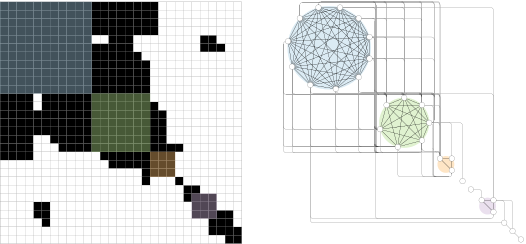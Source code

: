 <?xml version="1.0"?>
<!DOCTYPE ipe SYSTEM "ipe.dtd">
<ipe version="70218" creator="Ipe 7.2.24">
<info created="D:20100909134504" modified="D:20240606150956"/>
<ipestyle name="GeometryCoreExport">
<color name="CB dark blue" value="0.121 0.47 0.705"/>
<color name="CB dark green" value="0.2 0.627 0.172"/>
<color name="CB dark orange" value="1 0.498 0"/>
<color name="CB dark purple" value="0.415 0.239 0.603"/>
<color name="CB dark red" value="0.89 0.101 0.109"/>
<color name="CB light blue" value="0.65 0.807 0.89"/>
<color name="CB light green" value="0.698 0.874 0.541"/>
<color name="CB light orange" value="0.992 0.749 0.435"/>
<color name="CB light purple" value="0.792 0.698 0.839"/>
<color name="CB light red" value="0.984 0.603 0.6"/>
<color name="black" value="0"/>
<color name="blue" value="0 0 1"/>
<color name="brown" value="0.643 0.164 0.164"/>
<color name="darkblue" value="0 0 0.541"/>
<color name="darkcyan" value="0 0.541 0.541"/>
<color name="darkgray" value="0.662"/>
<color name="darkgreen" value="0 0.388 0"/>
<color name="darkmagenta" value="0.541 0 0.541"/>
<color name="darkorange" value="1 0.545 0"/>
<color name="darkred" value="0.541 0 0"/>
<color name="gold" value="1 0.839 0"/>
<color name="gray" value="0.741"/>
<color name="green" value="0 1 0"/>
<color name="lightblue" value="0.674 0.843 0.901"/>
<color name="lightcyan" value="0.874 1 1"/>
<color name="lightgray" value="0.823"/>
<color name="lightgreen" value="0.564 0.929 0.564"/>
<color name="lightyellow" value="1 1 0.874"/>
<color name="navy" value="0 0 0.501"/>
<color name="orange" value="1 0.643 0"/>
<color name="pink" value="1 0.752 0.792"/>
<color name="purple" value="0.623 0.121 0.937"/>
<color name="red" value="1 0 0"/>
<color name="seagreen" value="0.176 0.541 0.337"/>
<color name="turquoise" value="0.25 0.874 0.815"/>
<color name="violet" value="0.929 0.509 0.929"/>
<color name="white" value="1"/>
<color name="yellow" value="1 1 0"/>
<dashstyle name="W dashed fat" value="[3.0 5.1] 0"/>
<dashstyle name="W dashed heavier" value="[2.0 3.0] 0"/>
<dashstyle name="W dashed normal" value="[1.0 1.7] 0"/>
<dashstyle name="W dashed ultrafat" value="[5.0 8.5] 0"/>
<dashstyle name="W dot fat" value="[0.01 2.4] 0"/>
<dashstyle name="W dot heavier" value="[0.01 1.6] 0"/>
<dashstyle name="W dot normal" value="[0.01 0.8] 0"/>
<dashstyle name="W dot ultrafat" value="[0.01 4.0] 0"/>
<dashstyle name="dash dot dotted" value="[4.0 2.0 1.0 2.0 1.0 2.0] 0"/>
<dashstyle name="dash dotted" value="[4.0 2.0 1.0 2.0] 0"/>
<dashstyle name="dashed" value="[4.0] 0"/>
<dashstyle name="dotted" value="[1.0 3.0] 0"/>
<opacity name="10%" value="0.1"/>
<opacity name="100%" value="1"/>
<opacity name="20%" value="0.2"/>
<opacity name="25%" value="0.25"/>
<opacity name="30%" value="0.3"/>
<opacity name="40%" value="0.4"/>
<opacity name="50%" value="0.5"/>
<opacity name="60%" value="0.6"/>
<opacity name="70%" value="0.75"/>
<opacity name="80%" value="0.8"/>
<opacity name="90%" value="0.9"/>
<opacity name="opaque" value="1"/>
<pen name="fat" value="1.2"/>
<pen name="heavier" value="0.8"/>
<pen name="normal" value="0.4"/>
<pen name="ultrafat" value="2"/>
<symbolsize name="large" value="5"/>
<symbolsize name="normal" value="3"/>
<symbolsize name="small" value="2"/>
<symbolsize name="tiny" value="1.1"/>
<preamble>\renewcommand\familydefault{\sfdefault}</preamble>
<layout paper="595 842" origin="0 0" frame="595 842"/>
</ipestyle>
<page>
<layer name="default"/>
<view layers="default" active="default"/>
<path layer="default" stroke="0.501" fill="black" pen="0.05">
20 104 m
23 104 l
23 107 l
20 107 l
h
</path>
<path stroke="0.501" fill="black" pen="0.05">
20 101 m
23 101 l
23 104 l
20 104 l
h
</path>
<path stroke="0.501" fill="black" pen="0.05">
20 98 m
23 98 l
23 101 l
20 101 l
h
</path>
<path stroke="0.501" fill="black" pen="0.05">
20 95 m
23 95 l
23 98 l
20 98 l
h
</path>
<path stroke="0.501" fill="black" pen="0.05">
20 92 m
23 92 l
23 95 l
20 95 l
h
</path>
<path stroke="0.501" fill="black" pen="0.05">
20 89 m
23 89 l
23 92 l
20 92 l
h
</path>
<path stroke="0.501" fill="black" pen="0.05">
20 86 m
23 86 l
23 89 l
20 89 l
h
</path>
<path stroke="0.501" fill="black" pen="0.05">
20 83 m
23 83 l
23 86 l
20 86 l
h
</path>
<path stroke="0.501" fill="black" pen="0.05">
20 80 m
23 80 l
23 83 l
20 83 l
h
</path>
<path stroke="0.501" fill="black" pen="0.05">
20 77 m
23 77 l
23 80 l
20 80 l
h
</path>
<path stroke="0.501" fill="black" pen="0.05">
20 74 m
23 74 l
23 77 l
20 77 l
h
</path>
<path stroke="0.501" fill="black" pen="0.05">
20 71 m
23 71 l
23 74 l
20 74 l
h
</path>
<path stroke="0.501" fill="black" pen="0.05">
20 68 m
23 68 l
23 71 l
20 71 l
h
</path>
<path stroke="0.501" fill="black" pen="0.05">
20 65 m
23 65 l
23 68 l
20 68 l
h
</path>
<path stroke="0.501" fill="black" pen="0.05">
20 62 m
23 62 l
23 65 l
20 65 l
h
</path>
<path stroke="0.501" fill="black" pen="0.05">
20 59 m
23 59 l
23 62 l
20 62 l
h
</path>
<path stroke="0.501" fill="black" pen="0.05">
20 56 m
23 56 l
23 59 l
20 59 l
h
</path>
<path stroke="0.501" fill="black" pen="0.05">
20 53 m
23 53 l
23 56 l
20 56 l
h
</path>
<path stroke="0.501" fill="black" pen="0.05">
20 50 m
23 50 l
23 53 l
20 53 l
h
</path>
<path stroke="0.501" fill="black" pen="0.05">
23 104 m
26 104 l
26 107 l
23 107 l
h
</path>
<path stroke="0.501" fill="black" pen="0.05">
23 101 m
26 101 l
26 104 l
23 104 l
h
</path>
<path stroke="0.501" fill="black" pen="0.05">
23 98 m
26 98 l
26 101 l
23 101 l
h
</path>
<path stroke="0.501" fill="black" pen="0.05">
23 95 m
26 95 l
26 98 l
23 98 l
h
</path>
<path stroke="0.501" fill="black" pen="0.05">
23 92 m
26 92 l
26 95 l
23 95 l
h
</path>
<path stroke="0.501" fill="black" pen="0.05">
23 89 m
26 89 l
26 92 l
23 92 l
h
</path>
<path stroke="0.501" fill="black" pen="0.05">
23 86 m
26 86 l
26 89 l
23 89 l
h
</path>
<path stroke="0.501" fill="black" pen="0.05">
23 83 m
26 83 l
26 86 l
23 86 l
h
</path>
<path stroke="0.501" fill="black" pen="0.05">
23 80 m
26 80 l
26 83 l
23 83 l
h
</path>
<path stroke="0.501" fill="black" pen="0.05">
23 77 m
26 77 l
26 80 l
23 80 l
h
</path>
<path stroke="0.501" fill="black" pen="0.05">
23 74 m
26 74 l
26 77 l
23 77 l
h
</path>
<path stroke="0.501" fill="black" pen="0.05">
23 71 m
26 71 l
26 74 l
23 74 l
h
</path>
<path stroke="0.501" fill="black" pen="0.05">
23 68 m
26 68 l
26 71 l
23 71 l
h
</path>
<path stroke="0.501" fill="black" pen="0.05">
23 65 m
26 65 l
26 68 l
23 68 l
h
</path>
<path stroke="0.501" fill="black" pen="0.05">
23 62 m
26 62 l
26 65 l
23 65 l
h
</path>
<path stroke="0.501" fill="black" pen="0.05">
23 59 m
26 59 l
26 62 l
23 62 l
h
</path>
<path stroke="0.501" fill="black" pen="0.05">
23 56 m
26 56 l
26 59 l
23 59 l
h
</path>
<path stroke="0.501" fill="black" pen="0.05">
23 53 m
26 53 l
26 56 l
23 56 l
h
</path>
<path stroke="0.501" fill="black" pen="0.05">
23 50 m
26 50 l
26 53 l
23 53 l
h
</path>
<path stroke="0.501" fill="black" pen="0.05">
26 104 m
29 104 l
29 107 l
26 107 l
h
</path>
<path stroke="0.501" fill="black" pen="0.05">
26 101 m
29 101 l
29 104 l
26 104 l
h
</path>
<path stroke="0.501" fill="black" pen="0.05">
26 98 m
29 98 l
29 101 l
26 101 l
h
</path>
<path stroke="0.501" fill="black" pen="0.05">
26 95 m
29 95 l
29 98 l
26 98 l
h
</path>
<path stroke="0.501" fill="black" pen="0.05">
26 92 m
29 92 l
29 95 l
26 95 l
h
</path>
<path stroke="0.501" fill="black" pen="0.05">
26 89 m
29 89 l
29 92 l
26 92 l
h
</path>
<path stroke="0.501" fill="black" pen="0.05">
26 86 m
29 86 l
29 89 l
26 89 l
h
</path>
<path stroke="0.501" fill="black" pen="0.05">
26 83 m
29 83 l
29 86 l
26 86 l
h
</path>
<path stroke="0.501" fill="black" pen="0.05">
26 80 m
29 80 l
29 83 l
26 83 l
h
</path>
<path stroke="0.501" fill="black" pen="0.05">
26 77 m
29 77 l
29 80 l
26 80 l
h
</path>
<path stroke="0.501" fill="black" pen="0.05">
26 74 m
29 74 l
29 77 l
26 77 l
h
</path>
<path stroke="0.501" fill="black" pen="0.05">
26 71 m
29 71 l
29 74 l
26 74 l
h
</path>
<path stroke="0.501" fill="black" pen="0.05">
26 68 m
29 68 l
29 71 l
26 71 l
h
</path>
<path stroke="0.501" fill="black" pen="0.05">
26 65 m
29 65 l
29 68 l
26 68 l
h
</path>
<path stroke="0.501" fill="black" pen="0.05">
26 62 m
29 62 l
29 65 l
26 65 l
h
</path>
<path stroke="0.501" fill="black" pen="0.05">
26 59 m
29 59 l
29 62 l
26 62 l
h
</path>
<path stroke="0.501" fill="black" pen="0.05">
26 56 m
29 56 l
29 59 l
26 59 l
h
</path>
<path stroke="0.501" fill="black" pen="0.05">
26 53 m
29 53 l
29 56 l
26 56 l
h
</path>
<path stroke="0.501" fill="black" pen="0.05">
26 50 m
29 50 l
29 53 l
26 53 l
h
</path>
<path stroke="0.501" fill="black" pen="0.05">
29 104 m
32 104 l
32 107 l
29 107 l
h
</path>
<path stroke="0.501" fill="black" pen="0.05">
29 101 m
32 101 l
32 104 l
29 104 l
h
</path>
<path stroke="0.501" fill="black" pen="0.05">
29 98 m
32 98 l
32 101 l
29 101 l
h
</path>
<path stroke="0.501" fill="black" pen="0.05">
29 95 m
32 95 l
32 98 l
29 98 l
h
</path>
<path stroke="0.501" fill="black" pen="0.05">
29 92 m
32 92 l
32 95 l
29 95 l
h
</path>
<path stroke="0.501" fill="black" pen="0.05">
29 89 m
32 89 l
32 92 l
29 92 l
h
</path>
<path stroke="0.501" fill="black" pen="0.05">
29 86 m
32 86 l
32 89 l
29 89 l
h
</path>
<path stroke="0.501" fill="black" pen="0.05">
29 83 m
32 83 l
32 86 l
29 86 l
h
</path>
<path stroke="0.501" fill="black" pen="0.05">
29 80 m
32 80 l
32 83 l
29 83 l
h
</path>
<path stroke="0.501" fill="black" pen="0.05">
29 77 m
32 77 l
32 80 l
29 80 l
h
</path>
<path stroke="0.501" fill="black" pen="0.05">
29 74 m
32 74 l
32 77 l
29 77 l
h
</path>
<path stroke="0.501" fill="black" pen="0.05">
29 71 m
32 71 l
32 74 l
29 74 l
h
</path>
<path stroke="0.501" fill="black" pen="0.05">
29 68 m
32 68 l
32 71 l
29 71 l
h
</path>
<path stroke="0.501" fill="black" pen="0.05">
29 65 m
32 65 l
32 68 l
29 68 l
h
</path>
<path stroke="0.501" fill="black" pen="0.05">
29 62 m
32 62 l
32 65 l
29 65 l
h
</path>
<path stroke="0.501" fill="black" pen="0.05">
29 59 m
32 59 l
32 62 l
29 62 l
h
</path>
<path stroke="0.501" fill="black" pen="0.05">
29 56 m
32 56 l
32 59 l
29 59 l
h
</path>
<path stroke="0.501" fill="black" pen="0.05">
29 53 m
32 53 l
32 56 l
29 56 l
h
</path>
<path stroke="0.501" fill="black" pen="0.05">
29 50 m
32 50 l
32 53 l
29 53 l
h
</path>
<path stroke="0.501" fill="black" pen="0.05">
32 104 m
35 104 l
35 107 l
32 107 l
h
</path>
<path stroke="0.501" fill="black" pen="0.05">
32 101 m
35 101 l
35 104 l
32 104 l
h
</path>
<path stroke="0.501" fill="black" pen="0.05">
32 98 m
35 98 l
35 101 l
32 101 l
h
</path>
<path stroke="0.501" fill="black" pen="0.05">
32 95 m
35 95 l
35 98 l
32 98 l
h
</path>
<path stroke="0.501" fill="black" pen="0.05">
32 92 m
35 92 l
35 95 l
32 95 l
h
</path>
<path stroke="0.501" fill="black" pen="0.05">
32 89 m
35 89 l
35 92 l
32 92 l
h
</path>
<path stroke="0.501" fill="black" pen="0.05">
32 86 m
35 86 l
35 89 l
32 89 l
h
</path>
<path stroke="0.501" fill="black" pen="0.05">
32 83 m
35 83 l
35 86 l
32 86 l
h
</path>
<path stroke="0.501" fill="black" pen="0.05">
32 80 m
35 80 l
35 83 l
32 83 l
h
</path>
<path stroke="0.501" fill="black" pen="0.05">
32 77 m
35 77 l
35 80 l
32 80 l
h
</path>
<path stroke="0.501" fill="black" pen="0.05">
32 74 m
35 74 l
35 77 l
32 77 l
h
</path>
<path stroke="0.501" fill="black" pen="0.05">
32 65 m
35 65 l
35 68 l
32 68 l
h
</path>
<path stroke="0.501" fill="black" pen="0.05">
32 62 m
35 62 l
35 65 l
32 65 l
h
</path>
<path stroke="0.501" fill="black" pen="0.05">
32 59 m
35 59 l
35 62 l
32 62 l
h
</path>
<path stroke="0.501" fill="black" pen="0.05">
32 32 m
35 32 l
35 35 l
32 35 l
h
</path>
<path stroke="0.501" fill="black" pen="0.05">
32 29 m
35 29 l
35 32 l
32 32 l
h
</path>
<path stroke="0.501" fill="black" pen="0.05">
35 104 m
38 104 l
38 107 l
35 107 l
h
</path>
<path stroke="0.501" fill="black" pen="0.05">
35 101 m
38 101 l
38 104 l
35 104 l
h
</path>
<path stroke="0.501" fill="black" pen="0.05">
35 98 m
38 98 l
38 101 l
35 101 l
h
</path>
<path stroke="0.501" fill="black" pen="0.05">
35 95 m
38 95 l
38 98 l
35 98 l
h
</path>
<path stroke="0.501" fill="black" pen="0.05">
35 92 m
38 92 l
38 95 l
35 95 l
h
</path>
<path stroke="0.501" fill="black" pen="0.05">
35 89 m
38 89 l
38 92 l
35 92 l
h
</path>
<path stroke="0.501" fill="black" pen="0.05">
35 86 m
38 86 l
38 89 l
35 89 l
h
</path>
<path stroke="0.501" fill="black" pen="0.05">
35 83 m
38 83 l
38 86 l
35 86 l
h
</path>
<path stroke="0.501" fill="black" pen="0.05">
35 80 m
38 80 l
38 83 l
35 83 l
h
</path>
<path stroke="0.501" fill="black" pen="0.05">
35 77 m
38 77 l
38 80 l
35 80 l
h
</path>
<path stroke="0.501" fill="black" pen="0.05">
35 74 m
38 74 l
38 77 l
35 77 l
h
</path>
<path stroke="0.501" fill="black" pen="0.05">
35 71 m
38 71 l
38 74 l
35 74 l
h
</path>
<path stroke="0.501" fill="black" pen="0.05">
35 68 m
38 68 l
38 71 l
35 71 l
h
</path>
<path stroke="0.501" fill="black" pen="0.05">
35 65 m
38 65 l
38 68 l
35 68 l
h
</path>
<path stroke="0.501" fill="black" pen="0.05">
35 62 m
38 62 l
38 65 l
35 65 l
h
</path>
<path stroke="0.501" fill="black" pen="0.05">
35 59 m
38 59 l
38 62 l
35 62 l
h
</path>
<path stroke="0.501" fill="black" pen="0.05">
35 32 m
38 32 l
38 35 l
35 35 l
h
</path>
<path stroke="0.501" fill="black" pen="0.05">
35 29 m
38 29 l
38 32 l
35 32 l
h
</path>
<path stroke="0.501" fill="black" pen="0.05">
35 26 m
38 26 l
38 29 l
35 29 l
h
</path>
<path stroke="0.501" fill="black" pen="0.05">
38 104 m
41 104 l
41 107 l
38 107 l
h
</path>
<path stroke="0.501" fill="black" pen="0.05">
38 101 m
41 101 l
41 104 l
38 104 l
h
</path>
<path stroke="0.501" fill="black" pen="0.05">
38 98 m
41 98 l
41 101 l
38 101 l
h
</path>
<path stroke="0.501" fill="black" pen="0.05">
38 95 m
41 95 l
41 98 l
38 98 l
h
</path>
<path stroke="0.501" fill="black" pen="0.05">
38 92 m
41 92 l
41 95 l
38 95 l
h
</path>
<path stroke="0.501" fill="black" pen="0.05">
38 89 m
41 89 l
41 92 l
38 92 l
h
</path>
<path stroke="0.501" fill="black" pen="0.05">
38 86 m
41 86 l
41 89 l
38 89 l
h
</path>
<path stroke="0.501" fill="black" pen="0.05">
38 83 m
41 83 l
41 86 l
38 86 l
h
</path>
<path stroke="0.501" fill="black" pen="0.05">
38 80 m
41 80 l
41 83 l
38 83 l
h
</path>
<path stroke="0.501" fill="black" pen="0.05">
38 77 m
41 77 l
41 80 l
38 80 l
h
</path>
<path stroke="0.501" fill="black" pen="0.05">
38 74 m
41 74 l
41 77 l
38 77 l
h
</path>
<path stroke="0.501" fill="black" pen="0.05">
38 71 m
41 71 l
41 74 l
38 74 l
h
</path>
<path stroke="0.501" fill="black" pen="0.05">
38 68 m
41 68 l
41 71 l
38 71 l
h
</path>
<path stroke="0.501" fill="black" pen="0.05">
38 65 m
41 65 l
41 68 l
38 68 l
h
</path>
<path stroke="0.501" fill="black" pen="0.05">
38 62 m
41 62 l
41 65 l
38 65 l
h
</path>
<path stroke="0.501" fill="black" pen="0.05">
38 59 m
41 59 l
41 62 l
38 62 l
h
</path>
<path stroke="0.501" fill="black" pen="0.05">
38 56 m
41 56 l
41 59 l
38 59 l
h
</path>
<path stroke="0.501" fill="black" pen="0.05">
41 104 m
44 104 l
44 107 l
41 107 l
h
</path>
<path stroke="0.501" fill="black" pen="0.05">
41 101 m
44 101 l
44 104 l
41 104 l
h
</path>
<path stroke="0.501" fill="black" pen="0.05">
41 98 m
44 98 l
44 101 l
41 101 l
h
</path>
<path stroke="0.501" fill="black" pen="0.05">
41 95 m
44 95 l
44 98 l
41 98 l
h
</path>
<path stroke="0.501" fill="black" pen="0.05">
41 92 m
44 92 l
44 95 l
41 95 l
h
</path>
<path stroke="0.501" fill="black" pen="0.05">
41 89 m
44 89 l
44 92 l
41 92 l
h
</path>
<path stroke="0.501" fill="black" pen="0.05">
41 86 m
44 86 l
44 89 l
41 89 l
h
</path>
<path stroke="0.501" fill="black" pen="0.05">
41 83 m
44 83 l
44 86 l
41 86 l
h
</path>
<path stroke="0.501" fill="black" pen="0.05">
41 80 m
44 80 l
44 83 l
41 83 l
h
</path>
<path stroke="0.501" fill="black" pen="0.05">
41 77 m
44 77 l
44 80 l
41 80 l
h
</path>
<path stroke="0.501" fill="black" pen="0.05">
41 74 m
44 74 l
44 77 l
41 77 l
h
</path>
<path stroke="0.501" fill="black" pen="0.05">
41 71 m
44 71 l
44 74 l
41 74 l
h
</path>
<path stroke="0.501" fill="black" pen="0.05">
41 68 m
44 68 l
44 71 l
41 71 l
h
</path>
<path stroke="0.501" fill="black" pen="0.05">
41 65 m
44 65 l
44 68 l
41 68 l
h
</path>
<path stroke="0.501" fill="black" pen="0.05">
41 62 m
44 62 l
44 65 l
41 65 l
h
</path>
<path stroke="0.501" fill="black" pen="0.05">
41 59 m
44 59 l
44 62 l
41 62 l
h
</path>
<path stroke="0.501" fill="black" pen="0.05">
41 56 m
44 56 l
44 59 l
41 59 l
h
</path>
<path stroke="0.501" fill="black" pen="0.05">
41 53 m
44 53 l
44 56 l
41 56 l
h
</path>
<path stroke="0.501" fill="black" pen="0.05">
44 104 m
47 104 l
47 107 l
44 107 l
h
</path>
<path stroke="0.501" fill="black" pen="0.05">
44 101 m
47 101 l
47 104 l
44 104 l
h
</path>
<path stroke="0.501" fill="black" pen="0.05">
44 98 m
47 98 l
47 101 l
44 101 l
h
</path>
<path stroke="0.501" fill="black" pen="0.05">
44 95 m
47 95 l
47 98 l
44 98 l
h
</path>
<path stroke="0.501" fill="black" pen="0.05">
44 92 m
47 92 l
47 95 l
44 95 l
h
</path>
<path stroke="0.501" fill="black" pen="0.05">
44 89 m
47 89 l
47 92 l
44 92 l
h
</path>
<path stroke="0.501" fill="black" pen="0.05">
44 86 m
47 86 l
47 89 l
44 89 l
h
</path>
<path stroke="0.501" fill="black" pen="0.05">
44 83 m
47 83 l
47 86 l
44 86 l
h
</path>
<path stroke="0.501" fill="black" pen="0.05">
44 80 m
47 80 l
47 83 l
44 83 l
h
</path>
<path stroke="0.501" fill="black" pen="0.05">
44 77 m
47 77 l
47 80 l
44 80 l
h
</path>
<path stroke="0.501" fill="black" pen="0.05">
44 74 m
47 74 l
47 77 l
44 77 l
h
</path>
<path stroke="0.501" fill="black" pen="0.05">
44 71 m
47 71 l
47 74 l
44 74 l
h
</path>
<path stroke="0.501" fill="black" pen="0.05">
44 68 m
47 68 l
47 71 l
44 71 l
h
</path>
<path stroke="0.501" fill="black" pen="0.05">
44 65 m
47 65 l
47 68 l
44 68 l
h
</path>
<path stroke="0.501" fill="black" pen="0.05">
44 62 m
47 62 l
47 65 l
44 65 l
h
</path>
<path stroke="0.501" fill="black" pen="0.05">
44 59 m
47 59 l
47 62 l
44 62 l
h
</path>
<path stroke="0.501" fill="black" pen="0.05">
44 56 m
47 56 l
47 59 l
44 59 l
h
</path>
<path stroke="0.501" fill="black" pen="0.05">
44 53 m
47 53 l
47 56 l
44 56 l
h
</path>
<path stroke="0.501" fill="black" pen="0.05">
47 104 m
50 104 l
50 107 l
47 107 l
h
</path>
<path stroke="0.501" fill="black" pen="0.05">
47 101 m
50 101 l
50 104 l
47 104 l
h
</path>
<path stroke="0.501" fill="black" pen="0.05">
47 98 m
50 98 l
50 101 l
47 101 l
h
</path>
<path stroke="0.501" fill="black" pen="0.05">
47 95 m
50 95 l
50 98 l
47 98 l
h
</path>
<path stroke="0.501" fill="black" pen="0.05">
47 92 m
50 92 l
50 95 l
47 95 l
h
</path>
<path stroke="0.501" fill="black" pen="0.05">
47 89 m
50 89 l
50 92 l
47 92 l
h
</path>
<path stroke="0.501" fill="black" pen="0.05">
47 86 m
50 86 l
50 89 l
47 89 l
h
</path>
<path stroke="0.501" fill="black" pen="0.05">
47 83 m
50 83 l
50 86 l
47 86 l
h
</path>
<path stroke="0.501" fill="black" pen="0.05">
47 80 m
50 80 l
50 83 l
47 83 l
h
</path>
<path stroke="0.501" fill="black" pen="0.05">
47 77 m
50 77 l
50 80 l
47 80 l
h
</path>
<path stroke="0.501" fill="black" pen="0.05">
47 74 m
50 74 l
50 77 l
47 77 l
h
</path>
<path stroke="0.501" fill="black" pen="0.05">
47 71 m
50 71 l
50 74 l
47 74 l
h
</path>
<path stroke="0.501" fill="black" pen="0.05">
47 68 m
50 68 l
50 71 l
47 71 l
h
</path>
<path stroke="0.501" fill="black" pen="0.05">
47 65 m
50 65 l
50 68 l
47 68 l
h
</path>
<path stroke="0.501" fill="black" pen="0.05">
47 62 m
50 62 l
50 65 l
47 65 l
h
</path>
<path stroke="0.501" fill="black" pen="0.05">
47 59 m
50 59 l
50 62 l
47 62 l
h
</path>
<path stroke="0.501" fill="black" pen="0.05">
47 56 m
50 56 l
50 59 l
47 59 l
h
</path>
<path stroke="0.501" fill="black" pen="0.05">
47 53 m
50 53 l
50 56 l
47 56 l
h
</path>
<path stroke="0.501" fill="black" pen="0.05">
50 104 m
53 104 l
53 107 l
50 107 l
h
</path>
<path stroke="0.501" fill="black" pen="0.05">
50 101 m
53 101 l
53 104 l
50 104 l
h
</path>
<path stroke="0.501" fill="black" pen="0.05">
50 98 m
53 98 l
53 101 l
50 101 l
h
</path>
<path stroke="0.501" fill="black" pen="0.05">
50 95 m
53 95 l
53 98 l
50 98 l
h
</path>
<path stroke="0.501" fill="black" pen="0.05">
50 92 m
53 92 l
53 95 l
50 95 l
h
</path>
<path stroke="0.501" fill="black" pen="0.05">
50 89 m
53 89 l
53 92 l
50 92 l
h
</path>
<path stroke="0.501" fill="black" pen="0.05">
50 86 m
53 86 l
53 89 l
50 89 l
h
</path>
<path stroke="0.501" fill="black" pen="0.05">
50 83 m
53 83 l
53 86 l
50 86 l
h
</path>
<path stroke="0.501" fill="black" pen="0.05">
50 80 m
53 80 l
53 83 l
50 83 l
h
</path>
<path stroke="0.501" fill="black" pen="0.05">
50 77 m
53 77 l
53 80 l
50 80 l
h
</path>
<path stroke="0.501" fill="black" pen="0.05">
50 74 m
53 74 l
53 77 l
50 77 l
h
</path>
<path stroke="0.501" fill="black" pen="0.05">
50 71 m
53 71 l
53 74 l
50 74 l
h
</path>
<path stroke="0.501" fill="black" pen="0.05">
50 68 m
53 68 l
53 71 l
50 71 l
h
</path>
<path stroke="0.501" fill="black" pen="0.05">
50 65 m
53 65 l
53 68 l
50 68 l
h
</path>
<path stroke="0.501" fill="black" pen="0.05">
50 62 m
53 62 l
53 65 l
50 65 l
h
</path>
<path stroke="0.501" fill="black" pen="0.05">
50 59 m
53 59 l
53 62 l
50 62 l
h
</path>
<path stroke="0.501" fill="black" pen="0.05">
50 56 m
53 56 l
53 59 l
50 59 l
h
</path>
<path stroke="0.501" fill="black" pen="0.05">
50 53 m
53 53 l
53 56 l
50 56 l
h
</path>
<path stroke="0.501" fill="black" pen="0.05">
53 104 m
56 104 l
56 107 l
53 107 l
h
</path>
<path stroke="0.501" fill="black" pen="0.05">
53 101 m
56 101 l
56 104 l
53 104 l
h
</path>
<path stroke="0.501" fill="black" pen="0.05">
53 98 m
56 98 l
56 101 l
53 101 l
h
</path>
<path stroke="0.501" fill="black" pen="0.05">
53 95 m
56 95 l
56 98 l
53 98 l
h
</path>
<path stroke="0.501" fill="black" pen="0.05">
53 89 m
56 89 l
56 92 l
53 92 l
h
</path>
<path stroke="0.501" fill="black" pen="0.05">
53 86 m
56 86 l
56 89 l
53 89 l
h
</path>
<path stroke="0.501" fill="black" pen="0.05">
53 83 m
56 83 l
56 86 l
53 86 l
h
</path>
<path stroke="0.501" fill="black" pen="0.05">
53 80 m
56 80 l
56 83 l
53 83 l
h
</path>
<path stroke="0.501" fill="black" pen="0.05">
53 77 m
56 77 l
56 80 l
53 80 l
h
</path>
<path stroke="0.501" fill="black" pen="0.05">
53 74 m
56 74 l
56 77 l
53 77 l
h
</path>
<path stroke="0.501" fill="black" pen="0.05">
53 71 m
56 71 l
56 74 l
53 74 l
h
</path>
<path stroke="0.501" fill="black" pen="0.05">
53 68 m
56 68 l
56 71 l
53 71 l
h
</path>
<path stroke="0.501" fill="black" pen="0.05">
53 65 m
56 65 l
56 68 l
53 68 l
h
</path>
<path stroke="0.501" fill="black" pen="0.05">
53 62 m
56 62 l
56 65 l
53 65 l
h
</path>
<path stroke="0.501" fill="black" pen="0.05">
53 59 m
56 59 l
56 62 l
53 62 l
h
</path>
<path stroke="0.501" fill="black" pen="0.05">
53 56 m
56 56 l
56 59 l
53 59 l
h
</path>
<path stroke="0.501" fill="black" pen="0.05">
53 53 m
56 53 l
56 56 l
53 56 l
h
</path>
<path stroke="0.501" fill="black" pen="0.05">
56 104 m
59 104 l
59 107 l
56 107 l
h
</path>
<path stroke="0.501" fill="black" pen="0.05">
56 101 m
59 101 l
59 104 l
56 104 l
h
</path>
<path stroke="0.501" fill="black" pen="0.05">
56 98 m
59 98 l
59 101 l
56 101 l
h
</path>
<path stroke="0.501" fill="black" pen="0.05">
56 95 m
59 95 l
59 98 l
56 98 l
h
</path>
<path stroke="0.501" fill="black" pen="0.05">
56 89 m
59 89 l
59 92 l
56 92 l
h
</path>
<path stroke="0.501" fill="black" pen="0.05">
56 86 m
59 86 l
59 89 l
56 89 l
h
</path>
<path stroke="0.501" fill="black" pen="0.05">
56 83 m
59 83 l
59 86 l
56 86 l
h
</path>
<path stroke="0.501" fill="black" pen="0.05">
56 80 m
59 80 l
59 83 l
56 83 l
h
</path>
<path stroke="0.501" fill="black" pen="0.05">
56 77 m
59 77 l
59 80 l
56 80 l
h
</path>
<path stroke="0.501" fill="black" pen="0.05">
56 74 m
59 74 l
59 77 l
56 77 l
h
</path>
<path stroke="0.501" fill="black" pen="0.05">
56 71 m
59 71 l
59 74 l
56 74 l
h
</path>
<path stroke="0.501" fill="black" pen="0.05">
56 68 m
59 68 l
59 71 l
56 71 l
h
</path>
<path stroke="0.501" fill="black" pen="0.05">
56 65 m
59 65 l
59 68 l
56 68 l
h
</path>
<path stroke="0.501" fill="black" pen="0.05">
56 62 m
59 62 l
59 65 l
56 65 l
h
</path>
<path stroke="0.501" fill="black" pen="0.05">
56 59 m
59 59 l
59 62 l
56 62 l
h
</path>
<path stroke="0.501" fill="black" pen="0.05">
56 56 m
59 56 l
59 59 l
56 59 l
h
</path>
<path stroke="0.501" fill="black" pen="0.05">
56 53 m
59 53 l
59 56 l
56 56 l
h
</path>
<path stroke="0.501" fill="black" pen="0.05">
56 50 m
59 50 l
59 53 l
56 53 l
h
</path>
<path stroke="0.501" fill="black" pen="0.05">
59 104 m
62 104 l
62 107 l
59 107 l
h
</path>
<path stroke="0.501" fill="black" pen="0.05">
59 101 m
62 101 l
62 104 l
59 104 l
h
</path>
<path stroke="0.501" fill="black" pen="0.05">
59 98 m
62 98 l
62 101 l
59 101 l
h
</path>
<path stroke="0.501" fill="black" pen="0.05">
59 95 m
62 95 l
62 98 l
59 98 l
h
</path>
<path stroke="0.501" fill="black" pen="0.05">
59 92 m
62 92 l
62 95 l
59 95 l
h
</path>
<path stroke="0.501" fill="black" pen="0.05">
59 89 m
62 89 l
62 92 l
59 92 l
h
</path>
<path stroke="0.501" fill="black" pen="0.05">
59 86 m
62 86 l
62 89 l
59 89 l
h
</path>
<path stroke="0.501" fill="black" pen="0.05">
59 83 m
62 83 l
62 86 l
59 86 l
h
</path>
<path stroke="0.501" fill="black" pen="0.05">
59 80 m
62 80 l
62 83 l
59 83 l
h
</path>
<path stroke="0.501" fill="black" pen="0.05">
59 77 m
62 77 l
62 80 l
59 80 l
h
</path>
<path stroke="0.501" fill="black" pen="0.05">
59 74 m
62 74 l
62 77 l
59 77 l
h
</path>
<path stroke="0.501" fill="black" pen="0.05">
59 71 m
62 71 l
62 74 l
59 74 l
h
</path>
<path stroke="0.501" fill="black" pen="0.05">
59 68 m
62 68 l
62 71 l
59 71 l
h
</path>
<path stroke="0.501" fill="black" pen="0.05">
59 65 m
62 65 l
62 68 l
59 68 l
h
</path>
<path stroke="0.501" fill="black" pen="0.05">
59 62 m
62 62 l
62 65 l
59 65 l
h
</path>
<path stroke="0.501" fill="black" pen="0.05">
59 59 m
62 59 l
62 62 l
59 62 l
h
</path>
<path stroke="0.501" fill="black" pen="0.05">
59 56 m
62 56 l
62 59 l
59 59 l
h
</path>
<path stroke="0.501" fill="black" pen="0.05">
59 53 m
62 53 l
62 56 l
59 56 l
h
</path>
<path stroke="0.501" fill="black" pen="0.05">
59 50 m
62 50 l
62 53 l
59 53 l
h
</path>
<path stroke="0.501" fill="black" pen="0.05">
59 47 m
62 47 l
62 50 l
59 50 l
h
</path>
<path stroke="0.501" fill="black" pen="0.05">
62 104 m
65 104 l
65 107 l
62 107 l
h
</path>
<path stroke="0.501" fill="black" pen="0.05">
62 101 m
65 101 l
65 104 l
62 104 l
h
</path>
<path stroke="0.501" fill="black" pen="0.05">
62 98 m
65 98 l
65 101 l
62 101 l
h
</path>
<path stroke="0.501" fill="black" pen="0.05">
62 95 m
65 95 l
65 98 l
62 98 l
h
</path>
<path stroke="0.501" fill="black" pen="0.05">
62 92 m
65 92 l
65 95 l
62 95 l
h
</path>
<path stroke="0.501" fill="black" pen="0.05">
62 89 m
65 89 l
65 92 l
62 92 l
h
</path>
<path stroke="0.501" fill="black" pen="0.05">
62 86 m
65 86 l
65 89 l
62 89 l
h
</path>
<path stroke="0.501" fill="black" pen="0.05">
62 83 m
65 83 l
65 86 l
62 86 l
h
</path>
<path stroke="0.501" fill="black" pen="0.05">
62 80 m
65 80 l
65 83 l
62 83 l
h
</path>
<path stroke="0.501" fill="black" pen="0.05">
62 77 m
65 77 l
65 80 l
62 80 l
h
</path>
<path stroke="0.501" fill="black" pen="0.05">
62 74 m
65 74 l
65 77 l
62 77 l
h
</path>
<path stroke="0.501" fill="black" pen="0.05">
62 71 m
65 71 l
65 74 l
62 74 l
h
</path>
<path stroke="0.501" fill="black" pen="0.05">
62 68 m
65 68 l
65 71 l
62 71 l
h
</path>
<path stroke="0.501" fill="black" pen="0.05">
62 65 m
65 65 l
65 68 l
62 68 l
h
</path>
<path stroke="0.501" fill="black" pen="0.05">
62 62 m
65 62 l
65 65 l
62 65 l
h
</path>
<path stroke="0.501" fill="black" pen="0.05">
62 59 m
65 59 l
65 62 l
62 62 l
h
</path>
<path stroke="0.501" fill="black" pen="0.05">
62 56 m
65 56 l
65 59 l
62 59 l
h
</path>
<path stroke="0.501" fill="black" pen="0.05">
62 53 m
65 53 l
65 56 l
62 56 l
h
</path>
<path stroke="0.501" fill="black" pen="0.05">
62 50 m
65 50 l
65 53 l
62 53 l
h
</path>
<path stroke="0.501" fill="black" pen="0.05">
62 47 m
65 47 l
65 50 l
62 50 l
h
</path>
<path stroke="0.501" fill="black" pen="0.05">
65 104 m
68 104 l
68 107 l
65 107 l
h
</path>
<path stroke="0.501" fill="black" pen="0.05">
65 101 m
68 101 l
68 104 l
65 104 l
h
</path>
<path stroke="0.501" fill="black" pen="0.05">
65 98 m
68 98 l
68 101 l
65 101 l
h
</path>
<path stroke="0.501" fill="black" pen="0.05">
65 95 m
68 95 l
68 98 l
65 98 l
h
</path>
<path stroke="0.501" fill="black" pen="0.05">
65 92 m
68 92 l
68 95 l
65 95 l
h
</path>
<path stroke="0.501" fill="black" pen="0.05">
65 89 m
68 89 l
68 92 l
65 92 l
h
</path>
<path stroke="0.501" fill="black" pen="0.05">
65 86 m
68 86 l
68 89 l
65 89 l
h
</path>
<path stroke="0.501" fill="black" pen="0.05">
65 83 m
68 83 l
68 86 l
65 86 l
h
</path>
<path stroke="0.501" fill="black" pen="0.05">
65 80 m
68 80 l
68 83 l
65 83 l
h
</path>
<path stroke="0.501" fill="black" pen="0.05">
65 77 m
68 77 l
68 80 l
65 80 l
h
</path>
<path stroke="0.501" fill="black" pen="0.05">
65 74 m
68 74 l
68 77 l
65 77 l
h
</path>
<path stroke="0.501" fill="black" pen="0.05">
65 71 m
68 71 l
68 74 l
65 74 l
h
</path>
<path stroke="0.501" fill="black" pen="0.05">
65 68 m
68 68 l
68 71 l
65 71 l
h
</path>
<path stroke="0.501" fill="black" pen="0.05">
65 65 m
68 65 l
68 68 l
65 68 l
h
</path>
<path stroke="0.501" fill="black" pen="0.05">
65 62 m
68 62 l
68 65 l
65 65 l
h
</path>
<path stroke="0.501" fill="black" pen="0.05">
65 59 m
68 59 l
68 62 l
65 62 l
h
</path>
<path stroke="0.501" fill="black" pen="0.05">
65 56 m
68 56 l
68 59 l
65 59 l
h
</path>
<path stroke="0.501" fill="black" pen="0.05">
65 53 m
68 53 l
68 56 l
65 56 l
h
</path>
<path stroke="0.501" fill="black" pen="0.05">
65 50 m
68 50 l
68 53 l
65 53 l
h
</path>
<path stroke="0.501" fill="black" pen="0.05">
65 47 m
68 47 l
68 50 l
65 50 l
h
</path>
<path stroke="0.501" fill="black" pen="0.05">
68 104 m
71 104 l
71 107 l
68 107 l
h
</path>
<path stroke="0.501" fill="black" pen="0.05">
68 101 m
71 101 l
71 104 l
68 104 l
h
</path>
<path stroke="0.501" fill="black" pen="0.05">
68 98 m
71 98 l
71 101 l
68 101 l
h
</path>
<path stroke="0.501" fill="black" pen="0.05">
68 95 m
71 95 l
71 98 l
68 98 l
h
</path>
<path stroke="0.501" fill="black" pen="0.05">
68 86 m
71 86 l
71 89 l
68 89 l
h
</path>
<path stroke="0.501" fill="black" pen="0.05">
68 83 m
71 83 l
71 86 l
68 86 l
h
</path>
<path stroke="0.501" fill="black" pen="0.05">
68 80 m
71 80 l
71 83 l
68 83 l
h
</path>
<path stroke="0.501" fill="black" pen="0.05">
68 77 m
71 77 l
71 80 l
68 80 l
h
</path>
<path stroke="0.501" fill="black" pen="0.05">
68 74 m
71 74 l
71 77 l
68 77 l
h
</path>
<path stroke="0.501" fill="black" pen="0.05">
68 71 m
71 71 l
71 74 l
68 74 l
h
</path>
<path stroke="0.501" fill="black" pen="0.05">
68 68 m
71 68 l
71 71 l
68 71 l
h
</path>
<path stroke="0.501" fill="black" pen="0.05">
68 65 m
71 65 l
71 68 l
68 68 l
h
</path>
<path stroke="0.501" fill="black" pen="0.05">
68 62 m
71 62 l
71 65 l
68 65 l
h
</path>
<path stroke="0.501" fill="black" pen="0.05">
68 59 m
71 59 l
71 62 l
68 62 l
h
</path>
<path stroke="0.501" fill="black" pen="0.05">
68 56 m
71 56 l
71 59 l
68 59 l
h
</path>
<path stroke="0.501" fill="black" pen="0.05">
68 53 m
71 53 l
71 56 l
68 56 l
h
</path>
<path stroke="0.501" fill="black" pen="0.05">
68 50 m
71 50 l
71 53 l
68 53 l
h
</path>
<path stroke="0.501" fill="black" pen="0.05">
68 47 m
71 47 l
71 50 l
68 50 l
h
</path>
<path stroke="0.501" fill="black" pen="0.05">
71 104 m
74 104 l
74 107 l
71 107 l
h
</path>
<path stroke="0.501" fill="black" pen="0.05">
71 101 m
74 101 l
74 104 l
71 104 l
h
</path>
<path stroke="0.501" fill="black" pen="0.05">
71 98 m
74 98 l
74 101 l
71 101 l
h
</path>
<path stroke="0.501" fill="black" pen="0.05">
71 95 m
74 95 l
74 98 l
71 98 l
h
</path>
<path stroke="0.501" fill="black" pen="0.05">
71 83 m
74 83 l
74 86 l
71 86 l
h
</path>
<path stroke="0.501" fill="black" pen="0.05">
71 80 m
74 80 l
74 83 l
71 83 l
h
</path>
<path stroke="0.501" fill="black" pen="0.05">
71 77 m
74 77 l
74 80 l
71 80 l
h
</path>
<path stroke="0.501" fill="black" pen="0.05">
71 74 m
74 74 l
74 77 l
71 77 l
h
</path>
<path stroke="0.501" fill="black" pen="0.05">
71 71 m
74 71 l
74 74 l
71 74 l
h
</path>
<path stroke="0.501" fill="black" pen="0.05">
71 68 m
74 68 l
74 71 l
71 71 l
h
</path>
<path stroke="0.501" fill="black" pen="0.05">
71 65 m
74 65 l
74 68 l
71 68 l
h
</path>
<path stroke="0.501" fill="black" pen="0.05">
71 62 m
74 62 l
74 65 l
71 65 l
h
</path>
<path stroke="0.501" fill="black" pen="0.05">
71 59 m
74 59 l
74 62 l
71 62 l
h
</path>
<path stroke="0.501" fill="black" pen="0.05">
71 56 m
74 56 l
74 59 l
71 59 l
h
</path>
<path stroke="0.501" fill="black" pen="0.05">
71 53 m
74 53 l
74 56 l
71 56 l
h
</path>
<path stroke="0.501" fill="black" pen="0.05">
71 50 m
74 50 l
74 53 l
71 53 l
h
</path>
<path stroke="0.501" fill="black" pen="0.05">
71 47 m
74 47 l
74 50 l
71 50 l
h
</path>
<path stroke="0.501" fill="black" pen="0.05">
71 44 m
74 44 l
74 47 l
71 47 l
h
</path>
<path stroke="0.501" fill="black" pen="0.05">
71 41 m
74 41 l
74 44 l
71 44 l
h
</path>
<path stroke="0.501" fill="black" pen="0.05">
74 104 m
77 104 l
77 107 l
74 107 l
h
</path>
<path stroke="0.501" fill="black" pen="0.05">
74 101 m
77 101 l
77 104 l
74 104 l
h
</path>
<path stroke="0.501" fill="black" pen="0.05">
74 98 m
77 98 l
77 101 l
74 101 l
h
</path>
<path stroke="0.501" fill="black" pen="0.05">
74 95 m
77 95 l
77 98 l
74 98 l
h
</path>
<path stroke="0.501" fill="black" pen="0.05">
74 68 m
77 68 l
77 71 l
74 71 l
h
</path>
<path stroke="0.501" fill="black" pen="0.05">
74 65 m
77 65 l
77 68 l
74 68 l
h
</path>
<path stroke="0.501" fill="black" pen="0.05">
74 62 m
77 62 l
77 65 l
74 65 l
h
</path>
<path stroke="0.501" fill="black" pen="0.05">
74 59 m
77 59 l
77 62 l
74 62 l
h
</path>
<path stroke="0.501" fill="black" pen="0.05">
74 56 m
77 56 l
77 59 l
74 59 l
h
</path>
<path stroke="0.501" fill="black" pen="0.05">
74 53 m
77 53 l
77 56 l
74 56 l
h
</path>
<path stroke="0.501" fill="black" pen="0.05">
74 50 m
77 50 l
77 53 l
74 53 l
h
</path>
<path stroke="0.501" fill="black" pen="0.05">
74 47 m
77 47 l
77 50 l
74 50 l
h
</path>
<path stroke="0.501" fill="black" pen="0.05">
74 44 m
77 44 l
77 47 l
74 47 l
h
</path>
<path stroke="0.501" fill="black" pen="0.05">
77 65 m
80 65 l
80 68 l
77 68 l
h
</path>
<path stroke="0.501" fill="black" pen="0.05">
77 62 m
80 62 l
80 65 l
77 65 l
h
</path>
<path stroke="0.501" fill="black" pen="0.05">
77 59 m
80 59 l
80 62 l
77 62 l
h
</path>
<path stroke="0.501" fill="black" pen="0.05">
77 56 m
80 56 l
80 59 l
77 59 l
h
</path>
<path stroke="0.501" fill="black" pen="0.05">
77 53 m
80 53 l
80 56 l
77 56 l
h
</path>
<path stroke="0.501" fill="black" pen="0.05">
77 50 m
80 50 l
80 53 l
77 53 l
h
</path>
<path stroke="0.501" fill="black" pen="0.05">
77 47 m
80 47 l
80 50 l
77 50 l
h
</path>
<path stroke="0.501" fill="black" pen="0.05">
77 44 m
80 44 l
80 47 l
77 47 l
h
</path>
<path stroke="0.501" fill="black" pen="0.05">
80 53 m
83 53 l
83 56 l
80 56 l
h
</path>
<path stroke="0.501" fill="black" pen="0.05">
80 50 m
83 50 l
83 53 l
80 53 l
h
</path>
<path stroke="0.501" fill="black" pen="0.05">
80 47 m
83 47 l
83 50 l
80 50 l
h
</path>
<path stroke="0.501" fill="black" pen="0.05">
80 44 m
83 44 l
83 47 l
80 47 l
h
</path>
<path stroke="0.501" fill="black" pen="0.05">
83 53 m
86 53 l
86 56 l
83 56 l
h
</path>
<path stroke="0.501" fill="black" pen="0.05">
83 41 m
86 41 l
86 44 l
83 44 l
h
</path>
<path stroke="0.501" fill="black" pen="0.05">
86 38 m
89 38 l
89 41 l
86 41 l
h
</path>
<path stroke="0.501" fill="black" pen="0.05">
86 35 m
89 35 l
89 38 l
86 38 l
h
</path>
<path stroke="0.501" fill="black" pen="0.05">
89 38 m
92 38 l
92 41 l
89 41 l
h
</path>
<path stroke="0.501" fill="black" pen="0.05">
89 35 m
92 35 l
92 38 l
89 38 l
h
</path>
<path stroke="0.501" fill="black" pen="0.05">
89 32 m
92 32 l
92 35 l
89 35 l
h
</path>
<path stroke="0.501" fill="black" pen="0.05">
89 29 m
92 29 l
92 32 l
89 32 l
h
</path>
<path stroke="0.501" fill="black" pen="0.05">
92 92 m
95 92 l
95 95 l
92 95 l
h
</path>
<path stroke="0.501" fill="black" pen="0.05">
92 89 m
95 89 l
95 92 l
92 92 l
h
</path>
<path stroke="0.501" fill="black" pen="0.05">
92 35 m
95 35 l
95 38 l
92 38 l
h
</path>
<path stroke="0.501" fill="black" pen="0.05">
92 32 m
95 32 l
95 35 l
92 35 l
h
</path>
<path stroke="0.501" fill="black" pen="0.05">
92 29 m
95 29 l
95 32 l
92 32 l
h
</path>
<path stroke="0.501" fill="black" pen="0.05">
95 92 m
98 92 l
98 95 l
95 95 l
h
</path>
<path stroke="0.501" fill="black" pen="0.05">
95 89 m
98 89 l
98 92 l
95 92 l
h
</path>
<path stroke="0.501" fill="black" pen="0.05">
95 35 m
98 35 l
98 38 l
95 38 l
h
</path>
<path stroke="0.501" fill="black" pen="0.05">
95 32 m
98 32 l
98 35 l
95 35 l
h
</path>
<path stroke="0.501" fill="black" pen="0.05">
95 29 m
98 29 l
98 32 l
95 32 l
h
</path>
<path stroke="0.501" fill="black" pen="0.05">
95 26 m
98 26 l
98 29 l
95 29 l
h
</path>
<path stroke="0.501" fill="black" pen="0.05">
95 23 m
98 23 l
98 26 l
95 26 l
h
</path>
<path stroke="0.501" fill="black" pen="0.05">
98 89 m
101 89 l
101 92 l
98 92 l
h
</path>
<path stroke="0.501" fill="black" pen="0.05">
98 29 m
101 29 l
101 32 l
98 32 l
h
</path>
<path stroke="0.501" fill="black" pen="0.05">
98 26 m
101 26 l
101 29 l
98 29 l
h
</path>
<path stroke="0.501" fill="black" pen="0.05">
98 23 m
101 23 l
101 26 l
98 26 l
h
</path>
<path stroke="0.501" fill="black" pen="0.05">
101 29 m
104 29 l
104 32 l
101 32 l
h
</path>
<path stroke="0.501" fill="black" pen="0.05">
101 26 m
104 26 l
104 29 l
101 29 l
h
</path>
<path stroke="0.501" fill="black" pen="0.05">
101 23 m
104 23 l
104 26 l
101 26 l
h
</path>
<path stroke="0.501" fill="black" pen="0.05">
101 20 m
104 20 l
104 23 l
101 23 l
h
</path>
<path stroke="0.501" fill="black" pen="0.05">
104 23 m
107 23 l
107 26 l
104 26 l
h
</path>
<path stroke="0.501" fill="black" pen="0.05">
104 20 m
107 20 l
107 23 l
104 23 l
h
</path>
<path stroke="0.501" fill="white" pen="0.05">
20 47 m
23 47 l
23 50 l
20 50 l
h
</path>
<path stroke="0.501" fill="white" pen="0.05">
20 44 m
23 44 l
23 47 l
20 47 l
h
</path>
<path stroke="0.501" fill="white" pen="0.05">
20 41 m
23 41 l
23 44 l
20 44 l
h
</path>
<path stroke="0.501" fill="white" pen="0.05">
20 38 m
23 38 l
23 41 l
20 41 l
h
</path>
<path stroke="0.501" fill="white" pen="0.05">
20 35 m
23 35 l
23 38 l
20 38 l
h
</path>
<path stroke="0.501" fill="white" pen="0.05">
20 32 m
23 32 l
23 35 l
20 35 l
h
</path>
<path stroke="0.501" fill="white" pen="0.05">
20 29 m
23 29 l
23 32 l
20 32 l
h
</path>
<path stroke="0.501" fill="white" pen="0.05">
20 26 m
23 26 l
23 29 l
20 29 l
h
</path>
<path stroke="0.501" fill="white" pen="0.05">
20 23 m
23 23 l
23 26 l
20 26 l
h
</path>
<path stroke="0.501" fill="white" pen="0.05">
20 20 m
23 20 l
23 23 l
20 23 l
h
</path>
<path stroke="0.501" fill="white" pen="0.05">
23 47 m
26 47 l
26 50 l
23 50 l
h
</path>
<path stroke="0.501" fill="white" pen="0.05">
23 44 m
26 44 l
26 47 l
23 47 l
h
</path>
<path stroke="0.501" fill="white" pen="0.05">
23 41 m
26 41 l
26 44 l
23 44 l
h
</path>
<path stroke="0.501" fill="white" pen="0.05">
23 38 m
26 38 l
26 41 l
23 41 l
h
</path>
<path stroke="0.501" fill="white" pen="0.05">
23 35 m
26 35 l
26 38 l
23 38 l
h
</path>
<path stroke="0.501" fill="white" pen="0.05">
23 32 m
26 32 l
26 35 l
23 35 l
h
</path>
<path stroke="0.501" fill="white" pen="0.05">
23 29 m
26 29 l
26 32 l
23 32 l
h
</path>
<path stroke="0.501" fill="white" pen="0.05">
23 26 m
26 26 l
26 29 l
23 29 l
h
</path>
<path stroke="0.501" fill="white" pen="0.05">
23 23 m
26 23 l
26 26 l
23 26 l
h
</path>
<path stroke="0.501" fill="white" pen="0.05">
23 20 m
26 20 l
26 23 l
23 23 l
h
</path>
<path stroke="0.501" fill="white" pen="0.05">
26 47 m
29 47 l
29 50 l
26 50 l
h
</path>
<path stroke="0.501" fill="white" pen="0.05">
26 44 m
29 44 l
29 47 l
26 47 l
h
</path>
<path stroke="0.501" fill="white" pen="0.05">
26 41 m
29 41 l
29 44 l
26 44 l
h
</path>
<path stroke="0.501" fill="white" pen="0.05">
26 38 m
29 38 l
29 41 l
26 41 l
h
</path>
<path stroke="0.501" fill="white" pen="0.05">
26 35 m
29 35 l
29 38 l
26 38 l
h
</path>
<path stroke="0.501" fill="white" pen="0.05">
26 32 m
29 32 l
29 35 l
26 35 l
h
</path>
<path stroke="0.501" fill="white" pen="0.05">
26 29 m
29 29 l
29 32 l
26 32 l
h
</path>
<path stroke="0.501" fill="white" pen="0.05">
26 26 m
29 26 l
29 29 l
26 29 l
h
</path>
<path stroke="0.501" fill="white" pen="0.05">
26 23 m
29 23 l
29 26 l
26 26 l
h
</path>
<path stroke="0.501" fill="white" pen="0.05">
26 20 m
29 20 l
29 23 l
26 23 l
h
</path>
<path stroke="0.501" fill="white" pen="0.05">
29 47 m
32 47 l
32 50 l
29 50 l
h
</path>
<path stroke="0.501" fill="white" pen="0.05">
29 44 m
32 44 l
32 47 l
29 47 l
h
</path>
<path stroke="0.501" fill="white" pen="0.05">
29 41 m
32 41 l
32 44 l
29 44 l
h
</path>
<path stroke="0.501" fill="white" pen="0.05">
29 38 m
32 38 l
32 41 l
29 41 l
h
</path>
<path stroke="0.501" fill="white" pen="0.05">
29 35 m
32 35 l
32 38 l
29 38 l
h
</path>
<path stroke="0.501" fill="white" pen="0.05">
29 32 m
32 32 l
32 35 l
29 35 l
h
</path>
<path stroke="0.501" fill="white" pen="0.05">
29 29 m
32 29 l
32 32 l
29 32 l
h
</path>
<path stroke="0.501" fill="white" pen="0.05">
29 26 m
32 26 l
32 29 l
29 29 l
h
</path>
<path stroke="0.501" fill="white" pen="0.05">
29 23 m
32 23 l
32 26 l
29 26 l
h
</path>
<path stroke="0.501" fill="white" pen="0.05">
29 20 m
32 20 l
32 23 l
29 23 l
h
</path>
<path stroke="0.501" fill="white" pen="0.05">
32 71 m
35 71 l
35 74 l
32 74 l
h
</path>
<path stroke="0.501" fill="white" pen="0.05">
32 68 m
35 68 l
35 71 l
32 71 l
h
</path>
<path stroke="0.501" fill="white" pen="0.05">
32 56 m
35 56 l
35 59 l
32 59 l
h
</path>
<path stroke="0.501" fill="white" pen="0.05">
32 53 m
35 53 l
35 56 l
32 56 l
h
</path>
<path stroke="0.501" fill="white" pen="0.05">
32 50 m
35 50 l
35 53 l
32 53 l
h
</path>
<path stroke="0.501" fill="white" pen="0.05">
32 47 m
35 47 l
35 50 l
32 50 l
h
</path>
<path stroke="0.501" fill="white" pen="0.05">
32 44 m
35 44 l
35 47 l
32 47 l
h
</path>
<path stroke="0.501" fill="white" pen="0.05">
32 41 m
35 41 l
35 44 l
32 44 l
h
</path>
<path stroke="0.501" fill="white" pen="0.05">
32 38 m
35 38 l
35 41 l
32 41 l
h
</path>
<path stroke="0.501" fill="white" pen="0.05">
32 35 m
35 35 l
35 38 l
32 38 l
h
</path>
<path stroke="0.501" fill="white" pen="0.05">
32 26 m
35 26 l
35 29 l
32 29 l
h
</path>
<path stroke="0.501" fill="white" pen="0.05">
32 23 m
35 23 l
35 26 l
32 26 l
h
</path>
<path stroke="0.501" fill="white" pen="0.05">
32 20 m
35 20 l
35 23 l
32 23 l
h
</path>
<path stroke="0.501" fill="white" pen="0.05">
35 56 m
38 56 l
38 59 l
35 59 l
h
</path>
<path stroke="0.501" fill="white" pen="0.05">
35 53 m
38 53 l
38 56 l
35 56 l
h
</path>
<path stroke="0.501" fill="white" pen="0.05">
35 50 m
38 50 l
38 53 l
35 53 l
h
</path>
<path stroke="0.501" fill="white" pen="0.05">
35 47 m
38 47 l
38 50 l
35 50 l
h
</path>
<path stroke="0.501" fill="white" pen="0.05">
35 44 m
38 44 l
38 47 l
35 47 l
h
</path>
<path stroke="0.501" fill="white" pen="0.05">
35 41 m
38 41 l
38 44 l
35 44 l
h
</path>
<path stroke="0.501" fill="white" pen="0.05">
35 38 m
38 38 l
38 41 l
35 41 l
h
</path>
<path stroke="0.501" fill="white" pen="0.05">
35 35 m
38 35 l
38 38 l
35 38 l
h
</path>
<path stroke="0.501" fill="white" pen="0.05">
35 23 m
38 23 l
38 26 l
35 26 l
h
</path>
<path stroke="0.501" fill="white" pen="0.05">
35 20 m
38 20 l
38 23 l
35 23 l
h
</path>
<path stroke="0.501" fill="white" pen="0.05">
38 53 m
41 53 l
41 56 l
38 56 l
h
</path>
<path stroke="0.501" fill="white" pen="0.05">
38 50 m
41 50 l
41 53 l
38 53 l
h
</path>
<path stroke="0.501" fill="white" pen="0.05">
38 47 m
41 47 l
41 50 l
38 50 l
h
</path>
<path stroke="0.501" fill="white" pen="0.05">
38 44 m
41 44 l
41 47 l
38 47 l
h
</path>
<path stroke="0.501" fill="white" pen="0.05">
38 41 m
41 41 l
41 44 l
38 44 l
h
</path>
<path stroke="0.501" fill="white" pen="0.05">
38 38 m
41 38 l
41 41 l
38 41 l
h
</path>
<path stroke="0.501" fill="white" pen="0.05">
38 35 m
41 35 l
41 38 l
38 38 l
h
</path>
<path stroke="0.501" fill="white" pen="0.05">
38 32 m
41 32 l
41 35 l
38 35 l
h
</path>
<path stroke="0.501" fill="white" pen="0.05">
38 29 m
41 29 l
41 32 l
38 32 l
h
</path>
<path stroke="0.501" fill="white" pen="0.05">
38 26 m
41 26 l
41 29 l
38 29 l
h
</path>
<path stroke="0.501" fill="white" pen="0.05">
38 23 m
41 23 l
41 26 l
38 26 l
h
</path>
<path stroke="0.501" fill="white" pen="0.05">
38 20 m
41 20 l
41 23 l
38 23 l
h
</path>
<path stroke="0.501" fill="white" pen="0.05">
41 50 m
44 50 l
44 53 l
41 53 l
h
</path>
<path stroke="0.501" fill="white" pen="0.05">
41 47 m
44 47 l
44 50 l
41 50 l
h
</path>
<path stroke="0.501" fill="white" pen="0.05">
41 44 m
44 44 l
44 47 l
41 47 l
h
</path>
<path stroke="0.501" fill="white" pen="0.05">
41 41 m
44 41 l
44 44 l
41 44 l
h
</path>
<path stroke="0.501" fill="white" pen="0.05">
41 38 m
44 38 l
44 41 l
41 41 l
h
</path>
<path stroke="0.501" fill="white" pen="0.05">
41 35 m
44 35 l
44 38 l
41 38 l
h
</path>
<path stroke="0.501" fill="white" pen="0.05">
41 32 m
44 32 l
44 35 l
41 35 l
h
</path>
<path stroke="0.501" fill="white" pen="0.05">
41 29 m
44 29 l
44 32 l
41 32 l
h
</path>
<path stroke="0.501" fill="white" pen="0.05">
41 26 m
44 26 l
44 29 l
41 29 l
h
</path>
<path stroke="0.501" fill="white" pen="0.05">
41 23 m
44 23 l
44 26 l
41 26 l
h
</path>
<path stroke="0.501" fill="white" pen="0.05">
41 20 m
44 20 l
44 23 l
41 23 l
h
</path>
<path stroke="0.501" fill="white" pen="0.05">
44 50 m
47 50 l
47 53 l
44 53 l
h
</path>
<path stroke="0.501" fill="white" pen="0.05">
44 47 m
47 47 l
47 50 l
44 50 l
h
</path>
<path stroke="0.501" fill="white" pen="0.05">
44 44 m
47 44 l
47 47 l
44 47 l
h
</path>
<path stroke="0.501" fill="white" pen="0.05">
44 41 m
47 41 l
47 44 l
44 44 l
h
</path>
<path stroke="0.501" fill="white" pen="0.05">
44 38 m
47 38 l
47 41 l
44 41 l
h
</path>
<path stroke="0.501" fill="white" pen="0.05">
44 35 m
47 35 l
47 38 l
44 38 l
h
</path>
<path stroke="0.501" fill="white" pen="0.05">
44 32 m
47 32 l
47 35 l
44 35 l
h
</path>
<path stroke="0.501" fill="white" pen="0.05">
44 29 m
47 29 l
47 32 l
44 32 l
h
</path>
<path stroke="0.501" fill="white" pen="0.05">
44 26 m
47 26 l
47 29 l
44 29 l
h
</path>
<path stroke="0.501" fill="white" pen="0.05">
44 23 m
47 23 l
47 26 l
44 26 l
h
</path>
<path stroke="0.501" fill="white" pen="0.05">
44 20 m
47 20 l
47 23 l
44 23 l
h
</path>
<path stroke="0.501" fill="white" pen="0.05">
47 50 m
50 50 l
50 53 l
47 53 l
h
</path>
<path stroke="0.501" fill="white" pen="0.05">
47 47 m
50 47 l
50 50 l
47 50 l
h
</path>
<path stroke="0.501" fill="white" pen="0.05">
47 44 m
50 44 l
50 47 l
47 47 l
h
</path>
<path stroke="0.501" fill="white" pen="0.05">
47 41 m
50 41 l
50 44 l
47 44 l
h
</path>
<path stroke="0.501" fill="white" pen="0.05">
47 38 m
50 38 l
50 41 l
47 41 l
h
</path>
<path stroke="0.501" fill="white" pen="0.05">
47 35 m
50 35 l
50 38 l
47 38 l
h
</path>
<path stroke="0.501" fill="white" pen="0.05">
47 32 m
50 32 l
50 35 l
47 35 l
h
</path>
<path stroke="0.501" fill="white" pen="0.05">
47 29 m
50 29 l
50 32 l
47 32 l
h
</path>
<path stroke="0.501" fill="white" pen="0.05">
47 26 m
50 26 l
50 29 l
47 29 l
h
</path>
<path stroke="0.501" fill="white" pen="0.05">
47 23 m
50 23 l
50 26 l
47 26 l
h
</path>
<path stroke="0.501" fill="white" pen="0.05">
47 20 m
50 20 l
50 23 l
47 23 l
h
</path>
<path stroke="0.501" fill="white" pen="0.05">
50 50 m
53 50 l
53 53 l
50 53 l
h
</path>
<path stroke="0.501" fill="white" pen="0.05">
50 47 m
53 47 l
53 50 l
50 50 l
h
</path>
<path stroke="0.501" fill="white" pen="0.05">
50 44 m
53 44 l
53 47 l
50 47 l
h
</path>
<path stroke="0.501" fill="white" pen="0.05">
50 41 m
53 41 l
53 44 l
50 44 l
h
</path>
<path stroke="0.501" fill="white" pen="0.05">
50 38 m
53 38 l
53 41 l
50 41 l
h
</path>
<path stroke="0.501" fill="white" pen="0.05">
50 35 m
53 35 l
53 38 l
50 38 l
h
</path>
<path stroke="0.501" fill="white" pen="0.05">
50 32 m
53 32 l
53 35 l
50 35 l
h
</path>
<path stroke="0.501" fill="white" pen="0.05">
50 29 m
53 29 l
53 32 l
50 32 l
h
</path>
<path stroke="0.501" fill="white" pen="0.05">
50 26 m
53 26 l
53 29 l
50 29 l
h
</path>
<path stroke="0.501" fill="white" pen="0.05">
50 23 m
53 23 l
53 26 l
50 26 l
h
</path>
<path stroke="0.501" fill="white" pen="0.05">
50 20 m
53 20 l
53 23 l
50 23 l
h
</path>
<path stroke="0.501" fill="white" pen="0.05">
53 92 m
56 92 l
56 95 l
53 95 l
h
</path>
<path stroke="0.501" fill="white" pen="0.05">
53 50 m
56 50 l
56 53 l
53 53 l
h
</path>
<path stroke="0.501" fill="white" pen="0.05">
53 47 m
56 47 l
56 50 l
53 50 l
h
</path>
<path stroke="0.501" fill="white" pen="0.05">
53 44 m
56 44 l
56 47 l
53 47 l
h
</path>
<path stroke="0.501" fill="white" pen="0.05">
53 41 m
56 41 l
56 44 l
53 44 l
h
</path>
<path stroke="0.501" fill="white" pen="0.05">
53 38 m
56 38 l
56 41 l
53 41 l
h
</path>
<path stroke="0.501" fill="white" pen="0.05">
53 35 m
56 35 l
56 38 l
53 38 l
h
</path>
<path stroke="0.501" fill="white" pen="0.05">
53 32 m
56 32 l
56 35 l
53 35 l
h
</path>
<path stroke="0.501" fill="white" pen="0.05">
53 29 m
56 29 l
56 32 l
53 32 l
h
</path>
<path stroke="0.501" fill="white" pen="0.05">
53 26 m
56 26 l
56 29 l
53 29 l
h
</path>
<path stroke="0.501" fill="white" pen="0.05">
53 23 m
56 23 l
56 26 l
53 26 l
h
</path>
<path stroke="0.501" fill="white" pen="0.05">
53 20 m
56 20 l
56 23 l
53 23 l
h
</path>
<path stroke="0.501" fill="white" pen="0.05">
56 92 m
59 92 l
59 95 l
56 95 l
h
</path>
<path stroke="0.501" fill="white" pen="0.05">
56 47 m
59 47 l
59 50 l
56 50 l
h
</path>
<path stroke="0.501" fill="white" pen="0.05">
56 44 m
59 44 l
59 47 l
56 47 l
h
</path>
<path stroke="0.501" fill="white" pen="0.05">
56 41 m
59 41 l
59 44 l
56 44 l
h
</path>
<path stroke="0.501" fill="white" pen="0.05">
56 38 m
59 38 l
59 41 l
56 41 l
h
</path>
<path stroke="0.501" fill="white" pen="0.05">
56 35 m
59 35 l
59 38 l
56 38 l
h
</path>
<path stroke="0.501" fill="white" pen="0.05">
56 32 m
59 32 l
59 35 l
56 35 l
h
</path>
<path stroke="0.501" fill="white" pen="0.05">
56 29 m
59 29 l
59 32 l
56 32 l
h
</path>
<path stroke="0.501" fill="white" pen="0.05">
56 26 m
59 26 l
59 29 l
56 29 l
h
</path>
<path stroke="0.501" fill="white" pen="0.05">
56 23 m
59 23 l
59 26 l
56 26 l
h
</path>
<path stroke="0.501" fill="white" pen="0.05">
56 20 m
59 20 l
59 23 l
56 23 l
h
</path>
<path stroke="0.501" fill="white" pen="0.05">
59 44 m
62 44 l
62 47 l
59 47 l
h
</path>
<path stroke="0.501" fill="white" pen="0.05">
59 41 m
62 41 l
62 44 l
59 44 l
h
</path>
<path stroke="0.501" fill="white" pen="0.05">
59 38 m
62 38 l
62 41 l
59 41 l
h
</path>
<path stroke="0.501" fill="white" pen="0.05">
59 35 m
62 35 l
62 38 l
59 38 l
h
</path>
<path stroke="0.501" fill="white" pen="0.05">
59 32 m
62 32 l
62 35 l
59 35 l
h
</path>
<path stroke="0.501" fill="white" pen="0.05">
59 29 m
62 29 l
62 32 l
59 32 l
h
</path>
<path stroke="0.501" fill="white" pen="0.05">
59 26 m
62 26 l
62 29 l
59 29 l
h
</path>
<path stroke="0.501" fill="white" pen="0.05">
59 23 m
62 23 l
62 26 l
59 26 l
h
</path>
<path stroke="0.501" fill="white" pen="0.05">
59 20 m
62 20 l
62 23 l
59 23 l
h
</path>
<path stroke="0.501" fill="white" pen="0.05">
62 44 m
65 44 l
65 47 l
62 47 l
h
</path>
<path stroke="0.501" fill="white" pen="0.05">
62 41 m
65 41 l
65 44 l
62 44 l
h
</path>
<path stroke="0.501" fill="white" pen="0.05">
62 38 m
65 38 l
65 41 l
62 41 l
h
</path>
<path stroke="0.501" fill="white" pen="0.05">
62 35 m
65 35 l
65 38 l
62 38 l
h
</path>
<path stroke="0.501" fill="white" pen="0.05">
62 32 m
65 32 l
65 35 l
62 35 l
h
</path>
<path stroke="0.501" fill="white" pen="0.05">
62 29 m
65 29 l
65 32 l
62 32 l
h
</path>
<path stroke="0.501" fill="white" pen="0.05">
62 26 m
65 26 l
65 29 l
62 29 l
h
</path>
<path stroke="0.501" fill="white" pen="0.05">
62 23 m
65 23 l
65 26 l
62 26 l
h
</path>
<path stroke="0.501" fill="white" pen="0.05">
62 20 m
65 20 l
65 23 l
62 23 l
h
</path>
<path stroke="0.501" fill="white" pen="0.05">
65 44 m
68 44 l
68 47 l
65 47 l
h
</path>
<path stroke="0.501" fill="white" pen="0.05">
65 41 m
68 41 l
68 44 l
65 44 l
h
</path>
<path stroke="0.501" fill="white" pen="0.05">
65 38 m
68 38 l
68 41 l
65 41 l
h
</path>
<path stroke="0.501" fill="white" pen="0.05">
65 35 m
68 35 l
68 38 l
65 38 l
h
</path>
<path stroke="0.501" fill="white" pen="0.05">
65 32 m
68 32 l
68 35 l
65 35 l
h
</path>
<path stroke="0.501" fill="white" pen="0.05">
65 29 m
68 29 l
68 32 l
65 32 l
h
</path>
<path stroke="0.501" fill="white" pen="0.05">
65 26 m
68 26 l
68 29 l
65 29 l
h
</path>
<path stroke="0.501" fill="white" pen="0.05">
65 23 m
68 23 l
68 26 l
65 26 l
h
</path>
<path stroke="0.501" fill="white" pen="0.05">
65 20 m
68 20 l
68 23 l
65 23 l
h
</path>
<path stroke="0.501" fill="white" pen="0.05">
68 92 m
71 92 l
71 95 l
68 95 l
h
</path>
<path stroke="0.501" fill="white" pen="0.05">
68 89 m
71 89 l
71 92 l
68 92 l
h
</path>
<path stroke="0.501" fill="white" pen="0.05">
68 44 m
71 44 l
71 47 l
68 47 l
h
</path>
<path stroke="0.501" fill="white" pen="0.05">
68 41 m
71 41 l
71 44 l
68 44 l
h
</path>
<path stroke="0.501" fill="white" pen="0.05">
68 38 m
71 38 l
71 41 l
68 41 l
h
</path>
<path stroke="0.501" fill="white" pen="0.05">
68 35 m
71 35 l
71 38 l
68 38 l
h
</path>
<path stroke="0.501" fill="white" pen="0.05">
68 32 m
71 32 l
71 35 l
68 35 l
h
</path>
<path stroke="0.501" fill="white" pen="0.05">
68 29 m
71 29 l
71 32 l
68 32 l
h
</path>
<path stroke="0.501" fill="white" pen="0.05">
68 26 m
71 26 l
71 29 l
68 29 l
h
</path>
<path stroke="0.501" fill="white" pen="0.05">
68 23 m
71 23 l
71 26 l
68 26 l
h
</path>
<path stroke="0.501" fill="white" pen="0.05">
68 20 m
71 20 l
71 23 l
68 23 l
h
</path>
<path stroke="0.501" fill="white" pen="0.05">
71 92 m
74 92 l
74 95 l
71 95 l
h
</path>
<path stroke="0.501" fill="white" pen="0.05">
71 89 m
74 89 l
74 92 l
71 92 l
h
</path>
<path stroke="0.501" fill="white" pen="0.05">
71 86 m
74 86 l
74 89 l
71 89 l
h
</path>
<path stroke="0.501" fill="white" pen="0.05">
71 38 m
74 38 l
74 41 l
71 41 l
h
</path>
<path stroke="0.501" fill="white" pen="0.05">
71 35 m
74 35 l
74 38 l
71 38 l
h
</path>
<path stroke="0.501" fill="white" pen="0.05">
71 32 m
74 32 l
74 35 l
71 35 l
h
</path>
<path stroke="0.501" fill="white" pen="0.05">
71 29 m
74 29 l
74 32 l
71 32 l
h
</path>
<path stroke="0.501" fill="white" pen="0.05">
71 26 m
74 26 l
74 29 l
71 29 l
h
</path>
<path stroke="0.501" fill="white" pen="0.05">
71 23 m
74 23 l
74 26 l
71 26 l
h
</path>
<path stroke="0.501" fill="white" pen="0.05">
71 20 m
74 20 l
74 23 l
71 23 l
h
</path>
<path stroke="0.501" fill="white" pen="0.05">
74 92 m
77 92 l
77 95 l
74 95 l
h
</path>
<path stroke="0.501" fill="white" pen="0.05">
74 89 m
77 89 l
77 92 l
74 92 l
h
</path>
<path stroke="0.501" fill="white" pen="0.05">
74 86 m
77 86 l
77 89 l
74 89 l
h
</path>
<path stroke="0.501" fill="white" pen="0.05">
74 83 m
77 83 l
77 86 l
74 86 l
h
</path>
<path stroke="0.501" fill="white" pen="0.05">
74 80 m
77 80 l
77 83 l
74 83 l
h
</path>
<path stroke="0.501" fill="white" pen="0.05">
74 77 m
77 77 l
77 80 l
74 80 l
h
</path>
<path stroke="0.501" fill="white" pen="0.05">
74 74 m
77 74 l
77 77 l
74 77 l
h
</path>
<path stroke="0.501" fill="white" pen="0.05">
74 71 m
77 71 l
77 74 l
74 74 l
h
</path>
<path stroke="0.501" fill="white" pen="0.05">
74 41 m
77 41 l
77 44 l
74 44 l
h
</path>
<path stroke="0.501" fill="white" pen="0.05">
74 38 m
77 38 l
77 41 l
74 41 l
h
</path>
<path stroke="0.501" fill="white" pen="0.05">
74 35 m
77 35 l
77 38 l
74 38 l
h
</path>
<path stroke="0.501" fill="white" pen="0.05">
74 32 m
77 32 l
77 35 l
74 35 l
h
</path>
<path stroke="0.501" fill="white" pen="0.05">
74 29 m
77 29 l
77 32 l
74 32 l
h
</path>
<path stroke="0.501" fill="white" pen="0.05">
74 26 m
77 26 l
77 29 l
74 29 l
h
</path>
<path stroke="0.501" fill="white" pen="0.05">
74 23 m
77 23 l
77 26 l
74 26 l
h
</path>
<path stroke="0.501" fill="white" pen="0.05">
74 20 m
77 20 l
77 23 l
74 23 l
h
</path>
<path stroke="0.501" fill="white" pen="0.05">
77 104 m
80 104 l
80 107 l
77 107 l
h
</path>
<path stroke="0.501" fill="white" pen="0.05">
77 101 m
80 101 l
80 104 l
77 104 l
h
</path>
<path stroke="0.501" fill="white" pen="0.05">
77 98 m
80 98 l
80 101 l
77 101 l
h
</path>
<path stroke="0.501" fill="white" pen="0.05">
77 95 m
80 95 l
80 98 l
77 98 l
h
</path>
<path stroke="0.501" fill="white" pen="0.05">
77 92 m
80 92 l
80 95 l
77 95 l
h
</path>
<path stroke="0.501" fill="white" pen="0.05">
77 89 m
80 89 l
80 92 l
77 92 l
h
</path>
<path stroke="0.501" fill="white" pen="0.05">
77 86 m
80 86 l
80 89 l
77 89 l
h
</path>
<path stroke="0.501" fill="white" pen="0.05">
77 83 m
80 83 l
80 86 l
77 86 l
h
</path>
<path stroke="0.501" fill="white" pen="0.05">
77 80 m
80 80 l
80 83 l
77 83 l
h
</path>
<path stroke="0.501" fill="white" pen="0.05">
77 77 m
80 77 l
80 80 l
77 80 l
h
</path>
<path stroke="0.501" fill="white" pen="0.05">
77 74 m
80 74 l
80 77 l
77 77 l
h
</path>
<path stroke="0.501" fill="white" pen="0.05">
77 71 m
80 71 l
80 74 l
77 74 l
h
</path>
<path stroke="0.501" fill="white" pen="0.05">
77 68 m
80 68 l
80 71 l
77 71 l
h
</path>
<path stroke="0.501" fill="white" pen="0.05">
77 41 m
80 41 l
80 44 l
77 44 l
h
</path>
<path stroke="0.501" fill="white" pen="0.05">
77 38 m
80 38 l
80 41 l
77 41 l
h
</path>
<path stroke="0.501" fill="white" pen="0.05">
77 35 m
80 35 l
80 38 l
77 38 l
h
</path>
<path stroke="0.501" fill="white" pen="0.05">
77 32 m
80 32 l
80 35 l
77 35 l
h
</path>
<path stroke="0.501" fill="white" pen="0.05">
77 29 m
80 29 l
80 32 l
77 32 l
h
</path>
<path stroke="0.501" fill="white" pen="0.05">
77 26 m
80 26 l
80 29 l
77 29 l
h
</path>
<path stroke="0.501" fill="white" pen="0.05">
77 23 m
80 23 l
80 26 l
77 26 l
h
</path>
<path stroke="0.501" fill="white" pen="0.05">
77 20 m
80 20 l
80 23 l
77 23 l
h
</path>
<path stroke="0.501" fill="white" pen="0.05">
80 104 m
83 104 l
83 107 l
80 107 l
h
</path>
<path stroke="0.501" fill="white" pen="0.05">
80 101 m
83 101 l
83 104 l
80 104 l
h
</path>
<path stroke="0.501" fill="white" pen="0.05">
80 98 m
83 98 l
83 101 l
80 101 l
h
</path>
<path stroke="0.501" fill="white" pen="0.05">
80 95 m
83 95 l
83 98 l
80 98 l
h
</path>
<path stroke="0.501" fill="white" pen="0.05">
80 92 m
83 92 l
83 95 l
80 95 l
h
</path>
<path stroke="0.501" fill="white" pen="0.05">
80 89 m
83 89 l
83 92 l
80 92 l
h
</path>
<path stroke="0.501" fill="white" pen="0.05">
80 86 m
83 86 l
83 89 l
80 89 l
h
</path>
<path stroke="0.501" fill="white" pen="0.05">
80 83 m
83 83 l
83 86 l
80 86 l
h
</path>
<path stroke="0.501" fill="white" pen="0.05">
80 80 m
83 80 l
83 83 l
80 83 l
h
</path>
<path stroke="0.501" fill="white" pen="0.05">
80 77 m
83 77 l
83 80 l
80 80 l
h
</path>
<path stroke="0.501" fill="white" pen="0.05">
80 74 m
83 74 l
83 77 l
80 77 l
h
</path>
<path stroke="0.501" fill="white" pen="0.05">
80 71 m
83 71 l
83 74 l
80 74 l
h
</path>
<path stroke="0.501" fill="white" pen="0.05">
80 68 m
83 68 l
83 71 l
80 71 l
h
</path>
<path stroke="0.501" fill="white" pen="0.05">
80 65 m
83 65 l
83 68 l
80 68 l
h
</path>
<path stroke="0.501" fill="white" pen="0.05">
80 62 m
83 62 l
83 65 l
80 65 l
h
</path>
<path stroke="0.501" fill="white" pen="0.05">
80 59 m
83 59 l
83 62 l
80 62 l
h
</path>
<path stroke="0.501" fill="white" pen="0.05">
80 56 m
83 56 l
83 59 l
80 59 l
h
</path>
<path stroke="0.501" fill="white" pen="0.05">
80 41 m
83 41 l
83 44 l
80 44 l
h
</path>
<path stroke="0.501" fill="white" pen="0.05">
80 38 m
83 38 l
83 41 l
80 41 l
h
</path>
<path stroke="0.501" fill="white" pen="0.05">
80 35 m
83 35 l
83 38 l
80 38 l
h
</path>
<path stroke="0.501" fill="white" pen="0.05">
80 32 m
83 32 l
83 35 l
80 35 l
h
</path>
<path stroke="0.501" fill="white" pen="0.05">
80 29 m
83 29 l
83 32 l
80 32 l
h
</path>
<path stroke="0.501" fill="white" pen="0.05">
80 26 m
83 26 l
83 29 l
80 29 l
h
</path>
<path stroke="0.501" fill="white" pen="0.05">
80 23 m
83 23 l
83 26 l
80 26 l
h
</path>
<path stroke="0.501" fill="white" pen="0.05">
80 20 m
83 20 l
83 23 l
80 23 l
h
</path>
<path stroke="0.501" fill="white" pen="0.05">
83 104 m
86 104 l
86 107 l
83 107 l
h
</path>
<path stroke="0.501" fill="white" pen="0.05">
83 101 m
86 101 l
86 104 l
83 104 l
h
</path>
<path stroke="0.501" fill="white" pen="0.05">
83 98 m
86 98 l
86 101 l
83 101 l
h
</path>
<path stroke="0.501" fill="white" pen="0.05">
83 95 m
86 95 l
86 98 l
83 98 l
h
</path>
<path stroke="0.501" fill="white" pen="0.05">
83 92 m
86 92 l
86 95 l
83 95 l
h
</path>
<path stroke="0.501" fill="white" pen="0.05">
83 89 m
86 89 l
86 92 l
83 92 l
h
</path>
<path stroke="0.501" fill="white" pen="0.05">
83 86 m
86 86 l
86 89 l
83 89 l
h
</path>
<path stroke="0.501" fill="white" pen="0.05">
83 83 m
86 83 l
86 86 l
83 86 l
h
</path>
<path stroke="0.501" fill="white" pen="0.05">
83 80 m
86 80 l
86 83 l
83 83 l
h
</path>
<path stroke="0.501" fill="white" pen="0.05">
83 77 m
86 77 l
86 80 l
83 80 l
h
</path>
<path stroke="0.501" fill="white" pen="0.05">
83 74 m
86 74 l
86 77 l
83 77 l
h
</path>
<path stroke="0.501" fill="white" pen="0.05">
83 71 m
86 71 l
86 74 l
83 74 l
h
</path>
<path stroke="0.501" fill="white" pen="0.05">
83 68 m
86 68 l
86 71 l
83 71 l
h
</path>
<path stroke="0.501" fill="white" pen="0.05">
83 65 m
86 65 l
86 68 l
83 68 l
h
</path>
<path stroke="0.501" fill="white" pen="0.05">
83 62 m
86 62 l
86 65 l
83 65 l
h
</path>
<path stroke="0.501" fill="white" pen="0.05">
83 59 m
86 59 l
86 62 l
83 62 l
h
</path>
<path stroke="0.501" fill="white" pen="0.05">
83 56 m
86 56 l
86 59 l
83 59 l
h
</path>
<path stroke="0.501" fill="white" pen="0.05">
83 50 m
86 50 l
86 53 l
83 53 l
h
</path>
<path stroke="0.501" fill="white" pen="0.05">
83 47 m
86 47 l
86 50 l
83 50 l
h
</path>
<path stroke="0.501" fill="white" pen="0.05">
83 44 m
86 44 l
86 47 l
83 47 l
h
</path>
<path stroke="0.501" fill="white" pen="0.05">
83 38 m
86 38 l
86 41 l
83 41 l
h
</path>
<path stroke="0.501" fill="white" pen="0.05">
83 35 m
86 35 l
86 38 l
83 38 l
h
</path>
<path stroke="0.501" fill="white" pen="0.05">
83 32 m
86 32 l
86 35 l
83 35 l
h
</path>
<path stroke="0.501" fill="white" pen="0.05">
83 29 m
86 29 l
86 32 l
83 32 l
h
</path>
<path stroke="0.501" fill="white" pen="0.05">
83 26 m
86 26 l
86 29 l
83 29 l
h
</path>
<path stroke="0.501" fill="white" pen="0.05">
83 23 m
86 23 l
86 26 l
83 26 l
h
</path>
<path stroke="0.501" fill="white" pen="0.05">
83 20 m
86 20 l
86 23 l
83 23 l
h
</path>
<path stroke="0.501" fill="white" pen="0.05">
86 104 m
89 104 l
89 107 l
86 107 l
h
</path>
<path stroke="0.501" fill="white" pen="0.05">
86 101 m
89 101 l
89 104 l
86 104 l
h
</path>
<path stroke="0.501" fill="white" pen="0.05">
86 98 m
89 98 l
89 101 l
86 101 l
h
</path>
<path stroke="0.501" fill="white" pen="0.05">
86 95 m
89 95 l
89 98 l
86 98 l
h
</path>
<path stroke="0.501" fill="white" pen="0.05">
86 92 m
89 92 l
89 95 l
86 95 l
h
</path>
<path stroke="0.501" fill="white" pen="0.05">
86 89 m
89 89 l
89 92 l
86 92 l
h
</path>
<path stroke="0.501" fill="white" pen="0.05">
86 86 m
89 86 l
89 89 l
86 89 l
h
</path>
<path stroke="0.501" fill="white" pen="0.05">
86 83 m
89 83 l
89 86 l
86 86 l
h
</path>
<path stroke="0.501" fill="white" pen="0.05">
86 80 m
89 80 l
89 83 l
86 83 l
h
</path>
<path stroke="0.501" fill="white" pen="0.05">
86 77 m
89 77 l
89 80 l
86 80 l
h
</path>
<path stroke="0.501" fill="white" pen="0.05">
86 74 m
89 74 l
89 77 l
86 77 l
h
</path>
<path stroke="0.501" fill="white" pen="0.05">
86 71 m
89 71 l
89 74 l
86 74 l
h
</path>
<path stroke="0.501" fill="white" pen="0.05">
86 68 m
89 68 l
89 71 l
86 71 l
h
</path>
<path stroke="0.501" fill="white" pen="0.05">
86 65 m
89 65 l
89 68 l
86 68 l
h
</path>
<path stroke="0.501" fill="white" pen="0.05">
86 62 m
89 62 l
89 65 l
86 65 l
h
</path>
<path stroke="0.501" fill="white" pen="0.05">
86 59 m
89 59 l
89 62 l
86 62 l
h
</path>
<path stroke="0.501" fill="white" pen="0.05">
86 56 m
89 56 l
89 59 l
86 59 l
h
</path>
<path stroke="0.501" fill="white" pen="0.05">
86 53 m
89 53 l
89 56 l
86 56 l
h
</path>
<path stroke="0.501" fill="white" pen="0.05">
86 50 m
89 50 l
89 53 l
86 53 l
h
</path>
<path stroke="0.501" fill="white" pen="0.05">
86 47 m
89 47 l
89 50 l
86 50 l
h
</path>
<path stroke="0.501" fill="white" pen="0.05">
86 44 m
89 44 l
89 47 l
86 47 l
h
</path>
<path stroke="0.501" fill="white" pen="0.05">
86 41 m
89 41 l
89 44 l
86 44 l
h
</path>
<path stroke="0.501" fill="white" pen="0.05">
86 32 m
89 32 l
89 35 l
86 35 l
h
</path>
<path stroke="0.501" fill="white" pen="0.05">
86 29 m
89 29 l
89 32 l
86 32 l
h
</path>
<path stroke="0.501" fill="white" pen="0.05">
86 26 m
89 26 l
89 29 l
86 29 l
h
</path>
<path stroke="0.501" fill="white" pen="0.05">
86 23 m
89 23 l
89 26 l
86 26 l
h
</path>
<path stroke="0.501" fill="white" pen="0.05">
86 20 m
89 20 l
89 23 l
86 23 l
h
</path>
<path stroke="0.501" fill="white" pen="0.05">
89 104 m
92 104 l
92 107 l
89 107 l
h
</path>
<path stroke="0.501" fill="white" pen="0.05">
89 101 m
92 101 l
92 104 l
89 104 l
h
</path>
<path stroke="0.501" fill="white" pen="0.05">
89 98 m
92 98 l
92 101 l
89 101 l
h
</path>
<path stroke="0.501" fill="white" pen="0.05">
89 95 m
92 95 l
92 98 l
89 98 l
h
</path>
<path stroke="0.501" fill="white" pen="0.05">
89 92 m
92 92 l
92 95 l
89 95 l
h
</path>
<path stroke="0.501" fill="white" pen="0.05">
89 89 m
92 89 l
92 92 l
89 92 l
h
</path>
<path stroke="0.501" fill="white" pen="0.05">
89 86 m
92 86 l
92 89 l
89 89 l
h
</path>
<path stroke="0.501" fill="white" pen="0.05">
89 83 m
92 83 l
92 86 l
89 86 l
h
</path>
<path stroke="0.501" fill="white" pen="0.05">
89 80 m
92 80 l
92 83 l
89 83 l
h
</path>
<path stroke="0.501" fill="white" pen="0.05">
89 77 m
92 77 l
92 80 l
89 80 l
h
</path>
<path stroke="0.501" fill="white" pen="0.05">
89 74 m
92 74 l
92 77 l
89 77 l
h
</path>
<path stroke="0.501" fill="white" pen="0.05">
89 71 m
92 71 l
92 74 l
89 74 l
h
</path>
<path stroke="0.501" fill="white" pen="0.05">
89 68 m
92 68 l
92 71 l
89 71 l
h
</path>
<path stroke="0.501" fill="white" pen="0.05">
89 65 m
92 65 l
92 68 l
89 68 l
h
</path>
<path stroke="0.501" fill="white" pen="0.05">
89 62 m
92 62 l
92 65 l
89 65 l
h
</path>
<path stroke="0.501" fill="white" pen="0.05">
89 59 m
92 59 l
92 62 l
89 62 l
h
</path>
<path stroke="0.501" fill="white" pen="0.05">
89 56 m
92 56 l
92 59 l
89 59 l
h
</path>
<path stroke="0.501" fill="white" pen="0.05">
89 53 m
92 53 l
92 56 l
89 56 l
h
</path>
<path stroke="0.501" fill="white" pen="0.05">
89 50 m
92 50 l
92 53 l
89 53 l
h
</path>
<path stroke="0.501" fill="white" pen="0.05">
89 47 m
92 47 l
92 50 l
89 50 l
h
</path>
<path stroke="0.501" fill="white" pen="0.05">
89 44 m
92 44 l
92 47 l
89 47 l
h
</path>
<path stroke="0.501" fill="white" pen="0.05">
89 41 m
92 41 l
92 44 l
89 44 l
h
</path>
<path stroke="0.501" fill="white" pen="0.05">
89 26 m
92 26 l
92 29 l
89 29 l
h
</path>
<path stroke="0.501" fill="white" pen="0.05">
89 23 m
92 23 l
92 26 l
89 26 l
h
</path>
<path stroke="0.501" fill="white" pen="0.05">
89 20 m
92 20 l
92 23 l
89 23 l
h
</path>
<path stroke="0.501" fill="white" pen="0.05">
92 104 m
95 104 l
95 107 l
92 107 l
h
</path>
<path stroke="0.501" fill="white" pen="0.05">
92 101 m
95 101 l
95 104 l
92 104 l
h
</path>
<path stroke="0.501" fill="white" pen="0.05">
92 98 m
95 98 l
95 101 l
92 101 l
h
</path>
<path stroke="0.501" fill="white" pen="0.05">
92 95 m
95 95 l
95 98 l
92 98 l
h
</path>
<path stroke="0.501" fill="white" pen="0.05">
92 86 m
95 86 l
95 89 l
92 89 l
h
</path>
<path stroke="0.501" fill="white" pen="0.05">
92 83 m
95 83 l
95 86 l
92 86 l
h
</path>
<path stroke="0.501" fill="white" pen="0.05">
92 80 m
95 80 l
95 83 l
92 83 l
h
</path>
<path stroke="0.501" fill="white" pen="0.05">
92 77 m
95 77 l
95 80 l
92 80 l
h
</path>
<path stroke="0.501" fill="white" pen="0.05">
92 74 m
95 74 l
95 77 l
92 77 l
h
</path>
<path stroke="0.501" fill="white" pen="0.05">
92 71 m
95 71 l
95 74 l
92 74 l
h
</path>
<path stroke="0.501" fill="white" pen="0.05">
92 68 m
95 68 l
95 71 l
92 71 l
h
</path>
<path stroke="0.501" fill="white" pen="0.05">
92 65 m
95 65 l
95 68 l
92 68 l
h
</path>
<path stroke="0.501" fill="white" pen="0.05">
92 62 m
95 62 l
95 65 l
92 65 l
h
</path>
<path stroke="0.501" fill="white" pen="0.05">
92 59 m
95 59 l
95 62 l
92 62 l
h
</path>
<path stroke="0.501" fill="white" pen="0.05">
92 56 m
95 56 l
95 59 l
92 59 l
h
</path>
<path stroke="0.501" fill="white" pen="0.05">
92 53 m
95 53 l
95 56 l
92 56 l
h
</path>
<path stroke="0.501" fill="white" pen="0.05">
92 50 m
95 50 l
95 53 l
92 53 l
h
</path>
<path stroke="0.501" fill="white" pen="0.05">
92 47 m
95 47 l
95 50 l
92 50 l
h
</path>
<path stroke="0.501" fill="white" pen="0.05">
92 44 m
95 44 l
95 47 l
92 47 l
h
</path>
<path stroke="0.501" fill="white" pen="0.05">
92 41 m
95 41 l
95 44 l
92 44 l
h
</path>
<path stroke="0.501" fill="white" pen="0.05">
92 38 m
95 38 l
95 41 l
92 41 l
h
</path>
<path stroke="0.501" fill="white" pen="0.05">
92 26 m
95 26 l
95 29 l
92 29 l
h
</path>
<path stroke="0.501" fill="white" pen="0.05">
92 23 m
95 23 l
95 26 l
92 26 l
h
</path>
<path stroke="0.501" fill="white" pen="0.05">
92 20 m
95 20 l
95 23 l
92 23 l
h
</path>
<path stroke="0.501" fill="white" pen="0.05">
95 104 m
98 104 l
98 107 l
95 107 l
h
</path>
<path stroke="0.501" fill="white" pen="0.05">
95 101 m
98 101 l
98 104 l
95 104 l
h
</path>
<path stroke="0.501" fill="white" pen="0.05">
95 98 m
98 98 l
98 101 l
95 101 l
h
</path>
<path stroke="0.501" fill="white" pen="0.05">
95 95 m
98 95 l
98 98 l
95 98 l
h
</path>
<path stroke="0.501" fill="white" pen="0.05">
95 86 m
98 86 l
98 89 l
95 89 l
h
</path>
<path stroke="0.501" fill="white" pen="0.05">
95 83 m
98 83 l
98 86 l
95 86 l
h
</path>
<path stroke="0.501" fill="white" pen="0.05">
95 80 m
98 80 l
98 83 l
95 83 l
h
</path>
<path stroke="0.501" fill="white" pen="0.05">
95 77 m
98 77 l
98 80 l
95 80 l
h
</path>
<path stroke="0.501" fill="white" pen="0.05">
95 74 m
98 74 l
98 77 l
95 77 l
h
</path>
<path stroke="0.501" fill="white" pen="0.05">
95 71 m
98 71 l
98 74 l
95 74 l
h
</path>
<path stroke="0.501" fill="white" pen="0.05">
95 68 m
98 68 l
98 71 l
95 71 l
h
</path>
<path stroke="0.501" fill="white" pen="0.05">
95 65 m
98 65 l
98 68 l
95 68 l
h
</path>
<path stroke="0.501" fill="white" pen="0.05">
95 62 m
98 62 l
98 65 l
95 65 l
h
</path>
<path stroke="0.501" fill="white" pen="0.05">
95 59 m
98 59 l
98 62 l
95 62 l
h
</path>
<path stroke="0.501" fill="white" pen="0.05">
95 56 m
98 56 l
98 59 l
95 59 l
h
</path>
<path stroke="0.501" fill="white" pen="0.05">
95 53 m
98 53 l
98 56 l
95 56 l
h
</path>
<path stroke="0.501" fill="white" pen="0.05">
95 50 m
98 50 l
98 53 l
95 53 l
h
</path>
<path stroke="0.501" fill="white" pen="0.05">
95 47 m
98 47 l
98 50 l
95 50 l
h
</path>
<path stroke="0.501" fill="white" pen="0.05">
95 44 m
98 44 l
98 47 l
95 47 l
h
</path>
<path stroke="0.501" fill="white" pen="0.05">
95 41 m
98 41 l
98 44 l
95 44 l
h
</path>
<path stroke="0.501" fill="white" pen="0.05">
95 38 m
98 38 l
98 41 l
95 41 l
h
</path>
<path stroke="0.501" fill="white" pen="0.05">
95 20 m
98 20 l
98 23 l
95 23 l
h
</path>
<path stroke="0.501" fill="white" pen="0.05">
98 104 m
101 104 l
101 107 l
98 107 l
h
</path>
<path stroke="0.501" fill="white" pen="0.05">
98 101 m
101 101 l
101 104 l
98 104 l
h
</path>
<path stroke="0.501" fill="white" pen="0.05">
98 98 m
101 98 l
101 101 l
98 101 l
h
</path>
<path stroke="0.501" fill="white" pen="0.05">
98 95 m
101 95 l
101 98 l
98 98 l
h
</path>
<path stroke="0.501" fill="white" pen="0.05">
98 92 m
101 92 l
101 95 l
98 95 l
h
</path>
<path stroke="0.501" fill="white" pen="0.05">
98 86 m
101 86 l
101 89 l
98 89 l
h
</path>
<path stroke="0.501" fill="white" pen="0.05">
98 83 m
101 83 l
101 86 l
98 86 l
h
</path>
<path stroke="0.501" fill="white" pen="0.05">
98 80 m
101 80 l
101 83 l
98 83 l
h
</path>
<path stroke="0.501" fill="white" pen="0.05">
98 77 m
101 77 l
101 80 l
98 80 l
h
</path>
<path stroke="0.501" fill="white" pen="0.05">
98 74 m
101 74 l
101 77 l
98 77 l
h
</path>
<path stroke="0.501" fill="white" pen="0.05">
98 71 m
101 71 l
101 74 l
98 74 l
h
</path>
<path stroke="0.501" fill="white" pen="0.05">
98 68 m
101 68 l
101 71 l
98 71 l
h
</path>
<path stroke="0.501" fill="white" pen="0.05">
98 65 m
101 65 l
101 68 l
98 68 l
h
</path>
<path stroke="0.501" fill="white" pen="0.05">
98 62 m
101 62 l
101 65 l
98 65 l
h
</path>
<path stroke="0.501" fill="white" pen="0.05">
98 59 m
101 59 l
101 62 l
98 62 l
h
</path>
<path stroke="0.501" fill="white" pen="0.05">
98 56 m
101 56 l
101 59 l
98 59 l
h
</path>
<path stroke="0.501" fill="white" pen="0.05">
98 53 m
101 53 l
101 56 l
98 56 l
h
</path>
<path stroke="0.501" fill="white" pen="0.05">
98 50 m
101 50 l
101 53 l
98 53 l
h
</path>
<path stroke="0.501" fill="white" pen="0.05">
98 47 m
101 47 l
101 50 l
98 50 l
h
</path>
<path stroke="0.501" fill="white" pen="0.05">
98 44 m
101 44 l
101 47 l
98 47 l
h
</path>
<path stroke="0.501" fill="white" pen="0.05">
98 41 m
101 41 l
101 44 l
98 44 l
h
</path>
<path stroke="0.501" fill="white" pen="0.05">
98 38 m
101 38 l
101 41 l
98 41 l
h
</path>
<path stroke="0.501" fill="white" pen="0.05">
98 35 m
101 35 l
101 38 l
98 38 l
h
</path>
<path stroke="0.501" fill="white" pen="0.05">
98 32 m
101 32 l
101 35 l
98 35 l
h
</path>
<path stroke="0.501" fill="white" pen="0.05">
98 20 m
101 20 l
101 23 l
98 23 l
h
</path>
<path stroke="0.501" fill="white" pen="0.05">
101 104 m
104 104 l
104 107 l
101 107 l
h
</path>
<path stroke="0.501" fill="white" pen="0.05">
101 101 m
104 101 l
104 104 l
101 104 l
h
</path>
<path stroke="0.501" fill="white" pen="0.05">
101 98 m
104 98 l
104 101 l
101 101 l
h
</path>
<path stroke="0.501" fill="white" pen="0.05">
101 95 m
104 95 l
104 98 l
101 98 l
h
</path>
<path stroke="0.501" fill="white" pen="0.05">
101 92 m
104 92 l
104 95 l
101 95 l
h
</path>
<path stroke="0.501" fill="white" pen="0.05">
101 89 m
104 89 l
104 92 l
101 92 l
h
</path>
<path stroke="0.501" fill="white" pen="0.05">
101 86 m
104 86 l
104 89 l
101 89 l
h
</path>
<path stroke="0.501" fill="white" pen="0.05">
101 83 m
104 83 l
104 86 l
101 86 l
h
</path>
<path stroke="0.501" fill="white" pen="0.05">
101 80 m
104 80 l
104 83 l
101 83 l
h
</path>
<path stroke="0.501" fill="white" pen="0.05">
101 77 m
104 77 l
104 80 l
101 80 l
h
</path>
<path stroke="0.501" fill="white" pen="0.05">
101 74 m
104 74 l
104 77 l
101 77 l
h
</path>
<path stroke="0.501" fill="white" pen="0.05">
101 71 m
104 71 l
104 74 l
101 74 l
h
</path>
<path stroke="0.501" fill="white" pen="0.05">
101 68 m
104 68 l
104 71 l
101 71 l
h
</path>
<path stroke="0.501" fill="white" pen="0.05">
101 65 m
104 65 l
104 68 l
101 68 l
h
</path>
<path stroke="0.501" fill="white" pen="0.05">
101 62 m
104 62 l
104 65 l
101 65 l
h
</path>
<path stroke="0.501" fill="white" pen="0.05">
101 59 m
104 59 l
104 62 l
101 62 l
h
</path>
<path stroke="0.501" fill="white" pen="0.05">
101 56 m
104 56 l
104 59 l
101 59 l
h
</path>
<path stroke="0.501" fill="white" pen="0.05">
101 53 m
104 53 l
104 56 l
101 56 l
h
</path>
<path stroke="0.501" fill="white" pen="0.05">
101 50 m
104 50 l
104 53 l
101 53 l
h
</path>
<path stroke="0.501" fill="white" pen="0.05">
101 47 m
104 47 l
104 50 l
101 50 l
h
</path>
<path stroke="0.501" fill="white" pen="0.05">
101 44 m
104 44 l
104 47 l
101 47 l
h
</path>
<path stroke="0.501" fill="white" pen="0.05">
101 41 m
104 41 l
104 44 l
101 44 l
h
</path>
<path stroke="0.501" fill="white" pen="0.05">
101 38 m
104 38 l
104 41 l
101 41 l
h
</path>
<path stroke="0.501" fill="white" pen="0.05">
101 35 m
104 35 l
104 38 l
101 38 l
h
</path>
<path stroke="0.501" fill="white" pen="0.05">
101 32 m
104 32 l
104 35 l
101 35 l
h
</path>
<path stroke="0.501" fill="white" pen="0.05">
104 104 m
107 104 l
107 107 l
104 107 l
h
</path>
<path stroke="0.501" fill="white" pen="0.05">
104 101 m
107 101 l
107 104 l
104 104 l
h
</path>
<path stroke="0.501" fill="white" pen="0.05">
104 98 m
107 98 l
107 101 l
104 101 l
h
</path>
<path stroke="0.501" fill="white" pen="0.05">
104 95 m
107 95 l
107 98 l
104 98 l
h
</path>
<path stroke="0.501" fill="white" pen="0.05">
104 92 m
107 92 l
107 95 l
104 95 l
h
</path>
<path stroke="0.501" fill="white" pen="0.05">
104 89 m
107 89 l
107 92 l
104 92 l
h
</path>
<path stroke="0.501" fill="white" pen="0.05">
104 86 m
107 86 l
107 89 l
104 89 l
h
</path>
<path stroke="0.501" fill="white" pen="0.05">
104 83 m
107 83 l
107 86 l
104 86 l
h
</path>
<path stroke="0.501" fill="white" pen="0.05">
104 80 m
107 80 l
107 83 l
104 83 l
h
</path>
<path stroke="0.501" fill="white" pen="0.05">
104 77 m
107 77 l
107 80 l
104 80 l
h
</path>
<path stroke="0.501" fill="white" pen="0.05">
104 74 m
107 74 l
107 77 l
104 77 l
h
</path>
<path stroke="0.501" fill="white" pen="0.05">
104 71 m
107 71 l
107 74 l
104 74 l
h
</path>
<path stroke="0.501" fill="white" pen="0.05">
104 68 m
107 68 l
107 71 l
104 71 l
h
</path>
<path stroke="0.501" fill="white" pen="0.05">
104 65 m
107 65 l
107 68 l
104 68 l
h
</path>
<path stroke="0.501" fill="white" pen="0.05">
104 62 m
107 62 l
107 65 l
104 65 l
h
</path>
<path stroke="0.501" fill="white" pen="0.05">
104 59 m
107 59 l
107 62 l
104 62 l
h
</path>
<path stroke="0.501" fill="white" pen="0.05">
104 56 m
107 56 l
107 59 l
104 59 l
h
</path>
<path stroke="0.501" fill="white" pen="0.05">
104 53 m
107 53 l
107 56 l
104 56 l
h
</path>
<path stroke="0.501" fill="white" pen="0.05">
104 50 m
107 50 l
107 53 l
104 53 l
h
</path>
<path stroke="0.501" fill="white" pen="0.05">
104 47 m
107 47 l
107 50 l
104 50 l
h
</path>
<path stroke="0.501" fill="white" pen="0.05">
104 44 m
107 44 l
107 47 l
104 47 l
h
</path>
<path stroke="0.501" fill="white" pen="0.05">
104 41 m
107 41 l
107 44 l
104 44 l
h
</path>
<path stroke="0.501" fill="white" pen="0.05">
104 38 m
107 38 l
107 41 l
104 41 l
h
</path>
<path stroke="0.501" fill="white" pen="0.05">
104 35 m
107 35 l
107 38 l
104 38 l
h
</path>
<path stroke="0.501" fill="white" pen="0.05">
104 32 m
107 32 l
107 35 l
104 35 l
h
</path>
<path stroke="0.501" fill="white" pen="0.05">
104 29 m
107 29 l
107 32 l
104 32 l
h
</path>
<path stroke="0.501" fill="white" pen="0.05">
104 26 m
107 26 l
107 29 l
104 29 l
h
</path>
<path stroke="0.501" pen="0.05">
20 20 m
107 20 l
107 107 l
20 107 l
h
</path>
<path stroke="CB light blue" fill="CB light blue" pen="0.05" opacity="40%">
20 74 m
53 74 l
53 107 l
20 107 l
h
</path>
<path stroke="CB light green" fill="CB light green" pen="0.05" opacity="40%">
53 53 m
74 53 l
74 74 l
53 74 l
h
</path>
<path stroke="CB light orange" fill="CB light orange" pen="0.05" opacity="40%">
74 44 m
83 44 l
83 53 l
74 53 l
h
</path>
<path stroke="CB light purple" fill="CB light purple" pen="0.05" opacity="40%">
89 29 m
98 29 l
98 38 l
89 38 l
h
</path>
<path stroke="white" pen="0.1">
152.989 86.6177 m
158.136 86.6177 l
</path>
<path stroke="white" pen="0.1">
159.136 85.6177 m
159.136 69.864 l
</path>
<path stroke="black" pen="0.05">
152.989 86.6177 m
158.136 86.6177 l
</path>
<path stroke="black" pen="0.05">
159.136 85.6177 m
159.136 69.864 l
</path>
<path stroke="white" pen="0.1">
174.5 63.5 m
177.379 63.5 l
</path>
<path stroke="white" pen="0.1">
178.379 62.5 m
178.379 50.6213 l
</path>
<path stroke="black" pen="0.05">
174.5 63.5 m
177.379 63.5 l
</path>
<path stroke="black" pen="0.05">
178.379 62.5 m
178.379 50.6213 l
</path>
<path stroke="white" pen="0.1">
189.5 39.5 m
192.379 39.5 l
</path>
<path stroke="white" pen="0.1">
193.379 38.5 m
193.379 35.6213 l
</path>
<path stroke="black" pen="0.05">
189.5 39.5 m
192.379 39.5 l
</path>
<path stroke="black" pen="0.05">
193.379 38.5 m
193.379 35.6213 l
</path>
<path stroke="white" pen="0.1">
197.621 35.6213 m
200.5 35.6213 l
</path>
<path stroke="white" pen="0.1">
201.5 34.6213 m
201.5 27.5 l
</path>
<path stroke="black" pen="0.05">
197.621 35.6213 m
200.5 35.6213 l
</path>
<path stroke="black" pen="0.05">
201.5 34.6213 m
201.5 27.5 l
</path>
<path stroke="black" pen="0.05">
201.5 27.5 m
204.5 24.5 l
</path>
<path stroke="black" pen="0.05">
204.5 24.5 m
207.5 21.5 l
</path>
<path stroke="white" pen="0.1">
149.107 79.8934 m
149.107 75.3333 l
</path>
<path stroke="white" pen="0.1">
150.107 74.3333 m
154.667 74.3333 l
</path>
<path stroke="black" pen="0.05">
149.107 79.8934 m
149.107 75.3333 l
</path>
<path stroke="black" pen="0.05">
150.107 74.3333 m
154.667 74.3333 l
</path>
<path stroke="white" pen="0.1">
154.667 74.3333 m
158.136 74.3333 l
</path>
<path stroke="white" pen="0.1">
159.136 73.3333 m
159.136 69.864 l
</path>
<path stroke="black" pen="0.05">
154.667 74.3333 m
158.136 74.3333 l
</path>
<path stroke="black" pen="0.05">
159.136 73.3333 m
159.136 69.864 l
</path>
<path stroke="black" pen="0.05">
155.767 74.3333 m
155.567 74.3333 l
</path>
<path stroke="white" pen="0.1">
152.989 86.6177 m
153.643 86.6177 l
</path>
<path stroke="white" pen="0.1">
154.643 85.6177 m
154.643 74.3571 l
</path>
<path stroke="black" pen="0.05">
152.989 86.6177 m
153.643 86.6177 l
</path>
<path stroke="black" pen="0.05">
154.643 85.6177 m
154.643 74.3571 l
</path>
<path stroke="white" pen="0.1">
154.643 74.3571 m
154.643 62.1706 l
</path>
<path stroke="white" pen="0.1">
155.643 61.1706 m
156.807 61.1706 l
</path>
<path stroke="black" pen="0.05">
154.643 74.3571 m
154.643 62.1706 l
</path>
<path stroke="black" pen="0.05">
155.643 61.1706 m
156.807 61.1706 l
</path>
<path stroke="black" pen="0.05">
154.643 75.4571 m
154.643 75.2571 l
</path>
<path stroke="white" pen="0.1">
171.864 57.136 m
171.864 54.3 l
</path>
<path stroke="white" pen="0.1">
172.864 53.3 m
175.7 53.3 l
</path>
<path stroke="black" pen="0.05">
171.864 57.136 m
171.864 54.3 l
</path>
<path stroke="black" pen="0.05">
172.864 53.3 m
175.7 53.3 l
</path>
<path stroke="white" pen="0.1">
175.7 53.3 m
177.379 53.3 l
</path>
<path stroke="white" pen="0.1">
178.379 52.3 m
178.379 50.6213 l
</path>
<path stroke="black" pen="0.05">
175.7 53.3 m
177.379 53.3 l
</path>
<path stroke="black" pen="0.05">
178.379 52.3 m
178.379 50.6213 l
</path>
<path stroke="black" pen="0.05">
176.8 53.3 m
176.6 53.3 l
</path>
<path stroke="white" pen="0.1">
174.5 63.5 m
174.7 63.5 l
</path>
<path stroke="white" pen="0.1">
175.7 62.5 m
175.7 53.3 l
</path>
<path stroke="black" pen="0.05">
174.5 63.5 m
174.7 63.5 l
</path>
<path stroke="black" pen="0.05">
175.7 62.5 m
175.7 53.3 l
</path>
<path stroke="white" pen="0.1">
175.7 53.3 m
175.7 45 l
</path>
<path stroke="white" pen="0.1">
176.7 44 m
181.621 44 l
</path>
<path stroke="white" pen="0.1">
182.621 45 m
182.621 46.3787 l
</path>
<path stroke="black" pen="0.05">
175.7 53.3 m
175.7 45 l
</path>
<path stroke="black" pen="0.05">
176.7 44 m
181.621 44 l
</path>
<path stroke="black" pen="0.05">
182.621 45 m
182.621 46.3787 l
</path>
<path stroke="black" pen="0.05">
175.7 54.4 m
175.7 54.2 l
</path>
<path stroke="white" pen="0.1">
197.621 35.6213 m
203.5 35.6213 l
</path>
<path stroke="white" pen="0.1">
204.5 34.6213 m
204.5 24.5 l
</path>
<path stroke="black" pen="0.05">
197.621 35.6213 m
203.5 35.6213 l
</path>
<path stroke="black" pen="0.05">
204.5 34.6213 m
204.5 24.5 l
</path>
<path stroke="white" pen="0.1">
152.989 94.3823 m
158.136 94.3823 l
</path>
<path stroke="white" pen="0.1">
159.136 93.3823 m
159.136 69.864 l
</path>
<path stroke="black" pen="0.05">
152.989 94.3823 m
158.136 94.3823 l
</path>
<path stroke="black" pen="0.05">
159.136 93.3823 m
159.136 69.864 l
</path>
<path stroke="white" pen="0.1">
149.107 79.8934 m
149.107 62.1706 l
</path>
<path stroke="white" pen="0.1">
150.107 61.1706 m
156.807 61.1706 l
</path>
<path stroke="black" pen="0.05">
149.107 79.8934 m
149.107 62.1706 l
</path>
<path stroke="black" pen="0.05">
150.107 61.1706 m
156.807 61.1706 l
</path>
<path stroke="white" pen="0.1">
152.989 86.6177 m
164.5 86.6177 l
</path>
<path stroke="white" pen="0.1">
165.5 85.6177 m
165.5 72.5 l
</path>
<path stroke="black" pen="0.05">
152.989 86.6177 m
164.5 86.6177 l
</path>
<path stroke="black" pen="0.05">
165.5 85.6177 m
165.5 72.5 l
</path>
<path stroke="white" pen="0.1">
171.864 69.864 m
177.379 69.864 l
</path>
<path stroke="white" pen="0.1">
178.379 68.864 m
178.379 50.6213 l
</path>
<path stroke="black" pen="0.05">
171.864 69.864 m
177.379 69.864 l
</path>
<path stroke="black" pen="0.05">
178.379 68.864 m
178.379 50.6213 l
</path>
<path stroke="white" pen="0.1">
171.864 57.136 m
171.864 45 l
</path>
<path stroke="white" pen="0.1">
172.864 44 m
181.621 44 l
</path>
<path stroke="white" pen="0.1">
182.621 45 m
182.621 46.3787 l
</path>
<path stroke="black" pen="0.05">
171.864 57.136 m
171.864 45 l
</path>
<path stroke="black" pen="0.05">
172.864 44 m
181.621 44 l
</path>
<path stroke="black" pen="0.05">
182.621 45 m
182.621 46.3787 l
</path>
<path stroke="white" pen="0.1">
174.5 63.5 m
181.621 63.5 l
</path>
<path stroke="white" pen="0.1">
182.621 62.5 m
182.621 50.6213 l
</path>
<path stroke="black" pen="0.05">
174.5 63.5 m
181.621 63.5 l
</path>
<path stroke="black" pen="0.05">
182.621 62.5 m
182.621 50.6213 l
</path>
<path stroke="white" pen="0.1">
140.847 75.6847 m
140.847 75.1667 l
</path>
<path stroke="white" pen="0.1">
141.847 74.1667 m
154.833 74.1667 l
</path>
<path stroke="black" pen="0.05">
140.847 75.6847 m
140.847 75.1667 l
</path>
<path stroke="black" pen="0.05">
141.847 74.1667 m
154.833 74.1667 l
</path>
<path stroke="white" pen="0.1">
154.833 74.1667 m
158.136 74.1667 l
</path>
<path stroke="white" pen="0.1">
159.136 73.1667 m
159.136 69.864 l
</path>
<path stroke="black" pen="0.05">
154.833 74.1667 m
158.136 74.1667 l
</path>
<path stroke="black" pen="0.05">
159.136 73.1667 m
159.136 69.864 l
</path>
<path stroke="black" pen="0.05">
155.933 74.1667 m
155.733 74.1667 l
</path>
<path stroke="white" pen="0.1">
152.989 94.3823 m
153.786 94.3823 l
</path>
<path stroke="white" pen="0.1">
154.786 93.3823 m
154.786 74.2143 l
</path>
<path stroke="black" pen="0.05">
152.989 94.3823 m
153.786 94.3823 l
</path>
<path stroke="black" pen="0.05">
154.786 93.3823 m
154.786 74.2143 l
</path>
<path stroke="white" pen="0.1">
154.786 74.2143 m
154.786 62.1706 l
</path>
<path stroke="white" pen="0.1">
155.786 61.1706 m
156.807 61.1706 l
</path>
<path stroke="black" pen="0.05">
154.786 74.2143 m
154.786 62.1706 l
</path>
<path stroke="black" pen="0.05">
155.786 61.1706 m
156.807 61.1706 l
</path>
<path stroke="black" pen="0.05">
154.786 75.3143 m
154.786 75.1143 l
</path>
<path stroke="white" pen="0.1">
149.107 79.8934 m
149.107 75.3333 l
</path>
<path stroke="white" pen="0.1">
150.107 74.3333 m
154.667 74.3333 l
</path>
<path stroke="black" pen="0.05">
149.107 79.8934 m
149.107 75.3333 l
</path>
<path stroke="black" pen="0.05">
150.107 74.3333 m
154.667 74.3333 l
</path>
<path stroke="white" pen="0.1">
154.667 74.3333 m
164.5 74.3333 l
</path>
<path stroke="white" pen="0.1">
165.5 73.3333 m
165.5 72.5 l
</path>
<path stroke="black" pen="0.05">
154.667 74.3333 m
164.5 74.3333 l
</path>
<path stroke="black" pen="0.05">
165.5 73.3333 m
165.5 72.5 l
</path>
<path stroke="black" pen="0.05">
155.767 74.3333 m
155.567 74.3333 l
</path>
<path stroke="white" pen="0.1">
152.989 86.6177 m
153.643 86.6177 l
</path>
<path stroke="white" pen="0.1">
154.643 85.6177 m
154.643 74.3571 l
</path>
<path stroke="black" pen="0.05">
152.989 86.6177 m
153.643 86.6177 l
</path>
<path stroke="black" pen="0.05">
154.643 85.6177 m
154.643 74.3571 l
</path>
<path stroke="white" pen="0.1">
154.643 74.3571 m
154.643 55.8067 l
</path>
<path stroke="white" pen="0.1">
155.643 54.8067 m
163.171 54.8067 l
</path>
<path stroke="black" pen="0.05">
154.643 74.3571 m
154.643 55.8067 l
</path>
<path stroke="black" pen="0.05">
155.643 54.8067 m
163.171 54.8067 l
</path>
<path stroke="black" pen="0.05">
154.643 75.4571 m
154.643 75.2571 l
</path>
<path stroke="white" pen="0.1">
163.171 54.8067 m
163.171 54.1 l
</path>
<path stroke="white" pen="0.1">
164.171 53.1 m
175.9 53.1 l
</path>
<path stroke="black" pen="0.05">
163.171 54.8067 m
163.171 54.1 l
</path>
<path stroke="black" pen="0.05">
164.171 53.1 m
175.9 53.1 l
</path>
<path stroke="white" pen="0.1">
175.9 53.1 m
177.379 53.1 l
</path>
<path stroke="white" pen="0.1">
178.379 52.1 m
178.379 50.6213 l
</path>
<path stroke="black" pen="0.05">
175.9 53.1 m
177.379 53.1 l
</path>
<path stroke="black" pen="0.05">
178.379 52.1 m
178.379 50.6213 l
</path>
<path stroke="black" pen="0.05">
177 53.1 m
176.8 53.1 l
</path>
<path stroke="white" pen="0.1">
171.864 69.864 m
174.9 69.864 l
</path>
<path stroke="white" pen="0.1">
175.9 68.864 m
175.9 53.1 l
</path>
<path stroke="black" pen="0.05">
171.864 69.864 m
174.9 69.864 l
</path>
<path stroke="black" pen="0.05">
175.9 68.864 m
175.9 53.1 l
</path>
<path stroke="white" pen="0.1">
175.9 53.1 m
175.9 45 l
</path>
<path stroke="white" pen="0.1">
176.9 44 m
181.621 44 l
</path>
<path stroke="white" pen="0.1">
182.621 45 m
182.621 46.3787 l
</path>
<path stroke="black" pen="0.05">
175.9 53.1 m
175.9 45 l
</path>
<path stroke="black" pen="0.05">
176.9 44 m
181.621 44 l
</path>
<path stroke="black" pen="0.05">
182.621 45 m
182.621 46.3787 l
</path>
<path stroke="black" pen="0.05">
175.9 54.2 m
175.9 54 l
</path>
<path stroke="white" pen="0.1">
174.5 63.5 m
185.5 63.5 l
</path>
<path stroke="white" pen="0.1">
186.5 62.5 m
186.5 42.5 l
</path>
<path stroke="black" pen="0.05">
174.5 63.5 m
185.5 63.5 l
</path>
<path stroke="black" pen="0.05">
186.5 62.5 m
186.5 42.5 l
</path>
<path stroke="white" pen="0.1">
149.107 101.107 m
158.136 101.107 l
</path>
<path stroke="white" pen="0.1">
159.136 100.107 m
159.136 69.864 l
</path>
<path stroke="black" pen="0.05">
149.107 101.107 m
158.136 101.107 l
</path>
<path stroke="black" pen="0.05">
159.136 100.107 m
159.136 69.864 l
</path>
<path stroke="white" pen="0.1">
140.847 75.6847 m
140.847 62.1706 l
</path>
<path stroke="white" pen="0.1">
141.847 61.1706 m
156.807 61.1706 l
</path>
<path stroke="black" pen="0.05">
140.847 75.6847 m
140.847 62.1706 l
</path>
<path stroke="black" pen="0.05">
141.847 61.1706 m
156.807 61.1706 l
</path>
<path stroke="white" pen="0.1">
152.989 94.3823 m
164.5 94.3823 l
</path>
<path stroke="white" pen="0.1">
165.5 93.3823 m
165.5 72.5 l
</path>
<path stroke="black" pen="0.05">
152.989 94.3823 m
164.5 94.3823 l
</path>
<path stroke="black" pen="0.05">
165.5 93.3823 m
165.5 72.5 l
</path>
<path stroke="white" pen="0.1">
149.107 79.8934 m
149.107 55.8067 l
</path>
<path stroke="white" pen="0.1">
150.107 54.8067 m
163.171 54.8067 l
</path>
<path stroke="black" pen="0.05">
149.107 79.8934 m
149.107 55.8067 l
</path>
<path stroke="black" pen="0.05">
150.107 54.8067 m
163.171 54.8067 l
</path>
<path stroke="white" pen="0.1">
152.989 86.6177 m
170.864 86.6177 l
</path>
<path stroke="white" pen="0.1">
171.864 85.6177 m
171.864 69.864 l
</path>
<path stroke="black" pen="0.05">
152.989 86.6177 m
170.864 86.6177 l
</path>
<path stroke="black" pen="0.05">
171.864 85.6177 m
171.864 69.864 l
</path>
<path stroke="white" pen="0.1">
165.5 72.5 m
165.5 73 l
</path>
<path stroke="white" pen="0.1">
166.5 74 m
177.379 74 l
</path>
<path stroke="white" pen="0.1">
178.379 73 m
178.379 50.6213 l
</path>
<path stroke="black" pen="0.05">
165.5 72.5 m
165.5 73 l
</path>
<path stroke="black" pen="0.05">
166.5 74 m
177.379 74 l
</path>
<path stroke="black" pen="0.05">
178.379 73 m
178.379 50.6213 l
</path>
<path stroke="white" pen="0.1">
163.171 54.8067 m
163.171 45 l
</path>
<path stroke="white" pen="0.1">
164.171 44 m
181.621 44 l
</path>
<path stroke="white" pen="0.1">
182.621 45 m
182.621 46.3787 l
</path>
<path stroke="black" pen="0.05">
163.171 54.8067 m
163.171 45 l
</path>
<path stroke="black" pen="0.05">
164.171 44 m
181.621 44 l
</path>
<path stroke="black" pen="0.05">
182.621 45 m
182.621 46.3787 l
</path>
<path stroke="white" pen="0.1">
131.69 77.1349 m
131.69 75 l
</path>
<path stroke="white" pen="0.1">
132.69 74 m
155 74 l
</path>
<path stroke="black" pen="0.05">
131.69 77.1349 m
131.69 75 l
</path>
<path stroke="black" pen="0.05">
132.69 74 m
155 74 l
</path>
<path stroke="white" pen="0.1">
155 74 m
158.136 74 l
</path>
<path stroke="white" pen="0.1">
159.136 73 m
159.136 69.864 l
</path>
<path stroke="black" pen="0.05">
155 74 m
158.136 74 l
</path>
<path stroke="black" pen="0.05">
159.136 73 m
159.136 69.864 l
</path>
<path stroke="black" pen="0.05">
156.1 74 m
155.9 74 l
</path>
<path stroke="white" pen="0.1">
149.107 101.107 m
153.929 101.107 l
</path>
<path stroke="white" pen="0.1">
154.929 100.107 m
154.929 74.0714 l
</path>
<path stroke="black" pen="0.05">
149.107 101.107 m
153.929 101.107 l
</path>
<path stroke="black" pen="0.05">
154.929 100.107 m
154.929 74.0714 l
</path>
<path stroke="white" pen="0.1">
154.929 74.0714 m
154.929 62.1706 l
</path>
<path stroke="white" pen="0.1">
155.929 61.1706 m
156.807 61.1706 l
</path>
<path stroke="black" pen="0.05">
154.929 74.0714 m
154.929 62.1706 l
</path>
<path stroke="black" pen="0.05">
155.929 61.1706 m
156.807 61.1706 l
</path>
<path stroke="black" pen="0.05">
154.929 75.1714 m
154.929 74.9714 l
</path>
<path stroke="white" pen="0.1">
140.847 75.6847 m
140.847 75.1667 l
</path>
<path stroke="white" pen="0.1">
141.847 74.1667 m
154.833 74.1667 l
</path>
<path stroke="black" pen="0.05">
140.847 75.6847 m
140.847 75.1667 l
</path>
<path stroke="black" pen="0.05">
141.847 74.1667 m
154.833 74.1667 l
</path>
<path stroke="white" pen="0.1">
154.833 74.1667 m
164.5 74.1667 l
</path>
<path stroke="white" pen="0.1">
165.5 73.1667 m
165.5 72.5 l
</path>
<path stroke="black" pen="0.05">
154.833 74.1667 m
164.5 74.1667 l
</path>
<path stroke="black" pen="0.05">
165.5 73.1667 m
165.5 72.5 l
</path>
<path stroke="black" pen="0.05">
155.933 74.1667 m
155.733 74.1667 l
</path>
<path stroke="white" pen="0.1">
152.989 94.3823 m
153.786 94.3823 l
</path>
<path stroke="white" pen="0.1">
154.786 93.3823 m
154.786 74.2143 l
</path>
<path stroke="black" pen="0.05">
152.989 94.3823 m
153.786 94.3823 l
</path>
<path stroke="black" pen="0.05">
154.786 93.3823 m
154.786 74.2143 l
</path>
<path stroke="white" pen="0.1">
154.786 74.2143 m
154.786 55.8067 l
</path>
<path stroke="white" pen="0.1">
155.786 54.8067 m
163.171 54.8067 l
</path>
<path stroke="black" pen="0.05">
154.786 74.2143 m
154.786 55.8067 l
</path>
<path stroke="black" pen="0.05">
155.786 54.8067 m
163.171 54.8067 l
</path>
<path stroke="black" pen="0.05">
154.786 75.3143 m
154.786 75.1143 l
</path>
<path stroke="white" pen="0.1">
149.107 79.8934 m
149.107 75.3333 l
</path>
<path stroke="white" pen="0.1">
150.107 74.3333 m
154.667 74.3333 l
</path>
<path stroke="black" pen="0.05">
149.107 79.8934 m
149.107 75.3333 l
</path>
<path stroke="black" pen="0.05">
150.107 74.3333 m
154.667 74.3333 l
</path>
<path stroke="white" pen="0.1">
154.667 74.3333 m
170.864 74.3333 l
</path>
<path stroke="white" pen="0.1">
171.864 73.3333 m
171.864 69.864 l
</path>
<path stroke="black" pen="0.05">
154.667 74.3333 m
170.864 74.3333 l
</path>
<path stroke="black" pen="0.05">
171.864 73.3333 m
171.864 69.864 l
</path>
<path stroke="black" pen="0.05">
155.767 74.3333 m
155.567 74.3333 l
</path>
<path stroke="white" pen="0.1">
152.989 86.6177 m
153.643 86.6177 l
</path>
<path stroke="white" pen="0.1">
154.643 85.6177 m
154.643 74.3571 l
</path>
<path stroke="black" pen="0.05">
152.989 86.6177 m
153.643 86.6177 l
</path>
<path stroke="black" pen="0.05">
154.643 85.6177 m
154.643 74.3571 l
</path>
<path stroke="white" pen="0.1">
154.643 74.3571 m
154.643 53.7 l
</path>
<path stroke="white" pen="0.1">
155.643 52.7 m
170.864 52.7 l
</path>
<path stroke="white" pen="0.1">
171.864 53.7 m
171.864 57.136 l
</path>
<path stroke="black" pen="0.05">
154.643 74.3571 m
154.643 53.7 l
</path>
<path stroke="black" pen="0.05">
155.643 52.7 m
170.864 52.7 l
</path>
<path stroke="black" pen="0.05">
171.864 53.7 m
171.864 57.136 l
</path>
<path stroke="black" pen="0.05">
154.643 75.4571 m
154.643 75.2571 l
</path>
<path stroke="white" pen="0.1">
156.807 61.1706 m
156.807 53.9 l
</path>
<path stroke="white" pen="0.1">
157.807 52.9 m
176.1 52.9 l
</path>
<path stroke="black" pen="0.05">
156.807 61.1706 m
156.807 53.9 l
</path>
<path stroke="black" pen="0.05">
157.807 52.9 m
176.1 52.9 l
</path>
<path stroke="white" pen="0.1">
176.1 52.9 m
177.379 52.9 l
</path>
<path stroke="white" pen="0.1">
178.379 51.9 m
178.379 50.6213 l
</path>
<path stroke="black" pen="0.05">
176.1 52.9 m
177.379 52.9 l
</path>
<path stroke="black" pen="0.05">
178.379 51.9 m
178.379 50.6213 l
</path>
<path stroke="black" pen="0.05">
177.2 52.9 m
177 52.9 l
</path>
<path stroke="white" pen="0.1">
165.5 72.5 m
165.5 73 l
</path>
<path stroke="white" pen="0.1">
166.5 74 m
175.1 74 l
</path>
<path stroke="white" pen="0.1">
176.1 73 m
176.1 52.9 l
</path>
<path stroke="black" pen="0.05">
165.5 72.5 m
165.5 73 l
</path>
<path stroke="black" pen="0.05">
166.5 74 m
175.1 74 l
</path>
<path stroke="black" pen="0.05">
176.1 73 m
176.1 52.9 l
</path>
<path stroke="white" pen="0.1">
176.1 52.9 m
176.1 45 l
</path>
<path stroke="white" pen="0.1">
177.1 44 m
181.621 44 l
</path>
<path stroke="white" pen="0.1">
182.621 45 m
182.621 46.3787 l
</path>
<path stroke="black" pen="0.05">
176.1 52.9 m
176.1 45 l
</path>
<path stroke="black" pen="0.05">
177.1 44 m
181.621 44 l
</path>
<path stroke="black" pen="0.05">
182.621 45 m
182.621 46.3787 l
</path>
<path stroke="black" pen="0.05">
176.1 54 m
176.1 53.8 l
</path>
<path stroke="white" pen="0.1">
131.69 77.1349 m
131.69 62.1706 l
</path>
<path stroke="white" pen="0.1">
132.69 61.1706 m
156.807 61.1706 l
</path>
<path stroke="black" pen="0.05">
131.69 77.1349 m
131.69 62.1706 l
</path>
<path stroke="black" pen="0.05">
132.69 61.1706 m
156.807 61.1706 l
</path>
<path stroke="white" pen="0.1">
149.107 101.107 m
164.5 101.107 l
</path>
<path stroke="white" pen="0.1">
165.5 100.107 m
165.5 72.5 l
</path>
<path stroke="black" pen="0.05">
149.107 101.107 m
164.5 101.107 l
</path>
<path stroke="black" pen="0.05">
165.5 100.107 m
165.5 72.5 l
</path>
<path stroke="white" pen="0.1">
140.847 75.6847 m
140.847 55.8067 l
</path>
<path stroke="white" pen="0.1">
141.847 54.8067 m
163.171 54.8067 l
</path>
<path stroke="black" pen="0.05">
140.847 75.6847 m
140.847 55.8067 l
</path>
<path stroke="black" pen="0.05">
141.847 54.8067 m
163.171 54.8067 l
</path>
<path stroke="white" pen="0.1">
152.989 94.3823 m
170.864 94.3823 l
</path>
<path stroke="white" pen="0.1">
171.864 93.3823 m
171.864 69.864 l
</path>
<path stroke="black" pen="0.05">
152.989 94.3823 m
170.864 94.3823 l
</path>
<path stroke="black" pen="0.05">
171.864 93.3823 m
171.864 69.864 l
</path>
<path stroke="white" pen="0.1">
149.107 79.8934 m
149.107 53.7 l
</path>
<path stroke="white" pen="0.1">
150.107 52.7 m
170.864 52.7 l
</path>
<path stroke="white" pen="0.1">
171.864 53.7 m
171.864 57.136 l
</path>
<path stroke="black" pen="0.05">
149.107 79.8934 m
149.107 53.7 l
</path>
<path stroke="black" pen="0.05">
150.107 52.7 m
170.864 52.7 l
</path>
<path stroke="black" pen="0.05">
171.864 53.7 m
171.864 57.136 l
</path>
<path stroke="white" pen="0.1">
152.989 86.6177 m
175.3 86.6177 l
</path>
<path stroke="white" pen="0.1">
176.3 85.6177 m
176.3 64.5 l
</path>
<path stroke="white" pen="0.1">
175.3 63.5 m
174.5 63.5 l
</path>
<path stroke="black" pen="0.05">
152.989 86.6177 m
175.3 86.6177 l
</path>
<path stroke="black" pen="0.05">
176.3 85.6177 m
176.3 64.5 l
</path>
<path stroke="black" pen="0.05">
175.3 63.5 m
174.5 63.5 l
</path>
<path stroke="white" pen="0.1">
125.135 83.6901 m
125.135 74.8333 l
</path>
<path stroke="white" pen="0.1">
126.135 73.8333 m
155.167 73.8333 l
</path>
<path stroke="black" pen="0.05">
125.135 83.6901 m
125.135 74.8333 l
</path>
<path stroke="black" pen="0.05">
126.135 73.8333 m
155.167 73.8333 l
</path>
<path stroke="white" pen="0.1">
155.167 73.8333 m
158.136 73.8333 l
</path>
<path stroke="white" pen="0.1">
159.136 72.8333 m
159.136 69.864 l
</path>
<path stroke="black" pen="0.05">
155.167 73.8333 m
158.136 73.8333 l
</path>
<path stroke="black" pen="0.05">
159.136 72.8333 m
159.136 69.864 l
</path>
<path stroke="black" pen="0.05">
156.267 73.8333 m
156.067 73.8333 l
</path>
<path stroke="white" pen="0.1">
131.69 77.1349 m
131.69 75 l
</path>
<path stroke="white" pen="0.1">
132.69 74 m
155 74 l
</path>
<path stroke="black" pen="0.05">
131.69 77.1349 m
131.69 75 l
</path>
<path stroke="black" pen="0.05">
132.69 74 m
155 74 l
</path>
<path stroke="white" pen="0.1">
155 74 m
164.5 74 l
</path>
<path stroke="white" pen="0.1">
165.5 73 m
165.5 72.5 l
</path>
<path stroke="black" pen="0.05">
155 74 m
164.5 74 l
</path>
<path stroke="black" pen="0.05">
165.5 73 m
165.5 72.5 l
</path>
<path stroke="black" pen="0.05">
156.1 74 m
155.9 74 l
</path>
<path stroke="white" pen="0.1">
149.107 101.107 m
153.929 101.107 l
</path>
<path stroke="white" pen="0.1">
154.929 100.107 m
154.929 74.0714 l
</path>
<path stroke="black" pen="0.05">
149.107 101.107 m
153.929 101.107 l
</path>
<path stroke="black" pen="0.05">
154.929 100.107 m
154.929 74.0714 l
</path>
<path stroke="white" pen="0.1">
154.929 74.0714 m
154.929 55.8067 l
</path>
<path stroke="white" pen="0.1">
155.929 54.8067 m
163.171 54.8067 l
</path>
<path stroke="black" pen="0.05">
154.929 74.0714 m
154.929 55.8067 l
</path>
<path stroke="black" pen="0.05">
155.929 54.8067 m
163.171 54.8067 l
</path>
<path stroke="black" pen="0.05">
154.929 75.1714 m
154.929 74.9714 l
</path>
<path stroke="white" pen="0.1">
140.847 75.6847 m
140.847 75.1667 l
</path>
<path stroke="white" pen="0.1">
141.847 74.1667 m
154.833 74.1667 l
</path>
<path stroke="black" pen="0.05">
140.847 75.6847 m
140.847 75.1667 l
</path>
<path stroke="black" pen="0.05">
141.847 74.1667 m
154.833 74.1667 l
</path>
<path stroke="white" pen="0.1">
154.833 74.1667 m
170.864 74.1667 l
</path>
<path stroke="white" pen="0.1">
171.864 73.1667 m
171.864 69.864 l
</path>
<path stroke="black" pen="0.05">
154.833 74.1667 m
170.864 74.1667 l
</path>
<path stroke="black" pen="0.05">
171.864 73.1667 m
171.864 69.864 l
</path>
<path stroke="black" pen="0.05">
155.933 74.1667 m
155.733 74.1667 l
</path>
<path stroke="white" pen="0.1">
152.989 94.3823 m
153.786 94.3823 l
</path>
<path stroke="white" pen="0.1">
154.786 93.3823 m
154.786 74.2143 l
</path>
<path stroke="black" pen="0.05">
152.989 94.3823 m
153.786 94.3823 l
</path>
<path stroke="black" pen="0.05">
154.786 93.3823 m
154.786 74.2143 l
</path>
<path stroke="white" pen="0.1">
154.786 74.2143 m
154.786 53.7 l
</path>
<path stroke="white" pen="0.1">
155.786 52.7 m
170.864 52.7 l
</path>
<path stroke="white" pen="0.1">
171.864 53.7 m
171.864 57.136 l
</path>
<path stroke="black" pen="0.05">
154.786 74.2143 m
154.786 53.7 l
</path>
<path stroke="black" pen="0.05">
155.786 52.7 m
170.864 52.7 l
</path>
<path stroke="black" pen="0.05">
171.864 53.7 m
171.864 57.136 l
</path>
<path stroke="black" pen="0.05">
154.786 75.3143 m
154.786 75.1143 l
</path>
<path stroke="white" pen="0.1">
149.107 79.8934 m
149.107 75.3333 l
</path>
<path stroke="white" pen="0.1">
150.107 74.3333 m
154.667 74.3333 l
</path>
<path stroke="black" pen="0.05">
149.107 79.8934 m
149.107 75.3333 l
</path>
<path stroke="black" pen="0.05">
150.107 74.3333 m
154.667 74.3333 l
</path>
<path stroke="white" pen="0.1">
154.667 74.3333 m
175.3 74.3333 l
</path>
<path stroke="white" pen="0.1">
176.3 73.3333 m
176.3 64.5 l
</path>
<path stroke="white" pen="0.1">
175.3 63.5 m
174.5 63.5 l
</path>
<path stroke="black" pen="0.05">
154.667 74.3333 m
175.3 74.3333 l
</path>
<path stroke="black" pen="0.05">
176.3 73.3333 m
176.3 64.5 l
</path>
<path stroke="black" pen="0.05">
175.3 63.5 m
174.5 63.5 l
</path>
<path stroke="black" pen="0.05">
155.767 74.3333 m
155.567 74.3333 l
</path>
<path stroke="white" pen="0.1">
134.618 104.989 m
134.618 106.167 l
</path>
<path stroke="white" pen="0.1">
135.618 107.167 m
158.136 107.167 l
</path>
<path stroke="white" pen="0.1">
159.136 106.167 m
159.136 69.864 l
</path>
<path stroke="black" pen="0.05">
134.618 104.989 m
134.618 106.167 l
</path>
<path stroke="black" pen="0.05">
135.618 107.167 m
158.136 107.167 l
</path>
<path stroke="black" pen="0.05">
159.136 106.167 m
159.136 69.864 l
</path>
<path stroke="white" pen="0.1">
125.135 83.6901 m
125.135 62.1706 l
</path>
<path stroke="white" pen="0.1">
126.135 61.1706 m
156.807 61.1706 l
</path>
<path stroke="black" pen="0.05">
125.135 83.6901 m
125.135 62.1706 l
</path>
<path stroke="black" pen="0.05">
126.135 61.1706 m
156.807 61.1706 l
</path>
<path stroke="white" pen="0.1">
142.382 104.989 m
164.5 104.989 l
</path>
<path stroke="white" pen="0.1">
165.5 103.989 m
165.5 72.5 l
</path>
<path stroke="black" pen="0.05">
142.382 104.989 m
164.5 104.989 l
</path>
<path stroke="black" pen="0.05">
165.5 103.989 m
165.5 72.5 l
</path>
<path stroke="white" pen="0.1">
131.69 77.1349 m
131.69 55.8067 l
</path>
<path stroke="white" pen="0.1">
132.69 54.8067 m
163.171 54.8067 l
</path>
<path stroke="black" pen="0.05">
131.69 77.1349 m
131.69 55.8067 l
</path>
<path stroke="black" pen="0.05">
132.69 54.8067 m
163.171 54.8067 l
</path>
<path stroke="white" pen="0.1">
149.107 101.107 m
170.864 101.107 l
</path>
<path stroke="white" pen="0.1">
171.864 100.107 m
171.864 69.864 l
</path>
<path stroke="black" pen="0.05">
149.107 101.107 m
170.864 101.107 l
</path>
<path stroke="black" pen="0.05">
171.864 100.107 m
171.864 69.864 l
</path>
<path stroke="white" pen="0.1">
140.847 75.6847 m
140.847 53.7 l
</path>
<path stroke="white" pen="0.1">
141.847 52.7 m
170.864 52.7 l
</path>
<path stroke="white" pen="0.1">
171.864 53.7 m
171.864 57.136 l
</path>
<path stroke="black" pen="0.05">
140.847 75.6847 m
140.847 53.7 l
</path>
<path stroke="black" pen="0.05">
141.847 52.7 m
170.864 52.7 l
</path>
<path stroke="black" pen="0.05">
171.864 53.7 m
171.864 57.136 l
</path>
<path stroke="white" pen="0.1">
152.989 94.3823 m
175.3 94.3823 l
</path>
<path stroke="white" pen="0.1">
176.3 93.3823 m
176.3 64.5 l
</path>
<path stroke="white" pen="0.1">
175.3 63.5 m
174.5 63.5 l
</path>
<path stroke="black" pen="0.05">
152.989 94.3823 m
175.3 94.3823 l
</path>
<path stroke="black" pen="0.05">
176.3 93.3823 m
176.3 64.5 l
</path>
<path stroke="black" pen="0.05">
175.3 63.5 m
174.5 63.5 l
</path>
<path stroke="white" pen="0.1">
123.685 92.8465 m
123 92.8465 l
</path>
<path stroke="white" pen="0.1">
122 91.8465 m
122 74.6667 l
</path>
<path stroke="white" pen="0.1">
123 73.6667 m
155.333 73.6667 l
</path>
<path stroke="black" pen="0.05">
123.685 92.8465 m
123 92.8465 l
</path>
<path stroke="black" pen="0.05">
122 91.8465 m
122 74.6667 l
</path>
<path stroke="black" pen="0.05">
123 73.6667 m
155.333 73.6667 l
</path>
<path stroke="white" pen="0.1">
155.333 73.6667 m
158.136 73.6667 l
</path>
<path stroke="white" pen="0.1">
159.136 72.6667 m
159.136 69.864 l
</path>
<path stroke="black" pen="0.05">
155.333 73.6667 m
158.136 73.6667 l
</path>
<path stroke="black" pen="0.05">
159.136 72.6667 m
159.136 69.864 l
</path>
<path stroke="black" pen="0.05">
156.433 73.6667 m
156.233 73.6667 l
</path>
<path stroke="white" pen="0.1">
134.618 104.989 m
134.618 106.167 l
</path>
<path stroke="white" pen="0.1">
135.618 107.167 m
154.214 107.167 l
</path>
<path stroke="white" pen="0.1">
155.214 106.167 m
155.214 73.7857 l
</path>
<path stroke="black" pen="0.05">
134.618 104.989 m
134.618 106.167 l
</path>
<path stroke="black" pen="0.05">
135.618 107.167 m
154.214 107.167 l
</path>
<path stroke="black" pen="0.05">
155.214 106.167 m
155.214 73.7857 l
</path>
<path stroke="white" pen="0.1">
155.214 73.7857 m
155.214 62.1706 l
</path>
<path stroke="white" pen="0.1">
156.214 61.1706 m
156.807 61.1706 l
</path>
<path stroke="black" pen="0.05">
155.214 73.7857 m
155.214 62.1706 l
</path>
<path stroke="black" pen="0.05">
156.214 61.1706 m
156.807 61.1706 l
</path>
<path stroke="black" pen="0.05">
155.214 74.8857 m
155.214 74.6857 l
</path>
<path stroke="white" pen="0.1">
125.135 83.6901 m
125.135 74.8333 l
</path>
<path stroke="white" pen="0.1">
126.135 73.8333 m
155.167 73.8333 l
</path>
<path stroke="black" pen="0.05">
125.135 83.6901 m
125.135 74.8333 l
</path>
<path stroke="black" pen="0.05">
126.135 73.8333 m
155.167 73.8333 l
</path>
<path stroke="white" pen="0.1">
155.167 73.8333 m
164.5 73.8333 l
</path>
<path stroke="white" pen="0.1">
165.5 72.8333 m
165.5 72.5 l
</path>
<path stroke="black" pen="0.05">
155.167 73.8333 m
164.5 73.8333 l
</path>
<path stroke="black" pen="0.05">
165.5 72.8333 m
165.5 72.5 l
</path>
<path stroke="black" pen="0.05">
156.267 73.8333 m
156.067 73.8333 l
</path>
<path stroke="white" pen="0.1">
142.382 104.989 m
154.071 104.989 l
</path>
<path stroke="white" pen="0.1">
155.071 103.989 m
155.071 73.9286 l
</path>
<path stroke="black" pen="0.05">
142.382 104.989 m
154.071 104.989 l
</path>
<path stroke="black" pen="0.05">
155.071 103.989 m
155.071 73.9286 l
</path>
<path stroke="white" pen="0.1">
155.071 73.9286 m
155.071 55.8067 l
</path>
<path stroke="white" pen="0.1">
156.071 54.8067 m
163.171 54.8067 l
</path>
<path stroke="black" pen="0.05">
155.071 73.9286 m
155.071 55.8067 l
</path>
<path stroke="black" pen="0.05">
156.071 54.8067 m
163.171 54.8067 l
</path>
<path stroke="black" pen="0.05">
155.071 75.0286 m
155.071 74.8286 l
</path>
<path stroke="white" pen="0.1">
131.69 77.1349 m
131.69 75 l
</path>
<path stroke="white" pen="0.1">
132.69 74 m
155 74 l
</path>
<path stroke="black" pen="0.05">
131.69 77.1349 m
131.69 75 l
</path>
<path stroke="black" pen="0.05">
132.69 74 m
155 74 l
</path>
<path stroke="white" pen="0.1">
155 74 m
170.864 74 l
</path>
<path stroke="white" pen="0.1">
171.864 73 m
171.864 69.864 l
</path>
<path stroke="black" pen="0.05">
155 74 m
170.864 74 l
</path>
<path stroke="black" pen="0.05">
171.864 73 m
171.864 69.864 l
</path>
<path stroke="black" pen="0.05">
156.1 74 m
155.9 74 l
</path>
<path stroke="white" pen="0.1">
149.107 101.107 m
153.929 101.107 l
</path>
<path stroke="white" pen="0.1">
154.929 100.107 m
154.929 74.0714 l
</path>
<path stroke="black" pen="0.05">
149.107 101.107 m
153.929 101.107 l
</path>
<path stroke="black" pen="0.05">
154.929 100.107 m
154.929 74.0714 l
</path>
<path stroke="white" pen="0.1">
154.929 74.0714 m
154.929 53.7 l
</path>
<path stroke="white" pen="0.1">
155.929 52.7 m
170.864 52.7 l
</path>
<path stroke="white" pen="0.1">
171.864 53.7 m
171.864 57.136 l
</path>
<path stroke="black" pen="0.05">
154.929 74.0714 m
154.929 53.7 l
</path>
<path stroke="black" pen="0.05">
155.929 52.7 m
170.864 52.7 l
</path>
<path stroke="black" pen="0.05">
171.864 53.7 m
171.864 57.136 l
</path>
<path stroke="black" pen="0.05">
154.929 75.1714 m
154.929 74.9714 l
</path>
<path stroke="white" pen="0.1">
140.847 75.6847 m
140.847 75.1667 l
</path>
<path stroke="white" pen="0.1">
141.847 74.1667 m
154.833 74.1667 l
</path>
<path stroke="black" pen="0.05">
140.847 75.6847 m
140.847 75.1667 l
</path>
<path stroke="black" pen="0.05">
141.847 74.1667 m
154.833 74.1667 l
</path>
<path stroke="white" pen="0.1">
154.833 74.1667 m
175.3 74.1667 l
</path>
<path stroke="white" pen="0.1">
176.3 73.1667 m
176.3 64.5 l
</path>
<path stroke="white" pen="0.1">
175.3 63.5 m
174.5 63.5 l
</path>
<path stroke="black" pen="0.05">
154.833 74.1667 m
175.3 74.1667 l
</path>
<path stroke="black" pen="0.05">
176.3 73.1667 m
176.3 64.5 l
</path>
<path stroke="black" pen="0.05">
175.3 63.5 m
174.5 63.5 l
</path>
<path stroke="black" pen="0.05">
155.933 74.1667 m
155.733 74.1667 l
</path>
<path stroke="white" pen="0.1">
127.893 101.107 m
127.893 105.833 l
</path>
<path stroke="white" pen="0.1">
128.893 106.833 m
158.136 106.833 l
</path>
<path stroke="white" pen="0.1">
159.136 105.833 m
159.136 69.864 l
</path>
<path stroke="black" pen="0.05">
127.893 101.107 m
127.893 105.833 l
</path>
<path stroke="black" pen="0.05">
128.893 106.833 m
158.136 106.833 l
</path>
<path stroke="black" pen="0.05">
159.136 105.833 m
159.136 69.864 l
</path>
<path stroke="white" pen="0.1">
123.685 92.8465 m
123 92.8465 l
</path>
<path stroke="white" pen="0.1">
122 91.8465 m
122 62.1706 l
</path>
<path stroke="white" pen="0.1">
123 61.1706 m
156.807 61.1706 l
</path>
<path stroke="black" pen="0.05">
123.685 92.8465 m
123 92.8465 l
</path>
<path stroke="black" pen="0.05">
122 91.8465 m
122 62.1706 l
</path>
<path stroke="black" pen="0.05">
123 61.1706 m
156.807 61.1706 l
</path>
<path stroke="white" pen="0.1">
134.618 104.989 m
134.618 106.167 l
</path>
<path stroke="white" pen="0.1">
135.618 107.167 m
164.5 107.167 l
</path>
<path stroke="white" pen="0.1">
165.5 106.167 m
165.5 72.5 l
</path>
<path stroke="black" pen="0.05">
134.618 104.989 m
134.618 106.167 l
</path>
<path stroke="black" pen="0.05">
135.618 107.167 m
164.5 107.167 l
</path>
<path stroke="black" pen="0.05">
165.5 106.167 m
165.5 72.5 l
</path>
<path stroke="white" pen="0.1">
125.135 83.6901 m
125.135 55.8067 l
</path>
<path stroke="white" pen="0.1">
126.135 54.8067 m
163.171 54.8067 l
</path>
<path stroke="black" pen="0.05">
125.135 83.6901 m
125.135 55.8067 l
</path>
<path stroke="black" pen="0.05">
126.135 54.8067 m
163.171 54.8067 l
</path>
<path stroke="white" pen="0.1">
142.382 104.989 m
170.864 104.989 l
</path>
<path stroke="white" pen="0.1">
171.864 103.989 m
171.864 69.864 l
</path>
<path stroke="black" pen="0.05">
142.382 104.989 m
170.864 104.989 l
</path>
<path stroke="black" pen="0.05">
171.864 103.989 m
171.864 69.864 l
</path>
<path stroke="white" pen="0.1">
127.893 101.107 m
127.893 105.833 l
</path>
<path stroke="white" pen="0.1">
128.893 106.833 m
154.357 106.833 l
</path>
<path stroke="white" pen="0.1">
155.357 105.833 m
155.357 73.6429 l
</path>
<path stroke="black" pen="0.05">
127.893 101.107 m
127.893 105.833 l
</path>
<path stroke="black" pen="0.05">
128.893 106.833 m
154.357 106.833 l
</path>
<path stroke="black" pen="0.05">
155.357 105.833 m
155.357 73.6429 l
</path>
<path stroke="white" pen="0.1">
155.357 73.6429 m
155.357 62.1706 l
</path>
<path stroke="white" pen="0.1">
156.357 61.1706 m
156.807 61.1706 l
</path>
<path stroke="black" pen="0.05">
155.357 73.6429 m
155.357 62.1706 l
</path>
<path stroke="black" pen="0.05">
156.357 61.1706 m
156.807 61.1706 l
</path>
<path stroke="black" pen="0.05">
155.357 74.7429 m
155.357 74.5429 l
</path>
<path stroke="white" pen="0.1">
123.685 92.8465 m
123 92.8465 l
</path>
<path stroke="white" pen="0.1">
122 91.8465 m
122 74.6667 l
</path>
<path stroke="white" pen="0.1">
123 73.6667 m
155.333 73.6667 l
</path>
<path stroke="black" pen="0.05">
123.685 92.8465 m
123 92.8465 l
</path>
<path stroke="black" pen="0.05">
122 91.8465 m
122 74.6667 l
</path>
<path stroke="black" pen="0.05">
123 73.6667 m
155.333 73.6667 l
</path>
<path stroke="white" pen="0.1">
155.333 73.6667 m
164.5 73.6667 l
</path>
<path stroke="white" pen="0.1">
165.5 72.6667 m
165.5 72.5 l
</path>
<path stroke="black" pen="0.05">
155.333 73.6667 m
164.5 73.6667 l
</path>
<path stroke="black" pen="0.05">
165.5 72.6667 m
165.5 72.5 l
</path>
<path stroke="black" pen="0.05">
156.433 73.6667 m
156.233 73.6667 l
</path>
<path stroke="white" pen="0.1">
134.618 104.989 m
134.618 106.167 l
</path>
<path stroke="white" pen="0.1">
135.618 107.167 m
154.214 107.167 l
</path>
<path stroke="white" pen="0.1">
155.214 106.167 m
155.214 73.7857 l
</path>
<path stroke="black" pen="0.05">
134.618 104.989 m
134.618 106.167 l
</path>
<path stroke="black" pen="0.05">
135.618 107.167 m
154.214 107.167 l
</path>
<path stroke="black" pen="0.05">
155.214 106.167 m
155.214 73.7857 l
</path>
<path stroke="white" pen="0.1">
155.214 73.7857 m
155.214 55.8067 l
</path>
<path stroke="white" pen="0.1">
156.214 54.8067 m
163.171 54.8067 l
</path>
<path stroke="black" pen="0.05">
155.214 73.7857 m
155.214 55.8067 l
</path>
<path stroke="black" pen="0.05">
156.214 54.8067 m
163.171 54.8067 l
</path>
<path stroke="black" pen="0.05">
155.214 74.8857 m
155.214 74.6857 l
</path>
<path stroke="white" pen="0.1">
125.135 83.6901 m
125.135 74.8333 l
</path>
<path stroke="white" pen="0.1">
126.135 73.8333 m
155.167 73.8333 l
</path>
<path stroke="black" pen="0.05">
125.135 83.6901 m
125.135 74.8333 l
</path>
<path stroke="black" pen="0.05">
126.135 73.8333 m
155.167 73.8333 l
</path>
<path stroke="white" pen="0.1">
155.167 73.8333 m
170.864 73.8333 l
</path>
<path stroke="white" pen="0.1">
171.864 72.8333 m
171.864 69.864 l
</path>
<path stroke="black" pen="0.05">
155.167 73.8333 m
170.864 73.8333 l
</path>
<path stroke="black" pen="0.05">
171.864 72.8333 m
171.864 69.864 l
</path>
<path stroke="black" pen="0.05">
156.267 73.8333 m
156.067 73.8333 l
</path>
<path stroke="white" pen="0.1">
127.893 101.107 m
127.893 105.833 l
</path>
<path stroke="white" pen="0.1">
128.893 106.833 m
164.5 106.833 l
</path>
<path stroke="white" pen="0.1">
165.5 105.833 m
165.5 72.5 l
</path>
<path stroke="black" pen="0.05">
127.893 101.107 m
127.893 105.833 l
</path>
<path stroke="black" pen="0.05">
128.893 106.833 m
164.5 106.833 l
</path>
<path stroke="black" pen="0.05">
165.5 105.833 m
165.5 72.5 l
</path>
<path stroke="white" pen="0.1">
123.685 92.8465 m
123 92.8465 l
</path>
<path stroke="white" pen="0.1">
122 91.8465 m
122 55.8067 l
</path>
<path stroke="white" pen="0.1">
123 54.8067 m
163.171 54.8067 l
</path>
<path stroke="black" pen="0.05">
123.685 92.8465 m
123 92.8465 l
</path>
<path stroke="black" pen="0.05">
122 91.8465 m
122 55.8067 l
</path>
<path stroke="black" pen="0.05">
123 54.8067 m
163.171 54.8067 l
</path>
<path stroke="white" pen="0.1">
134.618 104.989 m
134.618 106.167 l
</path>
<path stroke="white" pen="0.1">
135.618 107.167 m
170.864 107.167 l
</path>
<path stroke="white" pen="0.1">
171.864 106.167 m
171.864 69.864 l
</path>
<path stroke="black" pen="0.05">
134.618 104.989 m
134.618 106.167 l
</path>
<path stroke="black" pen="0.05">
135.618 107.167 m
170.864 107.167 l
</path>
<path stroke="black" pen="0.05">
171.864 106.167 m
171.864 69.864 l
</path>
<path stroke="white" pen="0.1">
125.135 83.6901 m
125.135 53.7 l
</path>
<path stroke="white" pen="0.1">
126.135 52.7 m
170.864 52.7 l
</path>
<path stroke="white" pen="0.1">
171.864 53.7 m
171.864 57.136 l
</path>
<path stroke="black" pen="0.05">
125.135 83.6901 m
125.135 53.7 l
</path>
<path stroke="black" pen="0.05">
126.135 52.7 m
170.864 52.7 l
</path>
<path stroke="black" pen="0.05">
171.864 53.7 m
171.864 57.136 l
</path>
<path stroke="white" pen="0.1">
127.893 101.107 m
127.893 105.833 l
</path>
<path stroke="white" pen="0.1">
128.893 106.833 m
154.357 106.833 l
</path>
<path stroke="white" pen="0.1">
155.357 105.833 m
155.357 73.6429 l
</path>
<path stroke="black" pen="0.05">
127.893 101.107 m
127.893 105.833 l
</path>
<path stroke="black" pen="0.05">
128.893 106.833 m
154.357 106.833 l
</path>
<path stroke="black" pen="0.05">
155.357 105.833 m
155.357 73.6429 l
</path>
<path stroke="white" pen="0.1">
155.357 73.6429 m
155.357 55.8067 l
</path>
<path stroke="white" pen="0.1">
156.357 54.8067 m
163.171 54.8067 l
</path>
<path stroke="black" pen="0.05">
155.357 73.6429 m
155.357 55.8067 l
</path>
<path stroke="black" pen="0.05">
156.357 54.8067 m
163.171 54.8067 l
</path>
<path stroke="black" pen="0.05">
155.357 74.7429 m
155.357 74.5429 l
</path>
<path stroke="white" pen="0.1">
123.685 92.8465 m
123 92.8465 l
</path>
<path stroke="white" pen="0.1">
122 91.8465 m
122 74.6667 l
</path>
<path stroke="white" pen="0.1">
123 73.6667 m
155.333 73.6667 l
</path>
<path stroke="black" pen="0.05">
123.685 92.8465 m
123 92.8465 l
</path>
<path stroke="black" pen="0.05">
122 91.8465 m
122 74.6667 l
</path>
<path stroke="black" pen="0.05">
123 73.6667 m
155.333 73.6667 l
</path>
<path stroke="white" pen="0.1">
155.333 73.6667 m
170.864 73.6667 l
</path>
<path stroke="white" pen="0.1">
171.864 72.6667 m
171.864 69.864 l
</path>
<path stroke="black" pen="0.05">
155.333 73.6667 m
170.864 73.6667 l
</path>
<path stroke="black" pen="0.05">
171.864 72.6667 m
171.864 69.864 l
</path>
<path stroke="black" pen="0.05">
156.433 73.6667 m
156.233 73.6667 l
</path>
<path stroke="white" pen="0.1">
134.618 104.989 m
134.618 106.167 l
</path>
<path stroke="white" pen="0.1">
135.618 107.167 m
154.214 107.167 l
</path>
<path stroke="white" pen="0.1">
155.214 106.167 m
155.214 73.7857 l
</path>
<path stroke="black" pen="0.05">
134.618 104.989 m
134.618 106.167 l
</path>
<path stroke="black" pen="0.05">
135.618 107.167 m
154.214 107.167 l
</path>
<path stroke="black" pen="0.05">
155.214 106.167 m
155.214 73.7857 l
</path>
<path stroke="white" pen="0.1">
155.214 73.7857 m
155.214 53.7 l
</path>
<path stroke="white" pen="0.1">
156.214 52.7 m
170.864 52.7 l
</path>
<path stroke="white" pen="0.1">
171.864 53.7 m
171.864 57.136 l
</path>
<path stroke="black" pen="0.05">
155.214 73.7857 m
155.214 53.7 l
</path>
<path stroke="black" pen="0.05">
156.214 52.7 m
170.864 52.7 l
</path>
<path stroke="black" pen="0.05">
171.864 53.7 m
171.864 57.136 l
</path>
<path stroke="black" pen="0.05">
155.214 74.8857 m
155.214 74.6857 l
</path>
<path stroke="white" pen="0.1">
125.135 83.6901 m
125.135 74.8333 l
</path>
<path stroke="white" pen="0.1">
126.135 73.8333 m
155.167 73.8333 l
</path>
<path stroke="black" pen="0.05">
125.135 83.6901 m
125.135 74.8333 l
</path>
<path stroke="black" pen="0.05">
126.135 73.8333 m
155.167 73.8333 l
</path>
<path stroke="white" pen="0.1">
155.167 73.8333 m
175.3 73.8333 l
</path>
<path stroke="white" pen="0.1">
176.3 72.8333 m
176.3 64.5 l
</path>
<path stroke="white" pen="0.1">
175.3 63.5 m
174.5 63.5 l
</path>
<path stroke="black" pen="0.05">
155.167 73.8333 m
175.3 73.8333 l
</path>
<path stroke="black" pen="0.05">
176.3 72.8333 m
176.3 64.5 l
</path>
<path stroke="black" pen="0.05">
175.3 63.5 m
174.5 63.5 l
</path>
<path stroke="black" pen="0.05">
156.267 73.8333 m
156.067 73.8333 l
</path>
<path stroke="white" pen="0.1">
127.893 101.107 m
127.893 105.833 l
</path>
<path stroke="white" pen="0.1">
128.893 106.833 m
170.864 106.833 l
</path>
<path stroke="white" pen="0.1">
171.864 105.833 m
171.864 69.864 l
</path>
<path stroke="black" pen="0.05">
127.893 101.107 m
127.893 105.833 l
</path>
<path stroke="black" pen="0.05">
128.893 106.833 m
170.864 106.833 l
</path>
<path stroke="black" pen="0.05">
171.864 105.833 m
171.864 69.864 l
</path>
<path stroke="white" pen="0.1">
123.685 92.8465 m
123 92.8465 l
</path>
<path stroke="white" pen="0.1">
122 91.8465 m
122 53.7 l
</path>
<path stroke="white" pen="0.1">
123 52.7 m
170.864 52.7 l
</path>
<path stroke="white" pen="0.1">
171.864 53.7 m
171.864 57.136 l
</path>
<path stroke="black" pen="0.05">
123.685 92.8465 m
123 92.8465 l
</path>
<path stroke="black" pen="0.05">
122 91.8465 m
122 53.7 l
</path>
<path stroke="black" pen="0.05">
123 52.7 m
170.864 52.7 l
</path>
<path stroke="black" pen="0.05">
171.864 53.7 m
171.864 57.136 l
</path>
<path stroke="white" pen="0.1">
134.618 104.989 m
134.618 106.167 l
</path>
<path stroke="white" pen="0.1">
135.618 107.167 m
175.3 107.167 l
</path>
<path stroke="white" pen="0.1">
176.3 106.167 m
176.3 64.5 l
</path>
<path stroke="white" pen="0.1">
175.3 63.5 m
174.5 63.5 l
</path>
<path stroke="black" pen="0.05">
134.618 104.989 m
134.618 106.167 l
</path>
<path stroke="black" pen="0.05">
135.618 107.167 m
175.3 107.167 l
</path>
<path stroke="black" pen="0.05">
176.3 106.167 m
176.3 64.5 l
</path>
<path stroke="black" pen="0.05">
175.3 63.5 m
174.5 63.5 l
</path>
<path stroke="white" pen="0.1">
125.135 83.6901 m
125.135 74.8333 l
</path>
<path stroke="white" pen="0.1">
126.135 73.8333 m
155.167 73.8333 l
</path>
<path stroke="black" pen="0.05">
125.135 83.6901 m
125.135 74.8333 l
</path>
<path stroke="black" pen="0.05">
126.135 73.8333 m
155.167 73.8333 l
</path>
<path stroke="white" pen="0.1">
155.167 73.8333 m
177.379 73.8333 l
</path>
<path stroke="white" pen="0.1">
178.379 72.8333 m
178.379 50.6213 l
</path>
<path stroke="black" pen="0.05">
155.167 73.8333 m
177.379 73.8333 l
</path>
<path stroke="black" pen="0.05">
178.379 72.8333 m
178.379 50.6213 l
</path>
<path stroke="black" pen="0.05">
156.267 73.8333 m
156.067 73.8333 l
</path>
<path stroke="white" pen="0.1">
127.893 101.107 m
127.893 105.833 l
</path>
<path stroke="white" pen="0.1">
128.893 106.833 m
154.357 106.833 l
</path>
<path stroke="white" pen="0.1">
155.357 105.833 m
155.357 73.6429 l
</path>
<path stroke="black" pen="0.05">
127.893 101.107 m
127.893 105.833 l
</path>
<path stroke="black" pen="0.05">
128.893 106.833 m
154.357 106.833 l
</path>
<path stroke="black" pen="0.05">
155.357 105.833 m
155.357 73.6429 l
</path>
<path stroke="white" pen="0.1">
155.357 73.6429 m
155.357 53.7 l
</path>
<path stroke="white" pen="0.1">
156.357 52.7 m
170.864 52.7 l
</path>
<path stroke="white" pen="0.1">
171.864 53.7 m
171.864 57.136 l
</path>
<path stroke="black" pen="0.05">
155.357 73.6429 m
155.357 53.7 l
</path>
<path stroke="black" pen="0.05">
156.357 52.7 m
170.864 52.7 l
</path>
<path stroke="black" pen="0.05">
171.864 53.7 m
171.864 57.136 l
</path>
<path stroke="black" pen="0.05">
155.357 74.7429 m
155.357 74.5429 l
</path>
<path stroke="white" pen="0.1">
123.685 92.8465 m
123 92.8465 l
</path>
<path stroke="white" pen="0.1">
122 91.8465 m
122 74.6667 l
</path>
<path stroke="white" pen="0.1">
123 73.6667 m
155.333 73.6667 l
</path>
<path stroke="black" pen="0.05">
123.685 92.8465 m
123 92.8465 l
</path>
<path stroke="black" pen="0.05">
122 91.8465 m
122 74.6667 l
</path>
<path stroke="black" pen="0.05">
123 73.6667 m
155.333 73.6667 l
</path>
<path stroke="white" pen="0.1">
155.333 73.6667 m
175.3 73.6667 l
</path>
<path stroke="white" pen="0.1">
176.3 72.6667 m
176.3 64.5 l
</path>
<path stroke="white" pen="0.1">
175.3 63.5 m
174.5 63.5 l
</path>
<path stroke="black" pen="0.05">
155.333 73.6667 m
175.3 73.6667 l
</path>
<path stroke="black" pen="0.05">
176.3 72.6667 m
176.3 64.5 l
</path>
<path stroke="black" pen="0.05">
175.3 63.5 m
174.5 63.5 l
</path>
<path stroke="black" pen="0.05">
156.433 73.6667 m
156.233 73.6667 l
</path>
<path stroke="white" pen="0.1">
134.618 104.989 m
134.618 106.167 l
</path>
<path stroke="white" pen="0.1">
135.618 107.167 m
177.379 107.167 l
</path>
<path stroke="white" pen="0.1">
178.379 106.167 m
178.379 50.6213 l
</path>
<path stroke="black" pen="0.05">
134.618 104.989 m
134.618 106.167 l
</path>
<path stroke="black" pen="0.05">
135.618 107.167 m
177.379 107.167 l
</path>
<path stroke="black" pen="0.05">
178.379 106.167 m
178.379 50.6213 l
</path>
<path stroke="white" pen="0.1">
127.893 101.107 m
127.893 105.833 l
</path>
<path stroke="white" pen="0.1">
128.893 106.833 m
175.3 106.833 l
</path>
<path stroke="white" pen="0.1">
176.3 105.833 m
176.3 64.5 l
</path>
<path stroke="white" pen="0.1">
175.3 63.5 m
174.5 63.5 l
</path>
<path stroke="black" pen="0.05">
127.893 101.107 m
127.893 105.833 l
</path>
<path stroke="black" pen="0.05">
128.893 106.833 m
175.3 106.833 l
</path>
<path stroke="black" pen="0.05">
176.3 105.833 m
176.3 64.5 l
</path>
<path stroke="black" pen="0.05">
175.3 63.5 m
174.5 63.5 l
</path>
<path stroke="white" pen="0.1">
123.685 92.8465 m
123 92.8465 l
</path>
<path stroke="white" pen="0.1">
122 91.8465 m
122 74.6667 l
</path>
<path stroke="white" pen="0.1">
123 73.6667 m
155.333 73.6667 l
</path>
<path stroke="black" pen="0.05">
123.685 92.8465 m
123 92.8465 l
</path>
<path stroke="black" pen="0.05">
122 91.8465 m
122 74.6667 l
</path>
<path stroke="black" pen="0.05">
123 73.6667 m
155.333 73.6667 l
</path>
<path stroke="white" pen="0.1">
155.333 73.6667 m
177.379 73.6667 l
</path>
<path stroke="white" pen="0.1">
178.379 72.6667 m
178.379 50.6213 l
</path>
<path stroke="black" pen="0.05">
155.333 73.6667 m
177.379 73.6667 l
</path>
<path stroke="black" pen="0.05">
178.379 72.6667 m
178.379 50.6213 l
</path>
<path stroke="black" pen="0.05">
156.433 73.6667 m
156.233 73.6667 l
</path>
<path stroke="white" pen="0.1">
127.893 101.107 m
127.893 105.833 l
</path>
<path stroke="white" pen="0.1">
128.893 106.833 m
177.379 106.833 l
</path>
<path stroke="white" pen="0.1">
178.379 105.833 m
178.379 50.6213 l
</path>
<path stroke="black" pen="0.05">
127.893 101.107 m
127.893 105.833 l
</path>
<path stroke="black" pen="0.05">
128.893 106.833 m
177.379 106.833 l
</path>
<path stroke="black" pen="0.05">
178.379 105.833 m
178.379 50.6213 l
</path>
<path stroke="white" pen="0.1">
131.69 77.1349 m
131.69 30 l
</path>
<path stroke="white" pen="0.1">
132.69 29 m
196.621 29 l
</path>
<path stroke="white" pen="0.1">
197.621 30 m
197.621 31.3787 l
</path>
<path stroke="black" pen="0.05">
131.69 77.1349 m
131.69 30 l
</path>
<path stroke="black" pen="0.05">
132.69 29 m
196.621 29 l
</path>
<path stroke="black" pen="0.05">
197.621 30 m
197.621 31.3787 l
</path>
<path stroke="white" pen="0.1">
142.382 104.989 m
154.071 104.989 l
</path>
<path stroke="white" pen="0.1">
155.071 103.989 m
155.071 73.9286 l
</path>
<path stroke="black" pen="0.05">
142.382 104.989 m
154.071 104.989 l
</path>
<path stroke="black" pen="0.05">
155.071 103.989 m
155.071 73.9286 l
</path>
<path stroke="white" pen="0.1">
155.071 73.9286 m
155.071 30 l
</path>
<path stroke="white" pen="0.1">
156.071 29 m
196.621 29 l
</path>
<path stroke="white" pen="0.1">
197.621 30 m
197.621 31.3787 l
</path>
<path stroke="black" pen="0.05">
155.071 73.9286 m
155.071 30 l
</path>
<path stroke="black" pen="0.05">
156.071 29 m
196.621 29 l
</path>
<path stroke="black" pen="0.05">
197.621 30 m
197.621 31.3787 l
</path>
<path stroke="black" pen="0.05">
155.071 75.0286 m
155.071 74.8286 l
</path>
<path stroke="white" pen="0.1">
131.69 77.1349 m
131.69 75 l
</path>
<path stroke="white" pen="0.1">
132.69 74 m
155 74 l
</path>
<path stroke="black" pen="0.05">
131.69 77.1349 m
131.69 75 l
</path>
<path stroke="black" pen="0.05">
132.69 74 m
155 74 l
</path>
<path stroke="white" pen="0.1">
155 74 m
196.621 74 l
</path>
<path stroke="white" pen="0.1">
197.621 73 m
197.621 35.6213 l
</path>
<path stroke="black" pen="0.05">
155 74 m
196.621 74 l
</path>
<path stroke="black" pen="0.05">
197.621 73 m
197.621 35.6213 l
</path>
<path stroke="black" pen="0.05">
156.1 74 m
155.9 74 l
</path>
<path stroke="white" pen="0.1">
142.382 104.989 m
196.621 104.989 l
</path>
<path stroke="white" pen="0.1">
197.621 103.989 m
197.621 35.6213 l
</path>
<path stroke="black" pen="0.05">
142.382 104.989 m
196.621 104.989 l
</path>
<path stroke="black" pen="0.05">
197.621 103.989 m
197.621 35.6213 l
</path>
<path stroke="white" pen="0.1">
131.69 77.1349 m
131.69 28.5 l
</path>
<path stroke="white" pen="0.1">
132.69 27.5 m
201.5 27.5 l
</path>
<path stroke="black" pen="0.05">
131.69 77.1349 m
131.69 28.5 l
</path>
<path stroke="black" pen="0.05">
132.69 27.5 m
201.5 27.5 l
</path>
<path stroke="black" pen="0.05">
158.136 86.6177 m
1 0 0 -1 158.136 85.6177 159.136 85.6177 a
</path>
<path stroke="black" pen="0.05">
177.379 63.5 m
1 0 0 -1 177.379 62.5 178.379 62.5 a
</path>
<path stroke="black" pen="0.05">
192.379 39.5 m
1 0 0 -1 192.379 38.5 193.379 38.5 a
</path>
<path stroke="black" pen="0.05">
200.5 35.6213 m
1 0 0 -1 200.5 34.6213 201.5 34.6213 a
</path>
<path stroke="black" pen="0.05">
149.107 75.3333 m
1 0 0 1 150.107 75.3333 150.107 74.3333 a
</path>
<path stroke="black" pen="0.05">
158.136 74.3333 m
1 0 0 -1 158.136 73.3333 159.136 73.3333 a
</path>
<path stroke="black" pen="0.05">
153.643 86.6177 m
1 0 0 -1 153.643 85.6177 154.643 85.6177 a
</path>
<path stroke="black" pen="0.05">
154.643 62.1706 m
1 0 0 1 155.643 62.1706 155.643 61.1706 a
</path>
<path stroke="black" pen="0.05">
171.864 54.3 m
1 0 0 1 172.864 54.3 172.864 53.3 a
</path>
<path stroke="black" pen="0.05">
177.379 53.3 m
1 0 0 -1 177.379 52.3 178.379 52.3 a
</path>
<path stroke="black" pen="0.05">
174.7 63.5 m
1 0 0 -1 174.7 62.5 175.7 62.5 a
</path>
<path stroke="black" pen="0.05">
175.7 45 m
1 0 0 1 176.7 45 176.7 44 a
</path>
<path stroke="black" pen="0.05">
181.621 44 m
1 0 0 1 181.621 45 182.621 45 a
</path>
<path stroke="black" pen="0.05">
203.5 35.6213 m
1 0 0 -1 203.5 34.6213 204.5 34.6213 a
</path>
<path stroke="black" pen="0.05">
158.136 94.3823 m
1 0 0 -1 158.136 93.3823 159.136 93.3823 a
</path>
<path stroke="black" pen="0.05">
149.107 62.1706 m
1 0 0 1 150.107 62.1706 150.107 61.1706 a
</path>
<path stroke="black" pen="0.05">
164.5 86.6177 m
1 0 0 -1 164.5 85.6177 165.5 85.6177 a
</path>
<path stroke="black" pen="0.05">
177.379 69.864 m
1 0 0 -1 177.379 68.864 178.379 68.864 a
</path>
<path stroke="black" pen="0.05">
171.864 45 m
1 0 0 1 172.864 45 172.864 44 a
</path>
<path stroke="black" pen="0.05">
181.621 63.5 m
1 0 0 -1 181.621 62.5 182.621 62.5 a
</path>
<path stroke="black" pen="0.05">
140.847 75.1667 m
1 0 0 1 141.847 75.1667 141.847 74.1667 a
</path>
<path stroke="black" pen="0.05">
158.136 74.1667 m
1 0 0 -1 158.136 73.1667 159.136 73.1667 a
</path>
<path stroke="black" pen="0.05">
153.786 94.3823 m
1 0 0 -1 153.786 93.3823 154.786 93.3823 a
</path>
<path stroke="black" pen="0.05">
154.786 62.1706 m
1 0 0 1 155.786 62.1706 155.786 61.1706 a
</path>
<path stroke="black" pen="0.05">
164.5 74.3333 m
1 0 0 -1 164.5 73.3333 165.5 73.3333 a
</path>
<path stroke="black" pen="0.05">
154.643 55.8067 m
1 0 0 1 155.643 55.8067 155.643 54.8067 a
</path>
<path stroke="black" pen="0.05">
163.171 54.1 m
1 0 0 1 164.171 54.1 164.171 53.1 a
</path>
<path stroke="black" pen="0.05">
177.379 53.1 m
1 0 0 -1 177.379 52.1 178.379 52.1 a
</path>
<path stroke="black" pen="0.05">
174.9 69.864 m
1 0 0 -1 174.9 68.864 175.9 68.864 a
</path>
<path stroke="black" pen="0.05">
175.9 45 m
1 0 0 1 176.9 45 176.9 44 a
</path>
<path stroke="black" pen="0.05">
185.5 63.5 m
1 0 0 -1 185.5 62.5 186.5 62.5 a
</path>
<path stroke="black" pen="0.05">
158.136 101.107 m
1 0 0 -1 158.136 100.107 159.136 100.107 a
</path>
<path stroke="black" pen="0.05">
140.847 62.1706 m
1 0 0 1 141.847 62.1706 141.847 61.1706 a
</path>
<path stroke="black" pen="0.05">
164.5 94.3823 m
1 0 0 -1 164.5 93.3823 165.5 93.3823 a
</path>
<path stroke="black" pen="0.05">
149.107 55.8067 m
1 0 0 1 150.107 55.8067 150.107 54.8067 a
</path>
<path stroke="black" pen="0.05">
170.864 86.6177 m
1 0 0 -1 170.864 85.6177 171.864 85.6177 a
</path>
<path stroke="black" pen="0.05">
165.5 73 m
1 0 0 -1 166.5 73 166.5 74 a
</path>
<path stroke="black" pen="0.05">
177.379 74 m
1 0 0 -1 177.379 73 178.379 73 a
</path>
<path stroke="black" pen="0.05">
163.171 45 m
1 0 0 1 164.171 45 164.171 44 a
</path>
<path stroke="black" pen="0.05">
131.69 75 m
1 0 0 1 132.69 75 132.69 74 a
</path>
<path stroke="black" pen="0.05">
158.136 74 m
1 0 0 -1 158.136 73 159.136 73 a
</path>
<path stroke="black" pen="0.05">
153.929 101.107 m
1 0 0 -1 153.929 100.107 154.929 100.107 a
</path>
<path stroke="black" pen="0.05">
154.929 62.1706 m
1 0 0 1 155.929 62.1706 155.929 61.1706 a
</path>
<path stroke="black" pen="0.05">
164.5 74.1667 m
1 0 0 -1 164.5 73.1667 165.5 73.1667 a
</path>
<path stroke="black" pen="0.05">
154.786 55.8067 m
1 0 0 1 155.786 55.8067 155.786 54.8067 a
</path>
<path stroke="black" pen="0.05">
170.864 74.3333 m
1 0 0 -1 170.864 73.3333 171.864 73.3333 a
</path>
<path stroke="black" pen="0.05">
154.643 53.7 m
1 0 0 1 155.643 53.7 155.643 52.7 a
</path>
<path stroke="black" pen="0.05">
170.864 52.7 m
1 0 0 1 170.864 53.7 171.864 53.7 a
</path>
<path stroke="black" pen="0.05">
156.807 53.9 m
1 0 0 1 157.807 53.9 157.807 52.9 a
</path>
<path stroke="black" pen="0.05">
177.379 52.9 m
1 0 0 -1 177.379 51.9 178.379 51.9 a
</path>
<path stroke="black" pen="0.05">
175.1 74 m
1 0 0 -1 175.1 73 176.1 73 a
</path>
<path stroke="black" pen="0.05">
176.1 45 m
1 0 0 1 177.1 45 177.1 44 a
</path>
<path stroke="black" pen="0.05">
131.69 62.1706 m
1 0 0 1 132.69 62.1706 132.69 61.1706 a
</path>
<path stroke="black" pen="0.05">
164.5 101.107 m
1 0 0 -1 164.5 100.107 165.5 100.107 a
</path>
<path stroke="black" pen="0.05">
140.847 55.8067 m
1 0 0 1 141.847 55.8067 141.847 54.8067 a
</path>
<path stroke="black" pen="0.05">
170.864 94.3823 m
1 0 0 -1 170.864 93.3823 171.864 93.3823 a
</path>
<path stroke="black" pen="0.05">
149.107 53.7 m
1 0 0 1 150.107 53.7 150.107 52.7 a
</path>
<path stroke="black" pen="0.05">
175.3 86.6177 m
1 0 0 -1 175.3 85.6177 176.3 85.6177 a
</path>
<path stroke="black" pen="0.05">
176.3 64.5 m
1 0 0 -1 175.3 64.5 175.3 63.5 a
</path>
<path stroke="black" pen="0.05">
125.135 74.8333 m
1 0 0 1 126.135 74.8333 126.135 73.8333 a
</path>
<path stroke="black" pen="0.05">
158.136 73.8333 m
1 0 0 -1 158.136 72.8333 159.136 72.8333 a
</path>
<path stroke="black" pen="0.05">
164.5 74 m
1 0 0 -1 164.5 73 165.5 73 a
</path>
<path stroke="black" pen="0.05">
154.929 55.8067 m
1 0 0 1 155.929 55.8067 155.929 54.8067 a
</path>
<path stroke="black" pen="0.05">
170.864 74.1667 m
1 0 0 -1 170.864 73.1667 171.864 73.1667 a
</path>
<path stroke="black" pen="0.05">
154.786 53.7 m
1 0 0 1 155.786 53.7 155.786 52.7 a
</path>
<path stroke="black" pen="0.05">
175.3 74.3333 m
1 0 0 -1 175.3 73.3333 176.3 73.3333 a
</path>
<path stroke="black" pen="0.05">
134.618 106.167 m
1 0 0 -1 135.618 106.167 135.618 107.167 a
</path>
<path stroke="black" pen="0.05">
158.136 107.167 m
1 0 0 -1 158.136 106.167 159.136 106.167 a
</path>
<path stroke="black" pen="0.05">
125.135 62.1706 m
1 0 0 1 126.135 62.1706 126.135 61.1706 a
</path>
<path stroke="black" pen="0.05">
164.5 104.989 m
1 0 0 -1 164.5 103.989 165.5 103.989 a
</path>
<path stroke="black" pen="0.05">
131.69 55.8067 m
1 0 0 1 132.69 55.8067 132.69 54.8067 a
</path>
<path stroke="black" pen="0.05">
170.864 101.107 m
1 0 0 -1 170.864 100.107 171.864 100.107 a
</path>
<path stroke="black" pen="0.05">
140.847 53.7 m
1 0 0 1 141.847 53.7 141.847 52.7 a
</path>
<path stroke="black" pen="0.05">
175.3 94.3823 m
1 0 0 -1 175.3 93.3823 176.3 93.3823 a
</path>
<path stroke="black" pen="0.05">
123 92.8465 m
1 0 0 1 123 91.8465 122 91.8465 a
</path>
<path stroke="black" pen="0.05">
122 74.6667 m
1 0 0 1 123 74.6667 123 73.6667 a
</path>
<path stroke="black" pen="0.05">
158.136 73.6667 m
1 0 0 -1 158.136 72.6667 159.136 72.6667 a
</path>
<path stroke="black" pen="0.05">
154.214 107.167 m
1 0 0 -1 154.214 106.167 155.214 106.167 a
</path>
<path stroke="black" pen="0.05">
155.214 62.1706 m
1 0 0 1 156.214 62.1706 156.214 61.1706 a
</path>
<path stroke="black" pen="0.05">
164.5 73.8333 m
1 0 0 -1 164.5 72.8333 165.5 72.8333 a
</path>
<path stroke="black" pen="0.05">
154.071 104.989 m
1 0 0 -1 154.071 103.989 155.071 103.989 a
</path>
<path stroke="black" pen="0.05">
155.071 55.8067 m
1 0 0 1 156.071 55.8067 156.071 54.8067 a
</path>
<path stroke="black" pen="0.05">
170.864 74 m
1 0 0 -1 170.864 73 171.864 73 a
</path>
<path stroke="black" pen="0.05">
154.929 53.7 m
1 0 0 1 155.929 53.7 155.929 52.7 a
</path>
<path stroke="black" pen="0.05">
175.3 74.1667 m
1 0 0 -1 175.3 73.1667 176.3 73.1667 a
</path>
<path stroke="black" pen="0.05">
127.893 105.833 m
1 0 0 -1 128.893 105.833 128.893 106.833 a
</path>
<path stroke="black" pen="0.05">
158.136 106.833 m
1 0 0 -1 158.136 105.833 159.136 105.833 a
</path>
<path stroke="black" pen="0.05">
122 62.1706 m
1 0 0 1 123 62.1706 123 61.1706 a
</path>
<path stroke="black" pen="0.05">
164.5 107.167 m
1 0 0 -1 164.5 106.167 165.5 106.167 a
</path>
<path stroke="black" pen="0.05">
125.135 55.8067 m
1 0 0 1 126.135 55.8067 126.135 54.8067 a
</path>
<path stroke="black" pen="0.05">
170.864 104.989 m
1 0 0 -1 170.864 103.989 171.864 103.989 a
</path>
<path stroke="black" pen="0.05">
154.357 106.833 m
1 0 0 -1 154.357 105.833 155.357 105.833 a
</path>
<path stroke="black" pen="0.05">
155.357 62.1706 m
1 0 0 1 156.357 62.1706 156.357 61.1706 a
</path>
<path stroke="black" pen="0.05">
164.5 73.6667 m
1 0 0 -1 164.5 72.6667 165.5 72.6667 a
</path>
<path stroke="black" pen="0.05">
155.214 55.8067 m
1 0 0 1 156.214 55.8067 156.214 54.8067 a
</path>
<path stroke="black" pen="0.05">
170.864 73.8333 m
1 0 0 -1 170.864 72.8333 171.864 72.8333 a
</path>
<path stroke="black" pen="0.05">
164.5 106.833 m
1 0 0 -1 164.5 105.833 165.5 105.833 a
</path>
<path stroke="black" pen="0.05">
122 55.8067 m
1 0 0 1 123 55.8067 123 54.8067 a
</path>
<path stroke="black" pen="0.05">
170.864 107.167 m
1 0 0 -1 170.864 106.167 171.864 106.167 a
</path>
<path stroke="black" pen="0.05">
125.135 53.7 m
1 0 0 1 126.135 53.7 126.135 52.7 a
</path>
<path stroke="black" pen="0.05">
155.357 55.8067 m
1 0 0 1 156.357 55.8067 156.357 54.8067 a
</path>
<path stroke="black" pen="0.05">
170.864 73.6667 m
1 0 0 -1 170.864 72.6667 171.864 72.6667 a
</path>
<path stroke="black" pen="0.05">
155.214 53.7 m
1 0 0 1 156.214 53.7 156.214 52.7 a
</path>
<path stroke="black" pen="0.05">
175.3 73.8333 m
1 0 0 -1 175.3 72.8333 176.3 72.8333 a
</path>
<path stroke="black" pen="0.05">
170.864 106.833 m
1 0 0 -1 170.864 105.833 171.864 105.833 a
</path>
<path stroke="black" pen="0.05">
122 53.7 m
1 0 0 1 123 53.7 123 52.7 a
</path>
<path stroke="black" pen="0.05">
175.3 107.167 m
1 0 0 -1 175.3 106.167 176.3 106.167 a
</path>
<path stroke="black" pen="0.05">
177.379 73.8333 m
1 0 0 -1 177.379 72.8333 178.379 72.8333 a
</path>
<path stroke="black" pen="0.05">
155.357 53.7 m
1 0 0 1 156.357 53.7 156.357 52.7 a
</path>
<path stroke="black" pen="0.05">
175.3 73.6667 m
1 0 0 -1 175.3 72.6667 176.3 72.6667 a
</path>
<path stroke="black" pen="0.05">
177.379 107.167 m
1 0 0 -1 177.379 106.167 178.379 106.167 a
</path>
<path stroke="black" pen="0.05">
175.3 106.833 m
1 0 0 -1 175.3 105.833 176.3 105.833 a
</path>
<path stroke="black" pen="0.05">
177.379 73.6667 m
1 0 0 -1 177.379 72.6667 178.379 72.6667 a
</path>
<path stroke="black" pen="0.05">
177.379 106.833 m
1 0 0 -1 177.379 105.833 178.379 105.833 a
</path>
<path stroke="black" pen="0.05">
131.69 30 m
1 0 0 1 132.69 30 132.69 29 a
</path>
<path stroke="black" pen="0.05">
196.621 29 m
1 0 0 1 196.621 30 197.621 30 a
</path>
<path stroke="black" pen="0.05">
155.071 30 m
1 0 0 1 156.071 30 156.071 29 a
</path>
<path stroke="black" pen="0.05">
196.621 74 m
1 0 0 -1 196.621 73 197.621 73 a
</path>
<path stroke="black" pen="0.05">
196.621 104.989 m
1 0 0 -1 196.621 103.989 197.621 103.989 a
</path>
<path stroke="black" pen="0.05">
131.69 28.5 m
1 0 0 1 132.69 28.5 132.69 27.5 a
</path>
<path stroke="CB light blue" fill="CB light blue" pen="0.05" opacity="40%">
15 0 0 15 138.5 90.5 e
</path>
<path stroke="CB light green" fill="CB light green" pen="0.05" opacity="40%">
9 0 0 9 165.5 63.5 e
</path>
<path stroke="CB light orange" fill="CB light orange" pen="0.05" opacity="40%">
3 0 0 3 180.5 48.5 e
</path>
<path stroke="CB light purple" fill="CB light purple" pen="0.05" opacity="40%">
3 0 0 3 195.5 33.5 e
</path>
<path stroke="black" pen="0.05">
127.893 101.107 m
127.893 101.107 l
</path>
<path stroke="black" pen="0.05">
127.893 101.107 m
123.685 92.8465 l
</path>
<path stroke="black" pen="0.05">
127.893 101.107 m
134.618 104.989 l
</path>
<path stroke="black" pen="0.05">
127.893 101.107 m
125.135 83.6901 l
</path>
<path stroke="black" pen="0.05">
127.893 101.107 m
142.382 104.989 l
</path>
<path stroke="black" pen="0.05">
127.893 101.107 m
131.69 77.1349 l
</path>
<path stroke="black" pen="0.05">
127.893 101.107 m
149.107 101.107 l
</path>
<path stroke="black" pen="0.05">
127.893 101.107 m
140.847 75.6847 l
</path>
<path stroke="black" pen="0.05">
127.893 101.107 m
152.989 94.3823 l
</path>
<path stroke="black" pen="0.05">
127.893 101.107 m
149.107 79.8934 l
</path>
<path stroke="black" pen="0.05">
127.893 101.107 m
152.989 86.6177 l
</path>
<path stroke="black" pen="0.05">
123.685 92.8465 m
127.893 101.107 l
</path>
<path stroke="black" pen="0.05">
123.685 92.8465 m
123.685 92.8465 l
</path>
<path stroke="black" pen="0.05">
123.685 92.8465 m
134.618 104.989 l
</path>
<path stroke="black" pen="0.05">
123.685 92.8465 m
125.135 83.6901 l
</path>
<path stroke="black" pen="0.05">
123.685 92.8465 m
142.382 104.989 l
</path>
<path stroke="black" pen="0.05">
123.685 92.8465 m
131.69 77.1349 l
</path>
<path stroke="black" pen="0.05">
123.685 92.8465 m
149.107 101.107 l
</path>
<path stroke="black" pen="0.05">
123.685 92.8465 m
140.847 75.6847 l
</path>
<path stroke="black" pen="0.05">
123.685 92.8465 m
152.989 94.3823 l
</path>
<path stroke="black" pen="0.05">
123.685 92.8465 m
149.107 79.8934 l
</path>
<path stroke="black" pen="0.05">
123.685 92.8465 m
152.989 86.6177 l
</path>
<path stroke="black" pen="0.05">
134.618 104.989 m
127.893 101.107 l
</path>
<path stroke="black" pen="0.05">
134.618 104.989 m
123.685 92.8465 l
</path>
<path stroke="black" pen="0.05">
134.618 104.989 m
134.618 104.989 l
</path>
<path stroke="black" pen="0.05">
134.618 104.989 m
125.135 83.6901 l
</path>
<path stroke="black" pen="0.05">
134.618 104.989 m
142.382 104.989 l
</path>
<path stroke="black" pen="0.05">
134.618 104.989 m
131.69 77.1349 l
</path>
<path stroke="black" pen="0.05">
134.618 104.989 m
149.107 101.107 l
</path>
<path stroke="black" pen="0.05">
134.618 104.989 m
140.847 75.6847 l
</path>
<path stroke="black" pen="0.05">
134.618 104.989 m
152.989 94.3823 l
</path>
<path stroke="black" pen="0.05">
134.618 104.989 m
149.107 79.8934 l
</path>
<path stroke="black" pen="0.05">
134.618 104.989 m
152.989 86.6177 l
</path>
<path stroke="black" pen="0.05">
125.135 83.6901 m
127.893 101.107 l
</path>
<path stroke="black" pen="0.05">
125.135 83.6901 m
123.685 92.8465 l
</path>
<path stroke="black" pen="0.05">
125.135 83.6901 m
134.618 104.989 l
</path>
<path stroke="black" pen="0.05">
125.135 83.6901 m
125.135 83.6901 l
</path>
<path stroke="black" pen="0.05">
125.135 83.6901 m
142.382 104.989 l
</path>
<path stroke="black" pen="0.05">
125.135 83.6901 m
131.69 77.1349 l
</path>
<path stroke="black" pen="0.05">
125.135 83.6901 m
149.107 101.107 l
</path>
<path stroke="black" pen="0.05">
125.135 83.6901 m
140.847 75.6847 l
</path>
<path stroke="black" pen="0.05">
125.135 83.6901 m
152.989 94.3823 l
</path>
<path stroke="black" pen="0.05">
125.135 83.6901 m
149.107 79.8934 l
</path>
<path stroke="black" pen="0.05">
125.135 83.6901 m
152.989 86.6177 l
</path>
<path stroke="black" pen="0.05">
142.382 104.989 m
127.893 101.107 l
</path>
<path stroke="black" pen="0.05">
142.382 104.989 m
123.685 92.8465 l
</path>
<path stroke="black" pen="0.05">
142.382 104.989 m
134.618 104.989 l
</path>
<path stroke="black" pen="0.05">
142.382 104.989 m
125.135 83.6901 l
</path>
<path stroke="black" pen="0.05">
142.382 104.989 m
142.382 104.989 l
</path>
<path stroke="black" pen="0.05">
142.382 104.989 m
131.69 77.1349 l
</path>
<path stroke="black" pen="0.05">
142.382 104.989 m
149.107 101.107 l
</path>
<path stroke="black" pen="0.05">
142.382 104.989 m
140.847 75.6847 l
</path>
<path stroke="black" pen="0.05">
142.382 104.989 m
152.989 94.3823 l
</path>
<path stroke="black" pen="0.05">
142.382 104.989 m
149.107 79.8934 l
</path>
<path stroke="black" pen="0.05">
142.382 104.989 m
152.989 86.6177 l
</path>
<path stroke="black" pen="0.05">
131.69 77.1349 m
127.893 101.107 l
</path>
<path stroke="black" pen="0.05">
131.69 77.1349 m
123.685 92.8465 l
</path>
<path stroke="black" pen="0.05">
131.69 77.1349 m
134.618 104.989 l
</path>
<path stroke="black" pen="0.05">
131.69 77.1349 m
125.135 83.6901 l
</path>
<path stroke="black" pen="0.05">
131.69 77.1349 m
142.382 104.989 l
</path>
<path stroke="black" pen="0.05">
131.69 77.1349 m
131.69 77.1349 l
</path>
<path stroke="black" pen="0.05">
131.69 77.1349 m
149.107 101.107 l
</path>
<path stroke="black" pen="0.05">
131.69 77.1349 m
140.847 75.6847 l
</path>
<path stroke="black" pen="0.05">
131.69 77.1349 m
152.989 94.3823 l
</path>
<path stroke="black" pen="0.05">
131.69 77.1349 m
149.107 79.8934 l
</path>
<path stroke="black" pen="0.05">
131.69 77.1349 m
152.989 86.6177 l
</path>
<path stroke="black" pen="0.05">
149.107 101.107 m
127.893 101.107 l
</path>
<path stroke="black" pen="0.05">
149.107 101.107 m
123.685 92.8465 l
</path>
<path stroke="black" pen="0.05">
149.107 101.107 m
134.618 104.989 l
</path>
<path stroke="black" pen="0.05">
149.107 101.107 m
125.135 83.6901 l
</path>
<path stroke="black" pen="0.05">
149.107 101.107 m
142.382 104.989 l
</path>
<path stroke="black" pen="0.05">
149.107 101.107 m
131.69 77.1349 l
</path>
<path stroke="black" pen="0.05">
149.107 101.107 m
149.107 101.107 l
</path>
<path stroke="black" pen="0.05">
149.107 101.107 m
140.847 75.6847 l
</path>
<path stroke="black" pen="0.05">
149.107 101.107 m
152.989 94.3823 l
</path>
<path stroke="black" pen="0.05">
149.107 101.107 m
149.107 79.8934 l
</path>
<path stroke="black" pen="0.05">
149.107 101.107 m
152.989 86.6177 l
</path>
<path stroke="black" pen="0.05">
140.847 75.6847 m
127.893 101.107 l
</path>
<path stroke="black" pen="0.05">
140.847 75.6847 m
123.685 92.8465 l
</path>
<path stroke="black" pen="0.05">
140.847 75.6847 m
134.618 104.989 l
</path>
<path stroke="black" pen="0.05">
140.847 75.6847 m
125.135 83.6901 l
</path>
<path stroke="black" pen="0.05">
140.847 75.6847 m
142.382 104.989 l
</path>
<path stroke="black" pen="0.05">
140.847 75.6847 m
131.69 77.1349 l
</path>
<path stroke="black" pen="0.05">
140.847 75.6847 m
149.107 101.107 l
</path>
<path stroke="black" pen="0.05">
140.847 75.6847 m
140.847 75.6847 l
</path>
<path stroke="black" pen="0.05">
140.847 75.6847 m
152.989 94.3823 l
</path>
<path stroke="black" pen="0.05">
140.847 75.6847 m
149.107 79.8934 l
</path>
<path stroke="black" pen="0.05">
140.847 75.6847 m
152.989 86.6177 l
</path>
<path stroke="black" pen="0.05">
152.989 94.3823 m
127.893 101.107 l
</path>
<path stroke="black" pen="0.05">
152.989 94.3823 m
123.685 92.8465 l
</path>
<path stroke="black" pen="0.05">
152.989 94.3823 m
134.618 104.989 l
</path>
<path stroke="black" pen="0.05">
152.989 94.3823 m
125.135 83.6901 l
</path>
<path stroke="black" pen="0.05">
152.989 94.3823 m
142.382 104.989 l
</path>
<path stroke="black" pen="0.05">
152.989 94.3823 m
131.69 77.1349 l
</path>
<path stroke="black" pen="0.05">
152.989 94.3823 m
149.107 101.107 l
</path>
<path stroke="black" pen="0.05">
152.989 94.3823 m
140.847 75.6847 l
</path>
<path stroke="black" pen="0.05">
152.989 94.3823 m
152.989 94.3823 l
</path>
<path stroke="black" pen="0.05">
152.989 94.3823 m
149.107 79.8934 l
</path>
<path stroke="black" pen="0.05">
152.989 94.3823 m
152.989 86.6177 l
</path>
<path stroke="black" pen="0.05">
149.107 79.8934 m
127.893 101.107 l
</path>
<path stroke="black" pen="0.05">
149.107 79.8934 m
123.685 92.8465 l
</path>
<path stroke="black" pen="0.05">
149.107 79.8934 m
134.618 104.989 l
</path>
<path stroke="black" pen="0.05">
149.107 79.8934 m
125.135 83.6901 l
</path>
<path stroke="black" pen="0.05">
149.107 79.8934 m
142.382 104.989 l
</path>
<path stroke="black" pen="0.05">
149.107 79.8934 m
131.69 77.1349 l
</path>
<path stroke="black" pen="0.05">
149.107 79.8934 m
149.107 101.107 l
</path>
<path stroke="black" pen="0.05">
149.107 79.8934 m
140.847 75.6847 l
</path>
<path stroke="black" pen="0.05">
149.107 79.8934 m
152.989 94.3823 l
</path>
<path stroke="black" pen="0.05">
149.107 79.8934 m
149.107 79.8934 l
</path>
<path stroke="black" pen="0.05">
149.107 79.8934 m
152.989 86.6177 l
</path>
<path stroke="black" pen="0.05">
152.989 86.6177 m
127.893 101.107 l
</path>
<path stroke="black" pen="0.05">
152.989 86.6177 m
123.685 92.8465 l
</path>
<path stroke="black" pen="0.05">
152.989 86.6177 m
134.618 104.989 l
</path>
<path stroke="black" pen="0.05">
152.989 86.6177 m
125.135 83.6901 l
</path>
<path stroke="black" pen="0.05">
152.989 86.6177 m
142.382 104.989 l
</path>
<path stroke="black" pen="0.05">
152.989 86.6177 m
131.69 77.1349 l
</path>
<path stroke="black" pen="0.05">
152.989 86.6177 m
149.107 101.107 l
</path>
<path stroke="black" pen="0.05">
152.989 86.6177 m
140.847 75.6847 l
</path>
<path stroke="black" pen="0.05">
152.989 86.6177 m
152.989 94.3823 l
</path>
<path stroke="black" pen="0.05">
152.989 86.6177 m
149.107 79.8934 l
</path>
<path stroke="black" pen="0.05">
152.989 86.6177 m
152.989 86.6177 l
</path>
<path stroke="black" pen="0.05">
159.136 69.864 m
159.136 69.864 l
</path>
<path stroke="black" pen="0.05">
159.136 69.864 m
156.807 61.1706 l
</path>
<path stroke="black" pen="0.05">
159.136 69.864 m
165.5 72.5 l
</path>
<path stroke="black" pen="0.05">
159.136 69.864 m
163.171 54.8067 l
</path>
<path stroke="black" pen="0.05">
159.136 69.864 m
171.864 69.864 l
</path>
<path stroke="black" pen="0.05">
159.136 69.864 m
171.864 57.136 l
</path>
<path stroke="black" pen="0.05">
159.136 69.864 m
174.5 63.5 l
</path>
<path stroke="black" pen="0.05">
156.807 61.1706 m
159.136 69.864 l
</path>
<path stroke="black" pen="0.05">
156.807 61.1706 m
156.807 61.1706 l
</path>
<path stroke="black" pen="0.05">
156.807 61.1706 m
165.5 72.5 l
</path>
<path stroke="black" pen="0.05">
156.807 61.1706 m
163.171 54.8067 l
</path>
<path stroke="black" pen="0.05">
156.807 61.1706 m
171.864 69.864 l
</path>
<path stroke="black" pen="0.05">
156.807 61.1706 m
171.864 57.136 l
</path>
<path stroke="black" pen="0.05">
156.807 61.1706 m
174.5 63.5 l
</path>
<path stroke="black" pen="0.05">
165.5 72.5 m
159.136 69.864 l
</path>
<path stroke="black" pen="0.05">
165.5 72.5 m
156.807 61.1706 l
</path>
<path stroke="black" pen="0.05">
165.5 72.5 m
165.5 72.5 l
</path>
<path stroke="black" pen="0.05">
165.5 72.5 m
163.171 54.8067 l
</path>
<path stroke="black" pen="0.05">
165.5 72.5 m
171.864 69.864 l
</path>
<path stroke="black" pen="0.05">
165.5 72.5 m
171.864 57.136 l
</path>
<path stroke="black" pen="0.05">
165.5 72.5 m
174.5 63.5 l
</path>
<path stroke="black" pen="0.05">
163.171 54.8067 m
159.136 69.864 l
</path>
<path stroke="black" pen="0.05">
163.171 54.8067 m
156.807 61.1706 l
</path>
<path stroke="black" pen="0.05">
163.171 54.8067 m
165.5 72.5 l
</path>
<path stroke="black" pen="0.05">
163.171 54.8067 m
163.171 54.8067 l
</path>
<path stroke="black" pen="0.05">
163.171 54.8067 m
171.864 69.864 l
</path>
<path stroke="black" pen="0.05">
163.171 54.8067 m
171.864 57.136 l
</path>
<path stroke="black" pen="0.05">
163.171 54.8067 m
174.5 63.5 l
</path>
<path stroke="black" pen="0.05">
171.864 69.864 m
159.136 69.864 l
</path>
<path stroke="black" pen="0.05">
171.864 69.864 m
156.807 61.1706 l
</path>
<path stroke="black" pen="0.05">
171.864 69.864 m
165.5 72.5 l
</path>
<path stroke="black" pen="0.05">
171.864 69.864 m
163.171 54.8067 l
</path>
<path stroke="black" pen="0.05">
171.864 69.864 m
171.864 69.864 l
</path>
<path stroke="black" pen="0.05">
171.864 69.864 m
171.864 57.136 l
</path>
<path stroke="black" pen="0.05">
171.864 69.864 m
174.5 63.5 l
</path>
<path stroke="black" pen="0.05">
171.864 57.136 m
159.136 69.864 l
</path>
<path stroke="black" pen="0.05">
171.864 57.136 m
156.807 61.1706 l
</path>
<path stroke="black" pen="0.05">
171.864 57.136 m
165.5 72.5 l
</path>
<path stroke="black" pen="0.05">
171.864 57.136 m
163.171 54.8067 l
</path>
<path stroke="black" pen="0.05">
171.864 57.136 m
171.864 69.864 l
</path>
<path stroke="black" pen="0.05">
171.864 57.136 m
171.864 57.136 l
</path>
<path stroke="black" pen="0.05">
171.864 57.136 m
174.5 63.5 l
</path>
<path stroke="black" pen="0.05">
174.5 63.5 m
159.136 69.864 l
</path>
<path stroke="black" pen="0.05">
174.5 63.5 m
156.807 61.1706 l
</path>
<path stroke="black" pen="0.05">
174.5 63.5 m
165.5 72.5 l
</path>
<path stroke="black" pen="0.05">
174.5 63.5 m
163.171 54.8067 l
</path>
<path stroke="black" pen="0.05">
174.5 63.5 m
171.864 69.864 l
</path>
<path stroke="black" pen="0.05">
174.5 63.5 m
171.864 57.136 l
</path>
<path stroke="black" pen="0.05">
174.5 63.5 m
174.5 63.5 l
</path>
<path stroke="black" pen="0.05">
178.379 50.6213 m
178.379 50.6213 l
</path>
<path stroke="black" pen="0.05">
178.379 50.6213 m
182.621 46.3787 l
</path>
<path stroke="black" pen="0.05">
178.379 50.6213 m
182.621 50.6213 l
</path>
<path stroke="black" pen="0.05">
182.621 46.3787 m
178.379 50.6213 l
</path>
<path stroke="black" pen="0.05">
182.621 46.3787 m
182.621 46.3787 l
</path>
<path stroke="black" pen="0.05">
182.621 46.3787 m
182.621 50.6213 l
</path>
<path stroke="black" pen="0.05">
182.621 50.6213 m
178.379 50.6213 l
</path>
<path stroke="black" pen="0.05">
182.621 50.6213 m
182.621 46.3787 l
</path>
<path stroke="black" pen="0.05">
182.621 50.6213 m
182.621 50.6213 l
</path>
<path stroke="black" pen="0.05">
193.379 35.6213 m
193.379 35.6213 l
</path>
<path stroke="black" pen="0.05">
193.379 35.6213 m
197.621 31.3787 l
</path>
<path stroke="black" pen="0.05">
193.379 35.6213 m
197.621 35.6213 l
</path>
<path stroke="black" pen="0.05">
197.621 31.3787 m
193.379 35.6213 l
</path>
<path stroke="black" pen="0.05">
197.621 31.3787 m
197.621 31.3787 l
</path>
<path stroke="black" pen="0.05">
197.621 31.3787 m
197.621 35.6213 l
</path>
<path stroke="black" pen="0.05">
197.621 35.6213 m
193.379 35.6213 l
</path>
<path stroke="black" pen="0.05">
197.621 35.6213 m
197.621 31.3787 l
</path>
<path stroke="black" pen="0.05">
197.621 35.6213 m
197.621 35.6213 l
</path>
<path stroke="black" fill="white" pen="0.05">
1 0 0 1 127.893 101.107 e
</path>
<path stroke="black" fill="white" pen="0.05">
1 0 0 1 123.685 92.8465 e
</path>
<path stroke="black" fill="white" pen="0.05">
1 0 0 1 134.618 104.989 e
</path>
<path stroke="black" fill="white" pen="0.05">
1 0 0 1 125.135 83.6901 e
</path>
<path stroke="black" fill="white" pen="0.05">
1 0 0 1 142.382 104.989 e
</path>
<path stroke="black" fill="white" pen="0.05">
1 0 0 1 131.69 77.1349 e
</path>
<path stroke="black" fill="white" pen="0.05">
1 0 0 1 149.107 101.107 e
</path>
<path stroke="black" fill="white" pen="0.05">
1 0 0 1 140.847 75.6847 e
</path>
<path stroke="black" fill="white" pen="0.05">
1 0 0 1 152.989 94.3823 e
</path>
<path stroke="black" fill="white" pen="0.05">
1 0 0 1 149.107 79.8934 e
</path>
<path stroke="black" fill="white" pen="0.05">
1 0 0 1 152.989 86.6177 e
</path>
<path stroke="black" fill="white" pen="0.05">
1 0 0 1 159.136 69.864 e
</path>
<path stroke="black" fill="white" pen="0.05">
1 0 0 1 156.807 61.1706 e
</path>
<path stroke="black" fill="white" pen="0.05">
1 0 0 1 165.5 72.5 e
</path>
<path stroke="black" fill="white" pen="0.05">
1 0 0 1 163.171 54.8067 e
</path>
<path stroke="black" fill="white" pen="0.05">
1 0 0 1 171.864 69.864 e
</path>
<path stroke="black" fill="white" pen="0.05">
1 0 0 1 171.864 57.136 e
</path>
<path stroke="black" fill="white" pen="0.05">
1 0 0 1 174.5 63.5 e
</path>
<path stroke="black" fill="white" pen="0.05">
1 0 0 1 178.379 50.6213 e
</path>
<path stroke="black" fill="white" pen="0.05">
1 0 0 1 182.621 46.3787 e
</path>
<path stroke="black" fill="white" pen="0.05">
1 0 0 1 182.621 50.6213 e
</path>
<path stroke="black" fill="white" pen="0.05">
1 0 0 1 186.5 42.5 e
</path>
<path stroke="black" fill="white" pen="0.05">
1 0 0 1 189.5 39.5 e
</path>
<path stroke="black" fill="white" pen="0.05">
1 0 0 1 193.379 35.6213 e
</path>
<path stroke="black" fill="white" pen="0.05">
1 0 0 1 197.621 31.3787 e
</path>
<path stroke="black" fill="white" pen="0.05">
1 0 0 1 197.621 35.6213 e
</path>
<path stroke="black" fill="white" pen="0.05">
1 0 0 1 201.5 27.5 e
</path>
<path stroke="black" fill="white" pen="0.05">
1 0 0 1 204.5 24.5 e
</path>
<path stroke="black" fill="white" pen="0.05">
1 0 0 1 207.5 21.5 e
</path>
</page>
</ipe>
